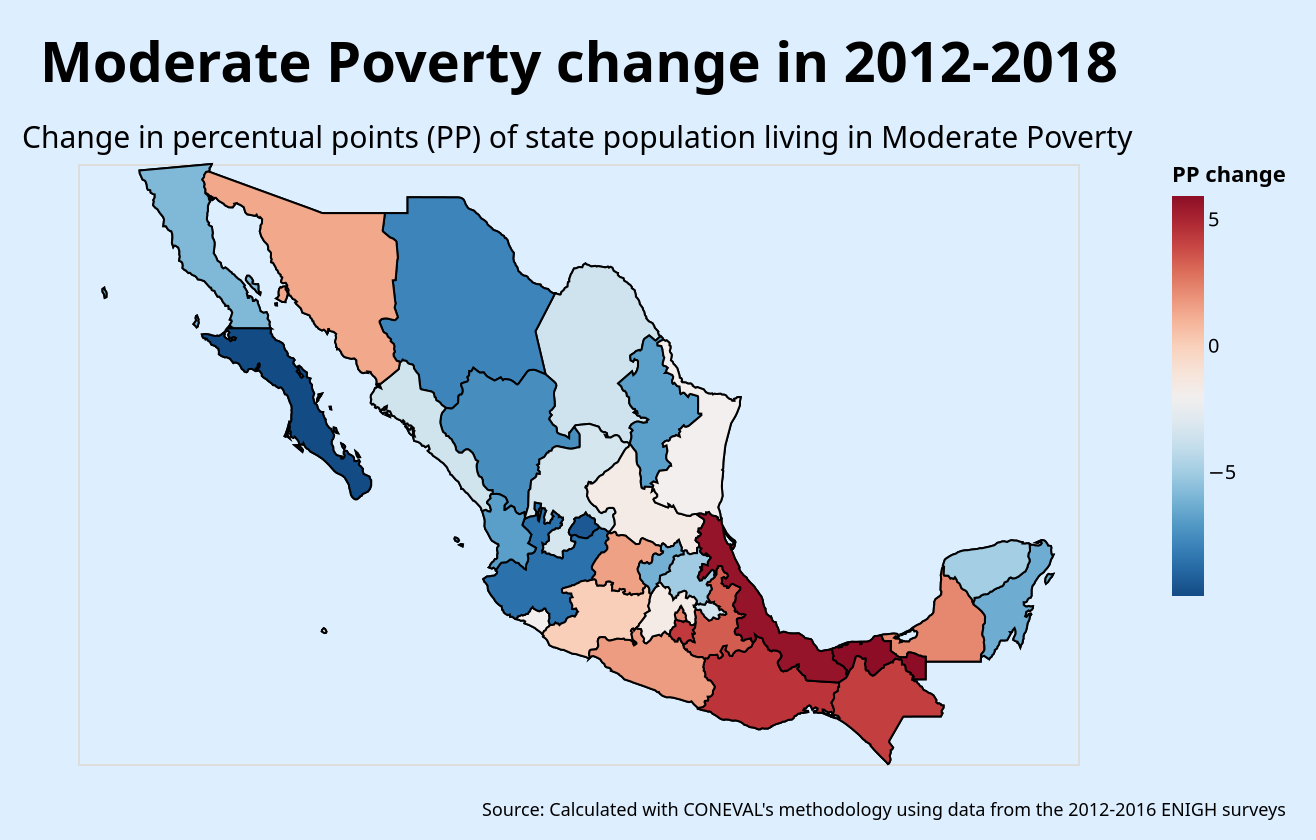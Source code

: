 {
  "$schema": "https://vega.github.io/schema/vega/v5.json",
  "background": "#DDEEFF",
  "padding": {"left": 10, "top": 18, "right": 15, "bottom": 10},
  "height": 300,
  "title": {
    "text": [
      "",
      "",
      "Source: Calculated with CONEVAL's methodology using data from the 2012-2016 ENIGH surveys"
    ],
    "anchor": "end",
    "baseline": "bottom",
    "color": "black",
    "fontSize": 9,
    "fontWeight": "normal",
    "orient": "bottom"
  },
  "data": [
    {
      "name": "source_0",
      "values": [
        {
          "id": "0",
          "type": "Feature",
          "properties": {
            "Change in pop terms": -129489,
            "OBJECTID_1": 745,
            "abbrev": "",
            "adm0_a3": "MEX",
            "adm0_label": 2,
            "adm0_sr": 6,
            "adm1_cod_1": "MEX-2706",
            "adm1_code": "MEX-2706",
            "admin": "Mexico",
            "area_sqkm": 0,
            "check_me": 20,
            "code_hasc": "MX.BN",
            "code_local": "",
            "datarank": 2,
            "dif": -5.841219188454214,
            "diss_me_x": 2706,
            "diss_me_y": 2707,
            "featurecla": "Admin-1 scale rank",
            "fips": "MX02",
            "fips_alt": "",
            "gadm_level": 1,
            "geonunit": "Mexico",
            "gn_a1_code": "MX.02",
            "gn_id": 4017700,
            "gn_level": 1,
            "gn_name": "Estado de Baja California",
            "gn_region": "",
            "gns_adm1": "MX02",
            "gns_id": -1652188,
            "gns_lang": "zho",
            "gns_level": 1,
            "gns_name": "Baja California",
            "gns_region": "",
            "gu_a3": "MEX",
            "hasc_maybe": "",
            "iso_3166_2": "MX-",
            "iso_a2": "MX",
            "labelrank": 4,
            "latitude": 30.3399,
            "longitude": -115.209,
            "mapcolor13": 3,
            "mapcolor9": 7,
            "name": "Baja California",
            "name_alt": "",
            "name_len": 15,
            "name_local": "",
            "note": "",
            "percentage": 0.2747260371679706,
            "percentage_18": 0.21631384528342848,
            "pob_ent": 3343793,
            "pob_ent18": 3648116,
            "postal": "BC",
            "provnum_ne": 20006,
            "region": "",
            "region_cod": "",
            "region_sub": "",
            "sameascity": -99,
            "scalerank": 4,
            "sov_a3": "MEX",
            "state": "BAJA CALIFORNIA",
            "sub_code": "",
            "type_en": "State",
            "type_x": "Estado",
            "type_y": "Moderate Poverty",
            "wikipedia": "",
            "woe_id": 2346265,
            "woe_label": "Baja California, MX, Mexico",
            "woe_name": "Baja California",
            "year": 2018
          },
          "geometry": {
            "type": "MultiPolygon",
            "coordinates": [
              [
                [
                  [-114.14749989661378, 28.00015380734409],
                  [-114.20702063689639, 27.999986070150626],
                  [-114.13438880099996, 28.083929755000057],
                  [-114.1171839079999, 28.04317994200001],
                  [-114.14749989661378, 28.00015380734409]
                ]
              ],
              [
                [
                  [-115.18304013799988, 28.095147119000117],
                  [-115.18828828499997, 28.056346964000014],
                  [-115.22814296399993, 28.028322673000147],
                  [-115.26184529499996, 28.070143449000156],
                  [-115.33400439999991, 28.124877560000144],
                  [-115.23975583999996, 28.233606330000114],
                  [-115.2624534249999, 28.29875638300014],
                  [-115.24864245299992, 28.359315181000127],
                  [-115.21486747199992, 28.378279134000152],
                  [-115.16271472199992, 28.261342294000045],
                  [-115.1722683749999, 28.21264516900014],
                  [-115.15548988699996, 28.17070354000016],
                  [-115.18304013799988, 28.095147119000117]
                ]
              ],
              [
                [
                  [-112.55745077799986, 28.73380926900002],
                  [-112.55393926599993, 28.672288046000162],
                  [-112.60093496599984, 28.67698119800015],
                  [-112.61315004699986, 28.72576299400005],
                  [-112.55745077799986, 28.73380926900002]
                ]
              ],
              [
                [
                  [-118.22580357499993, 28.91505206100011],
                  [-118.28358639699992, 28.89256964400012],
                  [-118.30434304499995, 28.998019411000044],
                  [-118.35551846999994, 29.06700397300007],
                  [-118.35677803299987, 29.149480610000168],
                  [-118.29634558599994, 29.186158661000107],
                  [-118.28617607099997, 29.13643996000006],
                  [-118.22958889199987, 29.061719537000087],
                  [-118.22052873299994, 29.015180125000185],
                  [-118.22580357499993, 28.91505206100011]
                ]
              ],
              [
                [
                  [-113.49949083099993, 29.535137933],
                  [-113.4767890489999, 29.532103626000136],
                  [-113.3951604749999, 29.459317684],
                  [-113.34977863199994, 29.384066381000153],
                  [-113.37313816499996, 29.3612053880001],
                  [-113.37028713599996, 29.310008921000176],
                  [-113.25568157899991, 29.28539465400017],
                  [-113.18276014899993, 29.28969339700005],
                  [-113.17141283399987, 29.22613188600012],
                  [-113.17431544099995, 29.12924755600004],
                  [-113.14822958399986, 29.06626656300007],
                  [-113.10208382299994, 29.053105584000136],
                  [-113.11479175899989, 28.98447780100004],
                  [-113.22948830299991, 29.059573915],
                  [-113.30065409099993, 29.145094822000104],
                  [-113.35397443599992, 29.17073906900005],
                  [-113.43103151399994, 29.24277174900014],
                  [-113.45012824099986, 29.279715222000092],
                  [-113.50460668599992, 29.316581293000056],
                  [-113.58910418499988, 29.409598965000114],
                  [-113.58840051699993, 29.456846298000144],
                  [-113.54911749599984, 29.53313937200012],
                  [-113.49949083099993, 29.535137933]
                ]
              ],
              [
                [
                  [-114.93363096052906, 31.90876313626184],
                  [-114.93618730399992, 31.88475169500005],
                  [-114.87001782199994, 31.83994693600006],
                  [-114.82799231699995, 31.789780992000132],
                  [-114.81598873599984, 31.719142971000068],
                  [-114.78062903599991, 31.65582916900003],
                  [-114.82396399599989, 31.600409247000144],
                  [-114.85291027199995, 31.52660633700016],
                  [-114.85231048199988, 31.389429787000054],
                  [-114.87519857299986, 31.32870151600018],
                  [-114.87262745599995, 31.272666801000028],
                  [-114.88867790299987, 31.162892087000003],
                  [-114.86390442999993, 31.08967322600013],
                  [-114.81347095899989, 31.049985552000024],
                  [-114.83238684799993, 31.006659247000144],
                  [-114.80353756399991, 30.976629950000117],
                  [-114.72025889999989, 30.94109777600012],
                  [-114.6872416759999, 30.744994342000055],
                  [-114.70546817299993, 30.7117188780001],
                  [-114.69847440399991, 30.637211563000093],
                  [-114.6496461299999, 30.55456087300017],
                  [-114.63059863899988, 30.4948741030001],
                  [-114.62952016399991, 30.42480280500014],
                  [-114.66030230499989, 30.18325224100012],
                  [-114.58037751499991, 30.072604697000187],
                  [-114.53313208699986, 29.967950990000034],
                  [-114.42771934599996, 29.907295114000178],
                  [-114.39224001099991, 29.783011607000063],
                  [-114.33954217999992, 29.744722794000083],
                  [-114.27121498399994, 29.772068418000018],
                  [-114.20032236099988, 29.727354191000146],
                  [-114.11237498999992, 29.656055207000136],
                  [-114.0626557529999, 29.629316228000008],
                  [-114.04627592999991, 29.596376266000007],
                  [-113.98128726399993, 29.567895576000026],
                  [-113.94313459799993, 29.52475189700006],
                  [-113.8326740019999, 29.435245228000056],
                  [-113.77086649399989, 29.407756444000157],
                  [-113.62307566099989, 29.252714105000123],
                  [-113.65655733899985, 29.21844014400007],
                  [-113.60844984499997, 29.163416270000184],
                  [-113.53588383799992, 29.05142025800005],
                  [-113.56171773899993, 29.023672457000103],
                  [-113.52485368699988, 28.891565685000003],
                  [-113.48153775999988, 28.893398388000136],
                  [-113.47869302799988, 28.94624789000015],
                  [-113.4287896219999, 28.93471285300008],
                  [-113.37912064799987, 28.90021308000017],
                  [-113.35447592599994, 28.800274136000112],
                  [-113.30997057699993, 28.802063611000122],
                  [-113.26038606499988, 28.840106827000128],
                  [-113.19604389299992, 28.792052096000177],
                  [-113.19424051499992, 28.74401994500012],
                  [-113.13160919999986, 28.60458301200005],
                  [-113.10297024099992, 28.504583284000134],
                  [-113.00163877299985, 28.455578548000076],
                  [-112.90236180099987, 28.475341649000157],
                  [-112.84953198599989, 28.38234454000009],
                  [-112.87212638099992, 28.283739528000112],
                  [-112.79380891099996, 28.190265680000138],
                  [-112.81177057199993, 28.12053965400004],
                  [-112.78955812299988, 28.067474823000154],
                  [-112.79936277699994, 28.01742390800014],
                  [-112.76356644879061, 27.99942384911982],
                  [-113.11510555677592, 28.000255032343844],
                  [-113.6548658919473, 28.001185208330682],
                  [-114.06283332497267, 28.000487997088513],
                  [-114.0397363619999, 28.027729815000114],
                  [-114.09966733699991, 28.055064041000023],
                  [-114.11312056499987, 28.120412927000032],
                  [-114.05748450399996, 28.206284898000135],
                  [-114.06993567599989, 28.239406643000066],
                  [-114.12488288899992, 28.25572503500014],
                  [-114.08117438299986, 28.342968946000056],
                  [-114.04259192599991, 28.458441473000093],
                  [-114.06822669199988, 28.518011786000002],
                  [-114.11042232999992, 28.561835028000147],
                  [-114.16012582199996, 28.566186918000156],
                  [-114.16584225199989, 28.64695872600005],
                  [-114.18399003799989, 28.66185130400011],
                  [-114.2717511999999, 28.65880135100018],
                  [-114.2753419879999, 28.69624094600006],
                  [-114.34802032999993, 28.763867369000153],
                  [-114.40231678299993, 28.86024867100018],
                  [-114.47663326699987, 28.92914459800015],
                  [-114.52993730399993, 28.925523178999995],
                  [-114.60252844999992, 29.030340887000037],
                  [-114.63141842399995, 29.09446849200019],
                  [-114.72201032999995, 29.11750461800007],
                  [-114.74380449099993, 29.187567450000145],
                  [-114.78531304499987, 29.194160130000014],
                  [-114.97203528599992, 29.37775299700003],
                  [-115.10423743399993, 29.418890692000033],
                  [-115.18712317599994, 29.428615627000156],
                  [-115.2322891919999, 29.490057684000035],
                  [-115.28572166999992, 29.529885232000154],
                  [-115.37144934799989, 29.55695221600014],
                  [-115.45196427599986, 29.620106179000018],
                  [-115.49858318699985, 29.611401236000077],
                  [-115.59370482999992, 29.692173071000084],
                  [-115.6220533929999, 29.695295584000164],
                  [-115.6975643299999, 29.755825783000105],
                  [-115.6857671849999, 29.83064062400014],
                  [-115.69989884299989, 29.898013849000066],
                  [-115.72891191299995, 29.935126044000143],
                  [-115.81118730399992, 29.968003648000135],
                  [-115.78327216899991, 30.092637823000032],
                  [-115.80190995999996, 30.14313385600009],
                  [-115.7983292309999, 30.240301825000117],
                  [-115.8373030089999, 30.346467032000092],
                  [-115.93293209499986, 30.40021393400012],
                  [-115.97541256399991, 30.40127187700007],
                  [-116.00454898599989, 30.359164572000154],
                  [-116.04925400199988, 30.479593016000152],
                  [-116.03111731699993, 30.627142645000006],
                  [-116.03685462099989, 30.730210679000137],
                  [-116.06802324099988, 30.81317780200014],
                  [-116.10564431399986, 30.81881374600006],
                  [-116.17577403399987, 30.86014723300009],
                  [-116.24974524599992, 30.95677317900011],
                  [-116.33544582099987, 30.956339556000117],
                  [-116.30943762899992, 31.14850495000003],
                  [-116.34154212099989, 31.219549872000087],
                  [-116.45413951399986, 31.338544165000187],
                  [-116.53010006399985, 31.440334377000013],
                  [-116.59593665299991, 31.477850653000118],
                  [-116.67560787699996, 31.552639065000008],
                  [-116.64806067599994, 31.659165757000054],
                  [-116.6685277989999, 31.697007554000024],
                  [-116.61962677299992, 31.771738378000023],
                  [-116.6196996739999, 31.85757070500013],
                  [-116.67638283999987, 31.868764541000033],
                  [-116.75476835699995, 31.909641021000155],
                  [-116.76988684799994, 31.977769273000135],
                  [-116.8422745429999, 31.986517645000006],
                  [-116.87531490799986, 32.03449127800009],
                  [-116.88687089799988, 32.132025458000115],
                  [-116.9226781889999, 32.21938711100002],
                  [-116.94831295499986, 32.24701569200012],
                  [-117.02497311099992, 32.276922919000086],
                  [-117.1183975899999, 32.45453522300009],
                  [-117.12512148897225, 32.531669490003665],
                  [-116.5294715989999, 32.576333110000164],
                  [-115.79406429099997, 32.63196278900007],
                  [-115.27928951099992, 32.67082346600013],
                  [-114.72428426715247, 32.71283525502163],
                  [-114.75115637199991, 32.65221995100008],
                  [-114.80267777499992, 32.5944973750001],
                  [-114.79554642799988, 32.552226054000116],
                  [-114.81937311798738, 32.499363302187376],
                  [-114.90595231814494, 32.49171214380034],
                  [-114.9686358309788, 32.41598033322579],
                  [-114.98168412961886, 32.34148875610124],
                  [-115.03974260094026, 32.27717743618983],
                  [-114.98400956868664, 32.212504381072435],
                  [-114.95592342822361, 32.14155263894314],
                  [-114.97941036739448, 32.07401154239871],
                  [-114.93331498909541, 32.00499766750836],
                  [-114.93363096052906, 31.90876313626184]
                ]
              ]
            ]
          }
        },
        {
          "id": "1",
          "type": "Feature",
          "properties": {
            "Change in pop terms": -46348,
            "OBJECTID_1": 732,
            "abbrev": "",
            "adm0_a3": "MEX",
            "adm0_label": 2,
            "adm0_sr": 6,
            "adm1_cod_1": "MEX-2707",
            "adm1_code": "MEX-2707",
            "admin": "Mexico",
            "area_sqkm": 0,
            "check_me": 20,
            "code_hasc": "MX.BS",
            "code_local": "",
            "datarank": 2,
            "dif": -9.860295566632052,
            "diss_me_x": 2707,
            "diss_me_y": 2708,
            "featurecla": "Admin-1 scale rank",
            "fips": "MX03",
            "fips_alt": "",
            "gadm_level": 1,
            "geonunit": "Mexico",
            "gn_a1_code": "MX.03",
            "gn_id": 4017698,
            "gn_level": 1,
            "gn_name": "Estado de Baja California Sur",
            "gn_region": "",
            "gns_adm1": "MX03",
            "gns_id": -1652190,
            "gns_lang": "zho",
            "gns_level": 1,
            "gns_name": "Baja California Sur, Estado de",
            "gns_region": "",
            "gu_a3": "MEX",
            "hasc_maybe": "",
            "iso_3166_2": "MX-",
            "iso_a2": "MX",
            "labelrank": 4,
            "latitude": 25.0656,
            "longitude": -111.452,
            "mapcolor13": 3,
            "mapcolor9": 7,
            "name": "Baja California Sur",
            "name_alt": "",
            "name_len": 19,
            "name_local": "",
            "note": "",
            "percentage": 0.264332553427359,
            "percentage_18": 0.1657295977610385,
            "pob_ent": 701794,
            "pob_ent18": 839675,
            "postal": "BS",
            "provnum_ne": 20005,
            "region": "",
            "region_cod": "",
            "region_sub": "",
            "sameascity": -99,
            "scalerank": 4,
            "sov_a3": "MEX",
            "state": "BAJA CALIFORNIA SUR",
            "sub_code": "",
            "type_en": "State",
            "type_x": "Estado",
            "type_y": "Moderate Poverty",
            "wikipedia": "",
            "woe_id": 2346266,
            "woe_label": "Baja California Sur, MX, Mexico",
            "woe_name": "Baja California Sur",
            "year": 2018
          },
          "geometry": {
            "type": "MultiPolygon",
            "coordinates": [
              [
                [
                  [-109.79842518999988, 24.155164565000106],
                  [-109.8624826699999, 24.147087282000044],
                  [-109.90043209999988, 24.199240808000027],
                  [-109.93742544899987, 24.325148634000143],
                  [-109.87063098199988, 24.27235586200011],
                  [-109.79842518999988, 24.155164565000106]
                ]
              ],
              [
                [
                  [-111.97161083099985, 24.518536051000027],
                  [-111.86439535399984, 24.520478691000008],
                  [-111.8182322919999, 24.46762102700002],
                  [-111.75348873599987, 24.446966864000117],
                  [-111.69231749899991, 24.37393941800009],
                  [-111.7103545459999, 24.318345521000097],
                  [-111.97161083099985, 24.518536051000027]
                ]
              ],
              [
                [
                  [-110.36052707899991, 24.54674350700016],
                  [-110.30500240799988, 24.503159898000135],
                  [-110.28786260899997, 24.46974167100008],
                  [-110.32650476199989, 24.400748607000153],
                  [-110.3846398939999, 24.473656319000057],
                  [-110.41574497299987, 24.569601448000142],
                  [-110.36052707899991, 24.54674350700016]
                ]
              ],
              [
                [
                  [-110.59309239099989, 25.034447349000075],
                  [-110.57069197499992, 24.95549260100016],
                  [-110.52492856899993, 24.880000918000135],
                  [-110.57388001199992, 24.887454611000024],
                  [-110.6546829169999, 24.946073180000056],
                  [-110.67583788799993, 25.011197812000106],
                  [-110.66862540999995, 25.052773248000065],
                  [-110.59309239099989, 25.034447349000075]
                ]
              ],
              [
                [
                  [-112.16149471499993, 24.988050817],
                  [-112.18875719699993, 24.95223261600016],
                  [-112.19096971599994, 24.88984917900008],
                  [-112.21371500299993, 24.847526510000122],
                  [-112.14621608099992, 24.732128918000072],
                  [-112.2246186299999, 24.78811879600015],
                  [-112.27253192399988, 24.772977454000042],
                  [-112.30459550699993, 24.792181708000143],
                  [-112.27518191199994, 24.839512620000065],
                  [-112.20630228299989, 25.017660458000066],
                  [-112.14452063699987, 25.227769273000135],
                  [-112.12022399399987, 25.22052060100016],
                  [-112.15603391299992, 25.14077327600002],
                  [-112.17930364599997, 25.044985661000098],
                  [-112.16149471499993, 24.988050817]
                ]
              ],
              [
                [
                  [-110.75318694899997, 25.598095818999994],
                  [-110.78588624099986, 25.60436900500018],
                  [-110.80356054299995, 25.674932644000094],
                  [-110.76668353999989, 25.675785541000053],
                  [-110.75318694899997, 25.598095818999994]
                ]
              ],
              [
                [
                  [-111.05636947499995, 26.071817312000135],
                  [-111.10111427099987, 25.996851137000178],
                  [-111.18080348799991, 25.902525408000045],
                  [-111.1813034719999, 25.86685113500012],
                  [-111.23034479499985, 25.823611986000074],
                  [-111.21107189399993, 25.928868687000104],
                  [-111.16925541499992, 25.987594179000112],
                  [-111.17602678499992, 26.043341528000028],
                  [-111.05636947499995, 26.071817312000135]
                ]
              ],
              [
                [
                  [-114.20702063689639, 27.999986070150626],
                  [-114.14749989661378, 28.00015380734409],
                  [-114.09830734321787, 28.00027557548536],
                  [-114.07130020934389, 28.000394060264156],
                  [-114.06283332497267, 28.000487997088513],
                  [-113.6548658919473, 28.001185208330682],
                  [-113.11510555677592, 28.000255032343844],
                  [-112.76356644879061, 27.99942384911982],
                  [-112.76192114999989, 27.893727370000093],
                  [-112.77321756299993, 27.863902157000055],
                  [-112.71945059399994, 27.819208769000127],
                  [-112.70353128299993, 27.754959928000076],
                  [-112.6433412709999, 27.71046183100016],
                  [-112.59800775899994, 27.65429739900013],
                  [-112.48521519599988, 27.620019726000024],
                  [-112.37310644999992, 27.56409536600013],
                  [-112.3329956119999, 27.51659339600009],
                  [-112.32057212999987, 27.44383557400006],
                  [-112.28701288199997, 27.365820285000055],
                  [-112.24170787799997, 27.326584052000115],
                  [-112.19557922199995, 27.250129257000182],
                  [-112.21276369699991, 27.210462858000156],
                  [-112.15493689299993, 27.16204629900001],
                  [-112.08893937699987, 27.13156029300002],
                  [-112.01116812399991, 27.116831402000017],
                  [-111.97015198799994, 27.06798215000005],
                  [-112.00312811499991, 27.035743279000044],
                  [-112.01716061099985, 26.978501695000162],
                  [-111.95179504499995, 26.89218398400014],
                  [-111.87071692599993, 26.82807038],
                  [-111.86144633799991, 26.78379546100014],
                  [-111.90518144399995, 26.734279690000008],
                  [-111.79822702599988, 26.61264708500012],
                  [-111.78427506899993, 26.571795806000026],
                  [-111.7358104819999, 26.53968359600013],
                  [-111.67679283899989, 26.581858923000155],
                  [-111.7146086129999, 26.629706987000176],
                  [-111.7941214599999, 26.69011324800006],
                  [-111.85141931799993, 26.880274807000106],
                  [-111.8180733969999, 26.89623316400015],
                  [-111.74522936499994, 26.84409892400008],
                  [-111.72108205899994, 26.806267109000046],
                  [-111.64783119299989, 26.74647998000013],
                  [-111.56005494199988, 26.69565300400005],
                  [-111.56908004499994, 26.576233743000145],
                  [-111.54889526599987, 26.548600159999992],
                  [-111.44223803999988, 26.51752600000019],
                  [-111.46824740399984, 26.466436278000018],
                  [-111.46155960399992, 26.400057229000097],
                  [-111.39365646599994, 26.33001124900001],
                  [-111.39744906799986, 26.25221458200015],
                  [-111.3757208079999, 26.18345217500014],
                  [-111.31833767199993, 26.07373688100016],
                  [-111.36025956899996, 25.964097398000135],
                  [-111.30711597799986, 25.779207115000034],
                  [-111.22500524899993, 25.7243532720001],
                  [-111.19174434199994, 25.61482905400011],
                  [-111.1138016789999, 25.525650048000116],
                  [-111.0192562919999, 25.515249937000178],
                  [-111.02627297499996, 25.458611932000125],
                  [-110.97954463199996, 25.342369421000072],
                  [-110.9342615029999, 25.291140982000073],
                  [-110.94731552699989, 25.261814303999998],
                  [-110.90445065999991, 25.143012755000044],
                  [-110.81423162299984, 25.033190174000154],
                  [-110.75779051099993, 25.01223870300008],
                  [-110.74724089299987, 24.96379028100013],
                  [-110.7053682299999, 24.92101519200004],
                  [-110.65697237999989, 24.806918217000046],
                  [-110.69398336599993, 24.69987856100012],
                  [-110.72352753199989, 24.68117784800002],
                  [-110.73931361899987, 24.621252694000034],
                  [-110.73858519799991, 24.554572296000075],
                  [-110.68720018899992, 24.46603883100012],
                  [-110.68184913499994, 24.360659657000085],
                  [-110.6098897579999, 24.25372496400003],
                  [-110.56235863899991, 24.21250286500016],
                  [-110.4020889959999, 24.175523179000052],
                  [-110.42937795699989, 24.145168147000064],
                  [-110.41683662099986, 24.108575691000013],
                  [-110.35038095699993, 24.114455978000095],
                  [-110.30613424999991, 24.17671552100002],
                  [-110.30081070899989, 24.21704166500011],
                  [-110.33625864599992, 24.25589169400017],
                  [-110.33247026099991, 24.32879474400012],
                  [-110.29699734799995, 24.35193158],
                  [-110.23261339299991, 24.343205646000015],
                  [-110.17276033399986, 24.252975845000137],
                  [-110.08723055199992, 24.21575272500003],
                  [-110.01813811899986, 24.16927948900009],
                  [-109.99663254799995, 24.128611152000147],
                  [-109.98765183599993, 24.046318877000104],
                  [-109.93140921799991, 24.029305440000186],
                  [-109.82828804299992, 24.06279955700002],
                  [-109.80344397499991, 24.022060036000127],
                  [-109.83905770999989, 23.951788613000033],
                  [-109.8239639959999, 23.91038646000011],
                  [-109.77277799899986, 23.877558963000084],
                  [-109.69844281799988, 23.79842815700006],
                  [-109.71132210199988, 23.74896966900006],
                  [-109.6798251309999, 23.648164954000052],
                  [-109.47645889899994, 23.560204887000012],
                  [-109.46835893399987, 23.503872469000115],
                  [-109.42631560199992, 23.458513309000082],
                  [-109.42564856699988, 23.297186591000028],
                  [-109.46296139199985, 23.19476959800012],
                  [-109.53167226799988, 23.108207006000086],
                  [-109.7131763209999, 23.031050315000144],
                  [-109.73151900799988, 22.987542751000106],
                  [-109.80337698499996, 22.95612242300008],
                  [-109.80600981999993, 22.936069701000022],
                  [-109.89537836299988, 22.874202959000073],
                  [-109.95449645099987, 22.872155118000094],
                  [-109.9996590629999, 22.894442213000005],
                  [-110.06001758199993, 22.950816487000097],
                  [-110.09837991099997, 23.017562399000056],
                  [-110.10759344099996, 23.07545475300016],
                  [-110.1515752239999, 23.226266827000032],
                  [-110.16725985299985, 23.321086283000156],
                  [-110.30736234399993, 23.541032370000053],
                  [-110.40439634699995, 23.608645611000114],
                  [-110.57734314799993, 23.68156045600007],
                  [-110.64751766499991, 23.73390083900007],
                  [-110.81578794799992, 23.908745668000066],
                  [-110.93171139199985, 24.014960028000118],
                  [-111.03971426899992, 24.10418492000015],
                  [-111.22744093499993, 24.217471852000173],
                  [-111.44444475799993, 24.324391423000023],
                  [-111.52259197999993, 24.404638722000144],
                  [-111.56536598099986, 24.4191811700001],
                  [-111.61942480799992, 24.473136650000058],
                  [-111.6790300189999, 24.586333593000077],
                  [-111.69878087999993, 24.5355617150001],
                  [-111.73719903699995, 24.546734199000085],
                  [-111.81290810099992, 24.505879613000005],
                  [-111.81488356999985, 24.569866631000068],
                  [-111.84892417299997, 24.653685574000107],
                  [-111.96670488199992, 24.778306382000054],
                  [-112.01162675699993, 24.739447333000143],
                  [-112.08804277299994, 24.77338288],
                  [-112.09577389199985, 24.83600495000009],
                  [-112.12421473299993, 24.87404577400018],
                  [-112.09024003799993, 24.901190497000115],
                  [-112.10350501199987, 24.94041575700014],
                  [-112.1658031359999, 24.95393479200014],
                  [-112.13072995999997, 25.00925480500011],
                  [-112.1221758909999, 25.073402313000102],
                  [-112.1425253129999, 25.0859788370001],
                  [-112.13062134599994, 25.17202765000009],
                  [-112.07787059499992, 25.258735367000057],
                  [-112.07429171699992, 25.456501440000025],
                  [-112.06257076699984, 25.494696356000148],
                  [-112.07207869299988, 25.571333464000176],
                  [-112.06313337699994, 25.62533420500013],
                  [-112.07599409699992, 25.713400290000052],
                  [-112.13095316899987, 25.81650532600004],
                  [-112.19828235399987, 25.99510553300017],
                  [-112.23851477799992, 26.04083893400015],
                  [-112.29287281899988, 26.049711527000014],
                  [-112.34349524599992, 26.17812734600001],
                  [-112.40269934799993, 26.240220445000134],
                  [-112.44273841099995, 26.260728256999997],
                  [-112.49828040299991, 26.23501211100013],
                  [-112.59016829899994, 26.28784535700005],
                  [-112.61278235599991, 26.316310940000122],
                  [-112.68911699099993, 26.322739976000136],
                  [-112.72836343699993, 26.370227227000115],
                  [-112.83035829399991, 26.435268437000005],
                  [-112.90303741399991, 26.49319710500008],
                  [-113.00365149599995, 26.549750067000005],
                  [-113.06071644299996, 26.59911777000015],
                  [-113.05703691299989, 26.650213934000064],
                  [-113.14305579299989, 26.757717190000065],
                  [-113.21580969999985, 26.744452216000056],
                  [-113.21251380099991, 26.79242584800012],
                  [-113.13727779899992, 26.857733466000028],
                  [-113.12621008999989, 26.937892971000068],
                  [-113.14574133999987, 26.970119533000016],
                  [-113.1925441369999, 26.945060148000053],
                  [-113.20422110199989, 26.853463499000142],
                  [-113.26378333199995, 26.81146881700012],
                  [-113.28577230799989, 26.74955076900001],
                  [-113.36397058499993, 26.795067743000132],
                  [-113.41956357699992, 26.805843165000155],
                  [-113.5038871779999, 26.793415760000144],
                  [-113.54296596799988, 26.71919600700012],
                  [-113.57414856299995, 26.70503897900001],
                  [-113.63713767599987, 26.725530914999993],
                  [-113.6658422519999, 26.769435940000065],
                  [-113.72520911399995, 26.799994208],
                  [-113.75413977799987, 26.860581773000078],
                  [-113.81638813799987, 26.948969388000123],
                  [-113.87866020799996, 26.983500183000118],
                  [-113.95976707599996, 26.997984165000005],
                  [-114.00519771999987, 26.977443752000013],
                  [-114.1143692699999, 27.10545482000019],
                  [-114.23656165299992, 27.15330638200011],
                  [-114.29029561499993, 27.146540328000114],
                  [-114.39514923299993, 27.182913648000138],
                  [-114.48754187299988, 27.23809778100015],
                  [-114.48444576699987, 27.324286200000145],
                  [-114.50646073799992, 27.406184127000145],
                  [-114.58107769899993, 27.450845063000045],
                  [-114.59658643499989, 27.477189362000033],
                  [-114.73422912699992, 27.521251508000134],
                  [-114.7817301129999, 27.602757451000016],
                  [-114.84887846099986, 27.640564808000036],
                  [-114.8865860669999, 27.694891669000086],
                  [-114.93219519599992, 27.676193309],
                  [-114.95096436299991, 27.716258811000003],
                  [-115.00172633099996, 27.71593090500015],
                  [-115.03362639799988, 27.759293089000053],
                  [-115.05288652299991, 27.82208893400015],
                  [-114.9234045039999, 27.83627549600014],
                  [-114.7860895979999, 27.815328707999996],
                  [-114.69200211999996, 27.787788434000007],
                  [-114.60445727799991, 27.774408886000103],
                  [-114.53064561399991, 27.787640384000113],
                  [-114.49905714399992, 27.77407148100015],
                  [-114.4328507149999, 27.800279039000188],
                  [-114.32534745999988, 27.87470123900009],
                  [-114.29063880099991, 27.83340078300013],
                  [-114.31216386599992, 27.779689846000068],
                  [-114.28237870999992, 27.735825914000102],
                  [-114.2237035799999, 27.696966864000004],
                  [-114.15094967399993, 27.66966380400011],
                  [-114.10293535099994, 27.620917059000092],
                  [-114.05671139199985, 27.64154694200012],
                  [-114.04259192599991, 27.679632880000113],
                  [-113.95327714799988, 27.655666408000158],
                  [-113.91856848899991, 27.719305731000034],
                  [-113.9938044909999, 27.74990469000015],
                  [-114.10460364499995, 27.707709052000112],
                  [-114.14098059799994, 27.730861721000068],
                  [-114.17243404899996, 27.78876373900006],
                  [-114.17324785099989, 27.82680898600016],
                  [-114.13438880099996, 27.877183334999998],
                  [-114.18236243399987, 27.930975653000147],
                  [-114.27645156699987, 27.901147773000062],
                  [-114.2617081369999, 27.944159247000087],
                  [-114.20702063689639, 27.999986070150626]
                ]
              ]
            ]
          }
        },
        {
          "id": "2",
          "type": "Feature",
          "properties": {
            "Change in pop terms": -59988,
            "OBJECTID_1": 2926,
            "abbrev": "",
            "adm0_a3": "MEX",
            "adm0_label": 2,
            "adm0_sr": 1,
            "adm1_cod_1": "MEX-2708",
            "adm1_code": "MEX-2708",
            "admin": "Mexico",
            "area_sqkm": 0,
            "check_me": 20,
            "code_hasc": "MX.CA",
            "code_local": "",
            "datarank": 2,
            "dif": -3.649560172701427,
            "diss_me_x": 2708,
            "diss_me_y": 2710,
            "featurecla": "Admin-1 scale rank",
            "fips": "MX07",
            "fips_alt": "",
            "gadm_level": 1,
            "geonunit": "Mexico",
            "gn_a1_code": "MX.07",
            "gn_id": 4013674,
            "gn_level": 1,
            "gn_name": "Estado de Coahuila de Zaragoza",
            "gn_region": "",
            "gns_adm1": "MX07",
            "gns_id": -1658164,
            "gns_lang": "zho",
            "gns_level": 1,
            "gns_name": "Coahuila de Zaragoza, Estado de",
            "gns_region": "",
            "gu_a3": "MEX",
            "hasc_maybe": "",
            "iso_3166_2": "MX-",
            "iso_a2": "MX",
            "labelrank": 4,
            "latitude": 27.4473,
            "longitude": -101.885,
            "mapcolor13": 3,
            "mapcolor9": 7,
            "name": "Coahuila",
            "name_alt": "",
            "name_len": 8,
            "name_local": "",
            "note": "",
            "percentage": 0.24687375857879917,
            "percentage_18": 0.2103781568517849,
            "pob_ent": 2862143,
            "pob_ent18": 3073513,
            "postal": "CO",
            "provnum_ne": 20032,
            "region": "",
            "region_cod": "",
            "region_sub": "",
            "sameascity": -99,
            "scalerank": 4,
            "sov_a3": "MEX",
            "state": "COAHUILA DE ZARAGOZA",
            "sub_code": "",
            "type_en": "State",
            "type_x": "Estado",
            "type_y": "Moderate Poverty",
            "wikipedia": "",
            "woe_id": 2346270,
            "woe_label": "Coahuila de Zaragoza, MX, Mexico",
            "woe_name": "Coahuila",
            "year": 2018
          },
          "geometry": {
            "type": "Polygon",
            "coordinates": [
              [
                [-99.80696277705519, 27.77142300993205],
                [-99.96720007981982, 27.640173651792566],
                [-100.00006629142621, 27.65621918396812],
                [-100.18186398043828, 27.79354930355754],
                [-100.33100216341911, 27.70063507744692],
                [-100.35818396721623, 27.674150906539126],
                [-100.38474565338919, 27.60226898932237],
                [-100.43518185056193, 27.3796985955137],
                [-100.486031459784, 27.344791164780446],
                [-100.51176632365689, 27.36574595840918],
                [-100.62752153199303, 27.327892970983754],
                [-100.67816443564011, 27.28166840327421],
                [-100.80198116679736, 27.21193105707266],
                [-100.81536536312096, 27.180305080714902],
                [-100.79955237494217, 27.059718126190546],
                [-100.71516476144458, 27.01956553811914],
                [-100.67165320463171, 27.098113715075925],
                [-100.63392941021404, 27.070880235334556],
                [-100.57904903778282, 27.06307709403265],
                [-100.55336585165271, 27.032587999236767],
                [-100.55584632035142, 26.867533474390285],
                [-100.58700720871573, 26.764594020697444],
                [-100.6428177562344, 26.67537466101183],
                [-100.71149573434067, 26.61731618879105],
                [-100.75257849839899, 26.731857001199614],
                [-101.21565100768784, 26.372964179053582],
                [-101.10873246942784, 26.28340892258373],
                [-101.07333411317877, 26.19814280904339],
                [-101.03886593291644, 26.156956692197582],
                [-100.99034176276209, 26.14982534446409],
                [-100.9346862457736, 26.08166413029531],
                [-100.92331743015527, 26.000118719803112],
                [-100.84771480989055, 25.95686554630791],
                [-100.84631954591029, 25.78532562887466],
                [-100.80709713382568, 25.712229315730355],
                [-100.72105587392936, 25.617196357026188],
                [-100.65656368686459, 25.60957408287763],
                [-100.63615149559499, 25.556889960103575],
                [-100.58173621295586, 25.546089586165436],
                [-100.57088416217431, 25.498314723945384],
                [-100.66483191615994, 25.529863185937273],
                [-100.69635453973012, 25.505807806884746],
                [-100.62772823756808, 25.476378079284956],
                [-100.57233110209863, 25.413875434503638],
                [-100.49889889217009, 25.397468167122213],
                [-100.45182166194014, 25.34129588529686],
                [-100.41203080907451, 25.352432156019148],
                [-100.3034586253153, 25.344861558713916],
                [-100.21178463355395, 25.29158315673729],
                [-100.26320268355694, 25.249725247222358],
                [-100.25958533419573, 25.20913340957921],
                [-100.38030147992937, 25.192855333406868],
                [-100.52881954618512, 25.229416408740235],
                [-100.59610226121033, 25.229493923106105],
                [-100.65728715727643, 25.211768907009457],
                [-100.770613572858, 25.14725088152298],
                [-100.82270341732887, 25.07942556413846],
                [-100.8354674960281, 25.041314195193905],
                [-100.77619462787978, 25.011471056444094],
                [-100.73159786724773, 24.962430121452968],
                [-100.79619340709999, 24.893467922506574],
                [-100.7733524239751, 24.820268256574792],
                [-100.77226721925675, 24.750091660801502],
                [-100.8284395010821, 24.564960842368947],
                [-100.9251777821289, 24.61167633739302],
                [-101.01711015540936, 24.602348740901732],
                [-101.09664018429702, 24.641002712205392],
                [-101.14712805921256, 24.734537055041017],
                [-101.19694413876095, 24.796548774306444],
                [-101.26464026583555, 24.822929592426675],
                [-101.34158647323711, 24.811870836070227],
                [-101.46173417818972, 24.749342352867217],
                [-101.617176886604, 24.75709381822506],
                [-101.65433224203929, 24.825797633853682],
                [-101.57438880110224, 24.80690989777355],
                [-101.59077023006205, 24.88243500457176],
                [-101.65267859564064, 24.910908717763107],
                [-101.69205603735624, 24.90925507316311],
                [-101.76776201040843, 24.938064684037897],
                [-101.79385860858784, 24.96511729572663],
                [-101.86072791156383, 25.07554983235886],
                [-102.17337032757852, 25.162960516914353],
                [-102.58238928943413, 25.125133367910564],
                [-102.63403988343381, 25.116322537155355],
                [-102.66817216691199, 25.07893463772328],
                [-102.81578589560254, 24.904371650131566],
                [-102.83854936436167, 24.89866140390066],
                [-102.84309688970968, 24.72828420735027],
                [-102.97187455916354, 24.806651516254533],
                [-103.13953874391783, 24.847837633100227],
                [-103.22617428301672, 24.887215073916565],
                [-103.2514698964185, 24.922975165371582],
                [-103.25955725766133, 25.04071991599136],
                [-103.27531856989606, 25.072139186774052],
                [-103.3879731919093, 25.140610460204556],
                [-103.4520002918799, 25.23282705342575],
                [-103.50920610158026, 25.29781016690569],
                [-103.49450415744083, 25.352380479175707],
                [-103.42487016492619, 25.42749217392472],
                [-103.48357459229359, 25.48529226282764],
                [-103.48778622085736, 25.5409477807155],
                [-103.41815222924193, 25.58779246694877],
                [-103.3201737129465, 25.698715929096863],
                [-103.3252380031313, 25.83279043183299],
                [-103.34740719268777, 26.021641954212782],
                [-103.34534013513908, 26.123857937493796],
                [-103.28133887359012, 26.262402452111473],
                [-103.26958248614274, 26.312890326127643],
                [-103.28490454790654, 26.36368825940565],
                [-103.32570309112475, 26.408672594564564],
                [-103.62726091236112, 26.643929551807332],
                [-103.73704749204808, 27.061914374049053],
                [-103.89220597962225, 27.64009613742681],
                [-103.9634677801139, 27.918890489004866],
                [-103.88755510058736, 28.039916694000226],
                [-103.63981828458611, 28.465213731128813],
                [-103.39231401168226, 28.88348277421065],
                [-103.31151447620587, 29.02604253791648],
                [-103.14798864799995, 28.98510528600005],
                [-103.12277054899991, 28.996474101000047],
                [-103.10468379799998, 29.0578657020001],
                [-103.01582617199995, 29.126776225000043],
                [-102.9883859869999, 29.177134908000113],
                [-102.89689286299993, 29.22028473000006],
                [-102.88306941799998, 29.34376556400011],
                [-102.83767167199994, 29.366322327000034],
                [-102.84113399299989, 29.43830759700009],
                [-102.77966487699989, 29.592303366000124],
                [-102.761345581, 29.603413798000048],
                [-102.68346919799994, 29.743715312000063],
                [-102.62122493499993, 29.747280986000135],
                [-102.51528824899995, 29.784720561000114],
                [-102.40609594799989, 29.777279155000087],
                [-102.37454748599991, 29.84810170500012],
                [-102.30217464199994, 29.88939117400014],
                [-102.2534437659999, 29.85528472900009],
                [-102.20367936299998, 29.8461380010001],
                [-102.10934403499995, 29.802109681000047],
                [-101.972246461, 29.818181051000096],
                [-101.92961340399992, 29.797717183000145],
                [-101.88741959699995, 29.812289938000106],
                [-101.63221553599992, 29.775651347000036],
                [-101.55397741699996, 29.796683655000066],
                [-101.52180883899992, 29.76593617800009],
                [-101.47090755299989, 29.791516012000045],
                [-101.40930924499995, 29.765781149000077],
                [-101.36435074999993, 29.676665141000058],
                [-101.25877579799995, 29.620156962000095],
                [-101.21901078299994, 29.610286764000108],
                [-101.22647802799996, 29.55445037800004],
                [-101.16356197199988, 29.50130116800011],
                [-101.0377815359999, 29.46006337500009],
                [-101.01623246299994, 29.39006764800007],
                [-100.91473994999987, 29.33704762800008],
                [-100.86389034099994, 29.290616353000047],
                [-100.81608964099988, 29.270772604000058],
                [-100.76208776899999, 29.208657532000075],
                [-100.76250118099999, 29.173775940000013],
                [-100.66896683799989, 29.11620839400007],
                [-100.6289176029999, 28.984330140000054],
                [-100.62431839999995, 28.924721375000047],
                [-100.56623409099988, 28.869789327000035],
                [-100.51905350799987, 28.804961243000008],
                [-100.49393876199993, 28.70837799100005],
                [-100.39709712799993, 28.592726135000134],
                [-100.38422969599992, 28.537173971000044],
                [-100.35162186799997, 28.496711325000064],
                [-100.3226313889999, 28.386898906000113],
                [-100.27855139199991, 28.331088359000063],
                [-100.28433915299989, 28.296516825000054],
                [-100.19762609899992, 28.207168274000082],
                [-100.07489457299997, 28.154406637000136],
                [-100.0175854089999, 28.07094919900007],
                [-100.00058386299989, 28.020409648000026],
                [-99.8788083499999, 27.901838074000125],
                [-99.8912882089999, 27.876025696000113],
                [-99.86335709699999, 27.804660543000097],
                [-99.80696277705519, 27.77142300993205]
              ]
            ]
          }
        },
        {
          "id": "3",
          "type": "Feature",
          "properties": {
            "Change in pop terms": -230525,
            "OBJECTID_1": 2927,
            "abbrev": "",
            "adm0_a3": "MEX",
            "adm0_label": 2,
            "adm0_sr": 1,
            "adm1_cod_1": "MEX-2709",
            "adm1_code": "MEX-2709",
            "admin": "Mexico",
            "area_sqkm": 0,
            "check_me": 20,
            "code_hasc": "MX.CH",
            "code_local": "",
            "datarank": 2,
            "dif": -7.807350304940422,
            "diss_me_x": 2709,
            "diss_me_y": 2713,
            "featurecla": "Admin-1 scale rank",
            "fips": "MX06",
            "fips_alt": "MX05",
            "gadm_level": 1,
            "geonunit": "Mexico",
            "gn_a1_code": "MX.06",
            "gn_id": 4014336,
            "gn_level": 1,
            "gn_name": "Estado de Chihuahua",
            "gn_region": "",
            "gns_adm1": "MX06",
            "gns_id": -1657144,
            "gns_lang": "zho",
            "gns_level": 1,
            "gns_name": "Chihuahua, Estado de",
            "gns_region": "",
            "gu_a3": "MEX",
            "hasc_maybe": "",
            "iso_3166_2": "MX-",
            "iso_a2": "MX",
            "labelrank": 6,
            "latitude": 28.973,
            "longitude": -106.232,
            "mapcolor13": 3,
            "mapcolor9": 7,
            "name": "Chihuahua",
            "name_alt": "",
            "name_len": 9,
            "name_local": "",
            "note": "",
            "percentage": 0.3147921877220357,
            "percentage_18": 0.2367186846726315,
            "pob_ent": 3610061,
            "pob_ent18": 3826880,
            "postal": "CH",
            "provnum_ne": 20034,
            "region": "",
            "region_cod": "",
            "region_sub": "",
            "sameascity": 6,
            "scalerank": 4,
            "sov_a3": "MEX",
            "state": "CHIHUAHUA",
            "sub_code": "",
            "type_en": "State",
            "type_x": "Estado",
            "type_y": "Moderate Poverty",
            "wikipedia": "",
            "woe_id": 2346269,
            "woe_label": "Chihuahua, MX, Mexico",
            "woe_name": "Chihuahua",
            "year": 2018
          },
          "geometry": {
            "type": "Polygon",
            "coordinates": [
              [
                [-106.50605240984542, 31.770258280947502],
                [-106.42895117299992, 31.758476054000084],
                [-106.35849035699997, 31.717548320000077],
                [-106.31229162699992, 31.64861195900005],
                [-106.28629838099995, 31.58014068700004],
                [-106.20924881999993, 31.477304586000088],
                [-106.16431616299991, 31.447797343000076],
                [-106.00473933899995, 31.396947734000065],
                [-105.92805151399992, 31.326461080000115],
                [-105.86198319499997, 31.28837555000007],
                [-105.76819047099988, 31.180010071000112],
                [-105.66804154499997, 31.127868551000063],
                [-105.59094030799993, 31.071437887000116],
                [-105.55595536399991, 31.002604879000017],
                [-105.41555049699997, 30.90245595400009],
                [-105.3637707119999, 30.85036610900005],
                [-105.22925695899995, 30.81021352200014],
                [-105.13360388299996, 30.757916972000118],
                [-105.08704341699992, 30.709806214000054],
                [-105.00849523999996, 30.67699167900014],
                [-104.98276037599997, 30.620716044000062],
                [-104.94105749599994, 30.614049785000134],
                [-104.88659053599994, 30.551883037000067],
                [-104.85243241399988, 30.438866679000057],
                [-104.74938960899996, 30.264458721000068],
                [-104.68156429099994, 30.192938538000107],
                [-104.69910843899991, 30.03144968700005],
                [-104.68047908599995, 29.94230784100003],
                [-104.63758764699989, 29.887995911000075],
                [-104.61968176299993, 29.833063864000053],
                [-104.570279094, 29.787511089000077],
                [-104.53082413799989, 29.66790598600008],
                [-104.45522151799995, 29.613387350000067],
                [-104.4440077319999, 29.58920277900009],
                [-104.3490264489999, 29.537578024000055],
                [-104.26717097999995, 29.52657094300008],
                [-104.21229060899994, 29.48466135700008],
                [-104.19451391599999, 29.448927104000063],
                [-104.1054237469999, 29.385675150000083],
                [-104.05731298899993, 29.339037171000115],
                [-103.92812190799992, 29.293019308000112],
                [-103.79417659599993, 29.277593893000102],
                [-103.77771765199995, 29.23529673300004],
                [-103.67312455299994, 29.17356923500006],
                [-103.54171138599993, 29.148816224000115],
                [-103.47853694699988, 29.08205027300008],
                [-103.37208349699995, 29.023733419000052],
                [-103.31151447620587, 29.02604253791648],
                [-103.39231401168226, 28.88348277421065],
                [-103.63981828458611, 28.465213731128813],
                [-103.88755510058736, 28.039916694000226],
                [-103.9634677801139, 27.918890489004866],
                [-103.89220597962225, 27.64009613742681],
                [-103.73704749204808, 27.061914374049053],
                [-103.62726091236112, 26.643929551807332],
                [-103.94153113455413, 26.760408230555385],
                [-104.01036414319069, 26.77686717388096],
                [-104.1155773591078, 26.773094793989486],
                [-104.1911541409508, 26.754904689899462],
                [-104.23458818159926, 26.723227036698376],
                [-104.51979041229762, 26.371543077550996],
                [-104.55704911962113, 26.34051137949652],
                [-104.59777014937285, 26.3510016950722],
                [-104.67210669596722, 26.41151479756988],
                [-104.77677731042448, 26.46949575452541],
                [-104.83333716497815, 26.486781521050318],
                [-104.98803056455887, 26.503576362059448],
                [-105.04350521529337, 26.46822968175445],
                [-105.11683407333379, 26.55241059057633],
                [-105.30842444503205, 26.462106025272817],
                [-105.32746721074318, 26.459470526943193],
                [-105.55592871793598, 26.57282278094658],
                [-105.59755408435343, 26.60318268543253],
                [-105.68041724266156, 26.698939114548466],
                [-105.80849728102464, 26.69325470584002],
                [-105.84937333860863, 26.714571235574084],
                [-106.0275278389386, 26.8385946723063],
                [-106.09199418758165, 26.734931749100895],
                [-106.15788163862668, 26.74206309683447],
                [-106.16979305660425, 26.612613633812117],
                [-106.22482845686781, 26.559671129519018],
                [-106.19472693569952, 26.478668321385868],
                [-106.22723141209994, 26.42923981456579],
                [-106.40151017885165, 26.38102570187462],
                [-106.43215430417781, 26.36177623148788],
                [-106.4272967186686, 26.301340644255333],
                [-106.381485562109, 26.203077908018997],
                [-106.37830746142018, 26.13150604916487],
                [-106.39931393099315, 26.068305772393444],
                [-106.42649573389099, 26.039108587891036],
                [-106.47987748865518, 26.0376358104443],
                [-106.52486182291473, 25.992780667393845],
                [-106.53258744985087, 25.809484360714663],
                [-106.54449886782842, 25.77992544190559],
                [-106.72089636897216, 25.633216050780135],
                [-106.75924028191338, 25.620296943349274],
                [-106.93692969424998, 25.64158763286298],
                [-107.07583594407353, 25.729385891046064],
                [-107.12671139171731, 25.79310293175493],
                [-107.17572648828674, 25.829922390405983],
                [-107.25936479385012, 25.869273992800515],
                [-107.2804746162105, 25.949269111480334],
                [-107.31383175333276, 25.965779730749972],
                [-107.34377824576934, 26.08383453973221],
                [-107.41408403185257, 26.129800726822083],
                [-107.75886918816244, 26.194964708354547],
                [-107.78537919839131, 26.215557765878202],
                [-107.81638505712462, 26.42582916898101],
                [-107.83514360199565, 26.59959117269449],
                [-107.85312700140997, 26.64635834456189],
                [-107.91438941094248, 26.704856065455033],
                [-107.99957801011705, 26.814565130776117],
                [-108.01378902874069, 26.898410142813844],
                [-108.04505326989248, 26.930940456736693],
                [-108.1487161930978, 26.950396632698414],
                [-108.19731787761792, 26.970834662389734],
                [-108.25411027706754, 27.04103709568537],
                [-108.33891130261452, 27.051088161689307],
                [-108.37433549728537, 27.077443142287194],
                [-108.46644873681973, 26.97987803804108],
                [-108.50259640190235, 27.029254868917093],
                [-108.57383236397239, 27.0432850203874],
                [-108.6774952871777, 27.183405667037874],
                [-108.68160356295398, 27.251851101147395],
                [-108.63742021437133, 27.313836981991102],
                [-108.66558386920015, 27.393082790938024],
                [-108.65261308492595, 27.470623277542217],
                [-108.66997636581654, 27.537880154145796],
                [-108.77860022731863, 27.621983546803193],
                [-108.762528855822, 27.674951891316738],
                [-108.87130774605563, 27.75701406484714],
                [-108.90629269115476, 27.83615652100667],
                [-109.00176490032986, 27.884784043948514],
                [-109.02070431235406, 27.907108263135797],
                [-109.14560624912902, 28.177505195108665],
                [-109.1437458971554, 28.21690847434661],
                [-109.06922848160913, 28.276362210547575],
                [-108.9742471988491, 28.291219184317924],
                [-108.8799377096575, 28.28907461240337],
                [-108.65731563990478, 28.240059515834048],
                [-108.62584469317802, 28.24486542449975],
                [-108.54024268285343, 28.320054632715056],
                [-108.54882096961205, 28.36028473605171],
                [-108.64568844276732, 28.607659816847075],
                [-108.61044511614918, 28.742742010835087],
                [-108.62395850278268, 28.771060696194183],
                [-108.70782935324205, 29.40078969988474],
                [-108.61328732005376, 29.407610989255687],
                [-108.55548723025147, 29.998479316067602],
                [-108.53675452380214, 30.038631904139038],
                [-108.58347001792693, 30.50661367398186],
                [-108.59936052137094, 30.537051092833593],
                [-108.69472937685919, 30.600199692761635],
                [-108.79968421125729, 30.636244005056767],
                [-109.02739640961661, 30.800445868282196],
                [-109.04323523621711, 30.828480332801178],
                [-109.00378028013583, 31.076837267326056],
                [-108.96828196696954, 31.327391256200713],
                [-108.21481115799995, 31.327442932000082],
                [-108.21512121699993, 31.77775136400004],
                [-107.59407385299998, 31.776304423000028],
                [-107.15412654699995, 31.77521921800013],
                [-106.51718867999999, 31.77382395400005],
                [-106.50605240984542, 31.770258280947502]
              ]
            ]
          }
        },
        {
          "id": "4",
          "type": "Feature",
          "properties": {
            "Change in pop terms": -90997,
            "OBJECTID_1": 2928,
            "abbrev": "",
            "adm0_a3": "MEX",
            "adm0_label": 2,
            "adm0_sr": 1,
            "adm1_cod_1": "MEX-2710",
            "adm1_code": "MEX-2710",
            "admin": "Mexico",
            "area_sqkm": 0,
            "check_me": 20,
            "code_hasc": "MX.DU",
            "code_local": "",
            "datarank": 2,
            "dif": -7.4628954846167606,
            "diss_me_x": 2710,
            "diss_me_y": 2715,
            "featurecla": "Admin-1 scale rank",
            "fips": "MX10",
            "fips_alt": "",
            "gadm_level": 1,
            "geonunit": "Mexico",
            "gn_a1_code": "MX.10",
            "gn_id": 4011741,
            "gn_level": 1,
            "gn_name": "Estado de Durango",
            "gn_region": "",
            "gns_adm1": "MX10",
            "gns_id": -1661007,
            "gns_lang": "zho",
            "gns_level": 1,
            "gns_name": "Durango, Estado de",
            "gns_region": "",
            "gu_a3": "MEX",
            "hasc_maybe": "",
            "iso_3166_2": "MX-",
            "iso_a2": "MX",
            "labelrank": 6,
            "latitude": 24.566,
            "longitude": -104.808,
            "mapcolor13": 3,
            "mapcolor9": 7,
            "name": "Durango",
            "name_alt": "",
            "name_len": 7,
            "name_local": "",
            "note": "",
            "percentage": 0.42593117262575175,
            "percentage_18": 0.35130221777958415,
            "pob_ent": 1715364,
            "pob_ent18": 1820740,
            "postal": "DG",
            "provnum_ne": 20031,
            "region": "",
            "region_cod": "",
            "region_sub": "",
            "sameascity": 6,
            "scalerank": 4,
            "sov_a3": "MEX",
            "state": "DURANGO",
            "sub_code": "",
            "type_en": "State",
            "type_x": "Estado",
            "type_y": "Moderate Poverty",
            "wikipedia": "",
            "woe_id": 2346273,
            "woe_label": "Durango, MX, Mexico",
            "woe_name": "Durango",
            "year": 2018
          },
          "geometry": {
            "type": "Polygon",
            "coordinates": [
              [
                [-103.62726091236112, 26.643929551807332],
                [-103.32570309112475, 26.408672594564564],
                [-103.28490454790654, 26.36368825940565],
                [-103.26958248614274, 26.312890326127643],
                [-103.28133887359012, 26.262402452111473],
                [-103.34534013513908, 26.123857937493796],
                [-103.34740719268777, 26.021641954212782],
                [-103.3252380031313, 25.83279043183299],
                [-103.3201737129465, 25.698715929096863],
                [-103.41815222924193, 25.58779246694877],
                [-103.48778622085736, 25.5409477807155],
                [-103.48357459229359, 25.48529226282764],
                [-103.42487016492619, 25.42749217392472],
                [-103.49450415744083, 25.352380479175707],
                [-103.50920610158026, 25.29781016690569],
                [-103.4520002918799, 25.23282705342575],
                [-103.3879731919093, 25.140610460204556],
                [-103.27531856989606, 25.072139186774052],
                [-103.25955725766133, 25.04071991599136],
                [-103.2514698964185, 24.922975165371582],
                [-103.22617428301672, 24.887215073916565],
                [-103.13953874391783, 24.847837633100227],
                [-102.97187455916354, 24.806651516254533],
                [-102.84309688970968, 24.72828420735027],
                [-102.83854936436167, 24.89866140390066],
                [-102.81578589560254, 24.904371650131566],
                [-102.66817216691199, 25.07893463772328],
                [-102.63148190036942, 25.018989976006623],
                [-102.5028075828036, 24.861428534099616],
                [-102.49169714960374, 24.82401479714511],
                [-102.49025020967942, 24.47419118907206],
                [-102.50466793477732, 24.454605821001792],
                [-102.57587805932492, 24.448275458045913],
                [-102.71150285477287, 24.41685618726322],
                [-102.80087724498887, 24.409983221948124],
                [-102.89162105986404, 24.423083198330886],
                [-103.24661231180875, 24.491089381969374],
                [-103.32777014867335, 24.46892019331227],
                [-103.39768836112889, 24.425460313342825],
                [-103.42910763191168, 24.352338161776743],
                [-103.51610490621644, 24.340555935008382],
                [-103.52662106021374, 24.29792287913753],
                [-103.5773156398049, 24.28851776828037],
                [-103.67043657059119, 24.161755479531706],
                [-103.8359303450094, 24.08504181612693],
                [-103.83941850495998, 23.945127875051327],
                [-103.9045049712274, 23.924767361524516],
                [-103.85140743730331, 23.850740872393317],
                [-103.87895097540712, 23.773071194579927],
                [-103.81843787290953, 23.7170539414862],
                [-103.81923885768705, 23.64630890583132],
                [-103.91791500507334, 23.65305267993722],
                [-103.94096269377327, 23.567088935306117],
                [-103.98046932669799, 23.530036933557597],
                [-104.09214209678026, 23.461410631395466],
                [-104.10898861373353, 23.435314032316768],
                [-104.13428422713532, 23.186750393116114],
                [-104.17717566632393, 23.155072739915028],
                [-104.18906124587977, 23.11771067980405],
                [-104.2033756172909, 22.684042059693354],
                [-104.20880164268159, 22.64368276604688],
                [-104.31143103711261, 22.319103095431558],
                [-104.33463375544346, 22.474855862208273],
                [-104.47715735642687, 22.41677155246515],
                [-104.50413245285038, 22.41558299405986],
                [-104.58743486162952, 22.45955963796692],
                [-104.6289827136813, 22.51051259997655],
                [-104.6679209049258, 22.625647690688396],
                [-104.77434851766992, 22.676238919290626],
                [-104.97071895961224, 22.54172516518426],
                [-104.99666052906011, 22.543482164370317],
                [-104.99420589878319, 22.67505036088542],
                [-104.97751441056157, 22.70574616125637],
                [-104.88857927081659, 22.79028880528412],
                [-104.94547502305387, 22.91560415320913],
                [-104.96989213731229, 22.938290106703107],
                [-105.13148434062981, 23.017044990134224],
                [-105.22959204813444, 23.037405504560382],
                [-105.38862626838757, 23.03332306630645],
                [-105.39234697143554, 23.14975006821109],
                [-105.4753909977963, 23.1426187204776],
                [-105.55011511891753, 23.16297923400441],
                [-105.68783281123525, 23.297234604793175],
                [-105.71338680705543, 23.377539780936104],
                [-105.71532467339492, 23.464149482512568],
                [-105.76560584183613, 23.5510692415522],
                [-105.82604142906867, 23.56657217136862],
                [-105.85319739534346, 23.60142792435917],
                [-105.89735490640376, 23.713539944013206],
                [-105.91970496311347, 23.86128286391306],
                [-105.91611345127471, 23.940166938553375],
                [-105.87174923374006, 24.03101410621602],
                [-105.94835954525674, 24.073259589358543],
                [-106.02086157919847, 24.231880398461584],
                [-106.05334021717727, 24.283272610042957],
                [-106.15253312940033, 24.365257270106866],
                [-106.19557959732056, 24.389777737152855],
                [-106.27399858306815, 24.390940457136338],
                [-106.34272823801777, 24.349315089819527],
                [-106.40461076517464, 24.289602972998836],
                [-106.50638749888398, 24.29378876404016],
                [-106.59594275625314, 24.368047797168032],
                [-106.62183264885766, 24.4819426544299],
                [-106.66443986720607, 24.566123562352516],
                [-106.69955400261512, 24.599945787468073],
                [-106.75637223958717, 24.703531196307694],
                [-106.81011572955724, 24.73200491039833],
                [-106.85460913830099, 24.78918488257628],
                [-106.93235632958088, 24.79954600694265],
                [-106.95421546077489, 24.866777045124536],
                [-107.03638098799216, 24.919693711895263],
                [-107.07415646015245, 25.01697459620064],
                [-107.12627214214567, 25.189909775815437],
                [-107.12567786294301, 25.237400418094865],
                [-107.09611894413395, 25.42030915024708],
                [-107.06198666065586, 25.501492825533404],
                [-107.00922502261666, 25.55216156670292],
                [-106.93692969424998, 25.64158763286298],
                [-106.75924028191338, 25.620296943349274],
                [-106.72089636897216, 25.633216050780135],
                [-106.54449886782842, 25.77992544190559],
                [-106.53258744985087, 25.809484360714663],
                [-106.52486182291473, 25.992780667393845],
                [-106.47987748865518, 26.0376358104443],
                [-106.42649573389099, 26.039108587891036],
                [-106.39931393099315, 26.068305772393444],
                [-106.37830746142018, 26.13150604916487],
                [-106.381485562109, 26.203077908018997],
                [-106.4272967186686, 26.301340644255333],
                [-106.43215430417781, 26.36177623148788],
                [-106.40151017885165, 26.38102570187462],
                [-106.22723141209994, 26.42923981456579],
                [-106.19472693569952, 26.478668321385868],
                [-106.22482845686781, 26.559671129519018],
                [-106.16979305660425, 26.612613633812117],
                [-106.15788163862668, 26.74206309683447],
                [-106.09199418758165, 26.734931749100895],
                [-106.0275278389386, 26.8385946723063],
                [-105.84937333860863, 26.714571235574084],
                [-105.80849728102464, 26.69325470584002],
                [-105.68041724266156, 26.698939114548466],
                [-105.59755408435343, 26.60318268543253],
                [-105.55592871793598, 26.57282278094658],
                [-105.32746721074318, 26.459470526943193],
                [-105.30842444503205, 26.462106025272817],
                [-105.11683407333379, 26.55241059057633],
                [-105.04350521529337, 26.46822968175445],
                [-104.98803056455887, 26.503576362059448],
                [-104.83333716497815, 26.486781521050318],
                [-104.77677731042448, 26.46949575452541],
                [-104.67210669596722, 26.41151479756988],
                [-104.59777014937285, 26.3510016950722],
                [-104.55704911962113, 26.34051137949652],
                [-104.51979041229762, 26.371543077550996],
                [-104.23458818159926, 26.723227036698376],
                [-104.1911541409508, 26.754904689899462],
                [-104.1155773591078, 26.773094793989486],
                [-104.01036414319069, 26.77686717388096],
                [-103.94153113455413, 26.760408230555385],
                [-103.62726091236112, 26.643929551807332]
              ]
            ]
          }
        },
        {
          "id": "5",
          "type": "Feature",
          "properties": {
            "Change in pop terms": -60793,
            "OBJECTID_1": 2903,
            "abbrev": "",
            "adm0_a3": "MEX",
            "adm0_label": 2,
            "adm0_sr": 5,
            "adm1_cod_1": "MEX-2711",
            "adm1_code": "MEX-2711",
            "admin": "Mexico",
            "area_sqkm": 0,
            "check_me": 20,
            "code_hasc": "MX.SI",
            "code_local": "",
            "datarank": 2,
            "dif": -3.592750951594309,
            "diss_me_x": 2711,
            "diss_me_y": 2730,
            "featurecla": "Admin-1 scale rank",
            "fips": "MX25",
            "fips_alt": "",
            "gadm_level": 1,
            "geonunit": "Mexico",
            "gn_a1_code": "MX.25",
            "gn_id": 3983035,
            "gn_level": 1,
            "gn_name": "Estado de Sinaloa",
            "gn_region": "",
            "gns_adm1": "MX25",
            "gns_id": -1703225,
            "gns_lang": "zho",
            "gns_level": 1,
            "gns_name": "Sinaloa, Estado de",
            "gns_region": "",
            "gu_a3": "MEX",
            "hasc_maybe": "",
            "iso_3166_2": "MX-",
            "iso_a2": "MX",
            "labelrank": 4,
            "latitude": 25.6041,
            "longitude": -108.001,
            "mapcolor13": 3,
            "mapcolor9": 7,
            "name": "Sinaloa",
            "name_alt": "",
            "name_len": 7,
            "name_local": "",
            "note": "",
            "percentage": 0.31787115815855427,
            "percentage_18": 0.2819436486426112,
            "pob_ent": 2911104,
            "pob_ent18": 3066439,
            "postal": "SI",
            "provnum_ne": 20013,
            "region": "",
            "region_cod": "",
            "region_sub": "",
            "sameascity": -99,
            "scalerank": 4,
            "sov_a3": "MEX",
            "state": "SINALOA",
            "sub_code": "",
            "type_en": "State",
            "type_x": "Estado",
            "type_y": "Moderate Poverty",
            "wikipedia": "",
            "woe_id": 2346288,
            "woe_label": "Sinaloa, MX, Mexico",
            "woe_name": "Sinaloa",
            "year": 2018
          },
          "geometry": {
            "type": "MultiPolygon",
            "coordinates": [
              [
                [
                  [-108.88272050699993, 25.443182684000178],
                  [-108.81883704299992, 25.42080312700007],
                  [-108.80394446499986, 25.374579169000143],
                  [-108.93248450399992, 25.427313544000143],
                  [-108.88272050699993, 25.443182684000178]
                ]
              ],
              [
                [
                  [-105.38862626838757, 23.033323066306494],
                  [-105.43482499857475, 23.03275462552547],
                  [-105.47203202995419, 22.97358511016465],
                  [-105.45226579473058, 22.901289780898665],
                  [-105.52034949363421, 22.84775299740285],
                  [-105.57166419084972, 22.790650540490063],
                  [-105.56877031100099, 22.75375356747317],
                  [-105.48652726941795, 22.684145413380165],
                  [-105.44195634630825, 22.550045071323026],
                  [-105.46603756378248, 22.49485464142863],
                  [-105.53262264681764, 22.499970608456763],
                  [-105.61349626284223, 22.548494777711838],
                  [-105.72407385102636, 22.50950416212764],
                  [-105.75759843699986, 22.534613348000008],
                  [-105.7669571609999, 22.590480861000074],
                  [-105.80016028599991, 22.638454494000158],
                  [-105.94253495999995, 22.781683661000116],
                  [-106.00401770699993, 22.830104885000097],
                  [-106.03197180899987, 22.830104885000097],
                  [-106.22032630099996, 23.051947333000086],
                  [-106.27733313699989, 23.083685614000117],
                  [-106.37083899599993, 23.18398672100001],
                  [-106.43175208199993, 23.193182684000092],
                  [-106.42979895699989, 23.230414130000085],
                  [-106.52281653599997, 23.407538153000175],
                  [-106.61184648299987, 23.46906159100014],
                  [-106.75059973899995, 23.618923244000158],
                  [-106.79324296799989, 23.63235097900015],
                  [-106.81338456899992, 23.699652411000088],
                  [-106.8609919909999, 23.75515371300004],
                  [-106.9020076159999, 23.846625067000062],
                  [-107.03587805899993, 23.980780341000028],
                  [-107.11693274599988, 24.029201565000008],
                  [-107.16966712099988, 24.076442776000178],
                  [-107.37775631399991, 24.206854559000092],
                  [-107.40428626199987, 24.252508856000034],
                  [-107.48086503799995, 24.29340241100006],
                  [-107.54320227799992, 24.34658437700007],
                  [-107.47826087099986, 24.40009186400009],
                  [-107.51919511599988, 24.511379299000126],
                  [-107.6241348949999, 24.45848216400016],
                  [-107.67674719999992, 24.501613674000097],
                  [-107.73912512899989, 24.507269598000065],
                  [-107.75816809799997, 24.547796942000005],
                  [-107.82054602799994, 24.59516022300012],
                  [-107.8890274729999, 24.623765367000104],
                  [-107.99518795499992, 24.648382880000113],
                  [-108.03620357999993, 24.785223700000145],
                  [-107.9715876939999, 24.77875397300015],
                  [-108.00084387899992, 24.847642320000105],
                  [-108.00572669199988, 24.89887116100006],
                  [-107.98521887899993, 24.953436591000028],
                  [-108.04918372299993, 24.982611395000063],
                  [-108.03237870999992, 24.905015367000132],
                  [-108.04112708199989, 24.83836497600005],
                  [-108.08763587099993, 24.82314687700007],
                  [-108.1555883449999, 24.88300202000012],
                  [-108.23412024599993, 25.02838776200018],
                  [-108.29312089799988, 25.08380768400015],
                  [-108.28380286399992, 25.106838283000016],
                  [-108.19749915299991, 25.014878648000106],
                  [-108.18639075399997, 24.986558335000055],
                  [-108.12775631399985, 24.984198309000092],
                  [-108.10553951699988, 25.02692291900003],
                  [-108.01317298099987, 25.001898505000028],
                  [-108.0035294259999, 25.031439520000063],
                  [-108.10692298099987, 25.116929428999995],
                  [-108.17292232999989, 25.11359284100014],
                  [-108.21800696499986, 25.173163153000175],
                  [-108.3336075509999, 25.160956122000087],
                  [-108.31745357999993, 25.228501695000162],
                  [-108.36139889199988, 25.26935455900012],
                  [-108.39614824099993, 25.214178778000175],
                  [-108.45079505099989, 25.26935455900012],
                  [-108.55418860599987, 25.307766018000123],
                  [-108.61400305899991, 25.343329169000086],
                  [-108.65721594999991, 25.39223867400007],
                  [-108.7298884759999, 25.405991928999995],
                  [-108.7933650379999, 25.536322333000115],
                  [-108.88951575399994, 25.563299872000087],
                  [-108.88784745999993, 25.48969147300012],
                  [-108.91584225199996, 25.467474677000055],
                  [-108.95181230399993, 25.503892320000134],
                  [-109.00186113199995, 25.499945380000057],
                  [-109.03465735599987, 25.465236721000068],
                  [-109.11611894399991, 25.536322333000115],
                  [-109.07046464799988, 25.58047109600001],
                  [-108.97232011599989, 25.579982815000122],
                  [-108.90656490799991, 25.639064846000153],
                  [-108.90086829299993, 25.700669664000188],
                  [-108.98936926999994, 25.663031317000005],
                  [-109.04173743399993, 25.60468170800003],
                  [-109.11367753799988, 25.58437734600001],
                  [-109.14439856699997, 25.59471263200011],
                  [-109.17121334499987, 25.648749091000113],
                  [-109.22447669199994, 25.668890692000147],
                  [-109.26292883999993, 25.639308986000103],
                  [-109.30052649599993, 25.659165756999997],
                  [-109.28799394399994, 25.716742255000085],
                  [-109.35948645699989, 25.762884833],
                  [-109.39517167899993, 25.74371979400003],
                  [-109.44054114499993, 25.793402411000116],
                  [-109.4190974599999, 25.895941473000008],
                  [-109.43781490799986, 25.94269440300009],
                  [-109.43325761599992, 26.021673895000006],
                  [-109.34239661399994, 26.13475169500005],
                  [-109.2929342785604, 26.23694340945009],
                  [-109.28363188162764, 26.24064378944017],
                  [-109.2313718900656, 26.26341694490226],
                  [-109.15633891991233, 26.308068538111982],
                  [-109.17699133999993, 26.262518622000172],
                  [-109.0937393869999, 26.225409247000144],
                  [-109.13924041526916, 26.331790771210834],
                  [-109.13005164156998, 26.34846955042947],
                  [-108.80518775101383, 26.578326320703084],
                  [-108.50737647214642, 26.801568508080166],
                  [-108.47316703133342, 26.989689281834885],
                  [-108.41722693557462, 27.02522410750656],
                  [-108.37433549728537, 27.077443142287237],
                  [-108.3389113026145, 27.05108816168935],
                  [-108.25411027706754, 27.04103709568541],
                  [-108.1973178776179, 26.970834662389777],
                  [-108.14871619309778, 26.95039663269837],
                  [-108.04505326989248, 26.930940456736735],
                  [-108.01378902874069, 26.898410142813887],
                  [-107.99957801011705, 26.81456513077616],
                  [-107.91438941094248, 26.70485606545499],
                  [-107.85312700140997, 26.646358344561932],
                  [-107.83514360199565, 26.599591172694446],
                  [-107.81638505712462, 26.425829168981053],
                  [-107.78537919839131, 26.21555776587816],
                  [-107.75886918816242, 26.19496470835459],
                  [-107.41408403185255, 26.129800726822126],
                  [-107.34377824576933, 26.083834539732166],
                  [-107.31383175333276, 25.965779730750043],
                  [-107.2804746162105, 25.949269111480405],
                  [-107.25936479385012, 25.869273992800558],
                  [-107.17572648828673, 25.829922390406026],
                  [-107.12671139171731, 25.793102931755],
                  [-107.07583594407353, 25.729385891046135],
                  [-106.93692969424998, 25.641587632862937],
                  [-107.00922502261666, 25.55216156670288],
                  [-107.06198666065586, 25.501492825533447],
                  [-107.09611894413393, 25.420309150247064],
                  [-107.12567786294301, 25.237400418094822],
                  [-107.12627214214565, 25.18990977581548],
                  [-107.07415646015244, 25.01697459620071],
                  [-107.03638098799216, 24.91969371189522],
                  [-106.95421546077489, 24.86677704512458],
                  [-106.93235632958087, 24.799546006942606],
                  [-106.85460913830099, 24.789184882576322],
                  [-106.81011572955724, 24.732004910398373],
                  [-106.75637223958717, 24.703531196307765],
                  [-106.69955400261512, 24.59994578746803],
                  [-106.66443986720607, 24.5661235623525],
                  [-106.62183264885766, 24.48194265442997],
                  [-106.59594275625314, 24.368047797168074],
                  [-106.50638749888398, 24.2937887640402],
                  [-106.40461076517462, 24.28960297299888],
                  [-106.34272823801777, 24.349315089819484],
                  [-106.27399858306815, 24.39094045713641],
                  [-106.19557959732056, 24.389777737152897],
                  [-106.15253312940033, 24.365257270106937],
                  [-106.05334021717725, 24.283272610042914],
                  [-106.02086157919847, 24.231880398461627],
                  [-105.94835954525672, 24.07325958935853],
                  [-105.87174923374006, 24.031014106216062],
                  [-105.9161134512747, 23.940166938553332],
                  [-105.91970496311347, 23.861282863913104],
                  [-105.89735490640376, 23.71353994401325],
                  [-105.85319739534346, 23.601427924359214],
                  [-105.82604142906867, 23.566572171368662],
                  [-105.76560584183612, 23.55106924155224],
                  [-105.71532467339492, 23.46414948251261],
                  [-105.71338680705543, 23.37753978093606],
                  [-105.68783281123524, 23.297234604793132],
                  [-105.55011511891753, 23.162979234004368],
                  [-105.47539099779628, 23.142618720477643],
                  [-105.39234697143554, 23.149750068211134],
                  [-105.38862626838757, 23.033323066306494]
                ]
              ]
            ]
          }
        },
        {
          "id": "6",
          "type": "Feature",
          "properties": {
            "Change in pop terms": 100948,
            "OBJECTID_1": 743,
            "abbrev": "",
            "adm0_a3": "MEX",
            "adm0_label": 2,
            "adm0_sr": 6,
            "adm1_cod_1": "MEX-2712",
            "adm1_code": "MEX-2712",
            "admin": "Mexico",
            "area_sqkm": 0,
            "check_me": 20,
            "code_hasc": "MX.SO",
            "code_local": "",
            "datarank": 2,
            "dif": 1.3906613487485315,
            "diss_me_x": 2712,
            "diss_me_y": 2731,
            "featurecla": "Admin-1 scale rank",
            "fips": "MX26",
            "fips_alt": "",
            "gadm_level": 1,
            "geonunit": "Mexico",
            "gn_a1_code": "MX.26",
            "gn_id": 3982846,
            "gn_level": 1,
            "gn_name": "Estado de Sonora",
            "gn_region": "",
            "gns_adm1": "MX26",
            "gns_id": -1703528,
            "gns_lang": "zho",
            "gns_level": 1,
            "gns_name": "Sonora, Estado de",
            "gns_region": "",
            "gu_a3": "MEX",
            "hasc_maybe": "",
            "iso_3166_2": "MX-",
            "iso_a2": "MX",
            "labelrank": 4,
            "latitude": 29.5293,
            "longitude": -110.485,
            "mapcolor13": 3,
            "mapcolor9": 7,
            "name": "Sonora",
            "name_alt": "",
            "name_len": 6,
            "name_local": "",
            "note": "",
            "percentage": 0.2416170489473645,
            "percentage_18": 0.2555236624348498,
            "pob_ent": 2820397,
            "pob_ent18": 3061963,
            "postal": "SO",
            "provnum_ne": 20008,
            "region": "",
            "region_cod": "",
            "region_sub": "",
            "sameascity": -99,
            "scalerank": 4,
            "sov_a3": "MEX",
            "state": "SONORA",
            "sub_code": "",
            "type_en": "State",
            "type_x": "Estado",
            "type_y": "Moderate Poverty",
            "wikipedia": "",
            "woe_id": 2346289,
            "woe_label": "Sonora, MX, Mexico",
            "woe_name": "Sonora",
            "year": 2018
          },
          "geometry": {
            "type": "MultiPolygon",
            "coordinates": [
              [
                [
                  [-109.2313718900656, 26.26341694490226],
                  [-109.22541256399992, 26.334458726000108],
                  [-109.19688880099991, 26.343817450000145],
                  [-109.15633891991233, 26.308068538111982],
                  [-109.2313718900656, 26.26341694490226]
                ]
              ],
              [
                [
                  [-112.28156888199993, 29.225470832000113],
                  [-112.26356650999988, 29.192840508000174],
                  [-112.27274704799991, 29.13767517800001],
                  [-112.23531295499994, 29.095725314000063],
                  [-112.19560606599995, 29.021329787000084],
                  [-112.23768415399994, 28.876342013000013],
                  [-112.2762292609999, 28.80545098900008],
                  [-112.27465689899992, 28.768387890000085],
                  [-112.38200435099994, 28.77382158800016],
                  [-112.58303300999984, 28.875362887999998],
                  [-112.52610426699991, 28.90884183500019],
                  [-112.48591061099987, 28.97162506700012],
                  [-112.50015214799987, 28.990423895000063],
                  [-112.50035559799993, 29.07562897300015],
                  [-112.48029537699996, 29.154933986000103],
                  [-112.43871008999989, 29.20209381700009],
                  [-112.40145189199991, 29.189440997000176],
                  [-112.36274813499996, 29.21773604100015],
                  [-112.28156888199993, 29.225470832000113]
                ]
              ],
              [
                [
                  [-114.66954505099991, 31.720933335000055],
                  [-114.71556555899987, 31.695217190000037],
                  [-114.7625626289999, 31.715643622000087],
                  [-114.79820716099994, 31.756659247000087],
                  [-114.7552384109999, 31.79779694200009],
                  [-114.66954505099991, 31.720933335000055]
                ]
              ],
              [
                [
                  [-108.47316703133342, 26.989689281834885],
                  [-108.50737647214642, 26.801568508080166],
                  [-108.80518775101383, 26.578326320703084],
                  [-109.13005164156998, 26.34846955042947],
                  [-109.13924041526916, 26.331790771210834],
                  [-109.15672766799992, 26.36420319200012],
                  [-109.25300045499993, 26.34906647300012],
                  [-109.23900305899988, 26.419501044000057],
                  [-109.25572669199991, 26.497992255000085],
                  [-109.31415377199991, 26.568716230000135],
                  [-109.35790471599985, 26.5973910150001],
                  [-109.42852177499994, 26.671851485000147],
                  [-109.44139775299993, 26.714554887000176],
                  [-109.54989611499987, 26.727955910999995],
                  [-109.53056107599986, 26.68422679600009],
                  [-109.6046417129999, 26.696596864000142],
                  [-109.6944284269999, 26.67815505500006],
                  [-109.76837218199991, 26.70651189900012],
                  [-109.85631262899992, 26.800970770000063],
                  [-109.87157279299991, 26.870793039000105],
                  [-109.9112442699999, 26.951971747000115],
                  [-109.91703660899991, 27.060074427000174],
                  [-109.98216712099989, 27.11513906500015],
                  [-110.09078298599987, 27.10270860500016],
                  [-110.28762157999984, 27.14839377400007],
                  [-110.33668842299996, 27.172061820000025],
                  [-110.40371775599993, 27.24537111600013],
                  [-110.42562796699994, 27.30190561900004],
                  [-110.49966386599993, 27.393377997000144],
                  [-110.55475826699988, 27.384751695000077],
                  [-110.55850175699992, 27.434393622000172],
                  [-110.58740492099986, 27.44936494600016],
                  [-110.58884897799989, 27.511864521000163],
                  [-110.62670827099996, 27.608536974000017],
                  [-110.58901933499995, 27.722357489000117],
                  [-110.60326087099986, 27.79315827000015],
                  [-110.58657792899992, 27.837062893000095],
                  [-110.67096920499998, 27.89838288],
                  [-110.80817623599984, 27.92780182500009],
                  [-110.82713782499985, 27.982855536000145],
                  [-110.85594641799989, 27.979315497000144],
                  [-110.8627823559999, 27.876288153000118],
                  [-110.88630123599987, 27.838853257000082],
                  [-110.93846594999988, 27.92035553600003],
                  [-110.99925696499992, 27.964056708],
                  [-111.0591456899999, 27.937017087000143],
                  [-111.17179953099992, 27.990087038000112],
                  [-111.22046374399986, 28.04427400000013],
                  [-111.25066202399985, 28.052012803000153],
                  [-111.33264827199987, 28.16040710500009],
                  [-111.34044348899995, 28.205267645000063],
                  [-111.37279212099988, 28.217718817000005],
                  [-111.39411373599984, 28.27383047100001],
                  [-111.4388321609999, 28.308498440000093],
                  [-111.47350012899996, 28.381048895000006],
                  [-111.70835409699994, 28.460141185000126],
                  [-111.76060950399992, 28.583970445000134],
                  [-111.92039954299993, 28.72003815300006],
                  [-111.94937979899996, 28.756513934000125],
                  [-111.89435787699996, 28.780666408000016],
                  [-111.9672714579999, 28.841320533],
                  [-112.03029557999987, 28.861430953000124],
                  [-112.10552631799996, 28.95737767600015],
                  [-112.15072519499988, 28.962978092000085],
                  [-112.18387199699994, 29.08415728600012],
                  [-112.16494706899994, 29.10993073100012],
                  [-112.19114764199992, 29.166919730000146],
                  [-112.22704016799987, 29.188421942000147],
                  [-112.21142480399989, 29.252807880000077],
                  [-112.26347388199994, 29.32998048800006],
                  [-112.35676021999986, 29.318793036000088],
                  [-112.41122409299996, 29.344728143000125],
                  [-112.41982229999986, 29.37590965000011],
                  [-112.37775381199987, 29.48572905500002],
                  [-112.43045237699992, 29.52022229300009],
                  [-112.43199622299994, 29.561183986000074],
                  [-112.50597170999991, 29.616918785000095],
                  [-112.5358780589999, 29.68821849200016],
                  [-112.58018958199995, 29.718003647999993],
                  [-112.59581458199993, 29.77130768400015],
                  [-112.68635006399988, 29.90778229400017],
                  [-112.75147171699984, 29.92426352600002],
                  [-112.73045813699987, 30.013373114000117],
                  [-112.75881512299993, 30.059180580000046],
                  [-112.75323596999989, 30.18588295300019],
                  [-112.76429326199987, 30.211519729000045],
                  [-112.84859448399995, 30.288529738000094],
                  [-112.84774316099994, 30.361345324000112],
                  [-112.87067623599992, 30.428534247000144],
                  [-112.9865434869999, 30.53235190200003],
                  [-113.07989485499988, 30.670441074000067],
                  [-113.12884060399993, 30.812439603000158],
                  [-113.09994055899998, 30.906834639000166],
                  [-113.0999214119999, 30.97924070700013],
                  [-113.05589758999986, 31.030707098000008],
                  [-113.0487229369999, 31.15669166700009],
                  [-113.11686949799994, 31.21764521200008],
                  [-113.13867242299995, 31.195533275000074],
                  [-113.19704639399991, 31.22518779100001],
                  [-113.2328995429999, 31.288031317000147],
                  [-113.27839107999988, 31.250637111000103],
                  [-113.54894790099993, 31.295700208000156],
                  [-113.60930600799993, 31.352915131000046],
                  [-113.65957666299991, 31.497539583999995],
                  [-113.77458153099987, 31.563314466000108],
                  [-113.87572180899993, 31.596747137000094],
                  [-113.88487708199992, 31.61469147300015],
                  [-113.97988847599993, 31.595933334999998],
                  [-113.96288001199987, 31.562892971000124],
                  [-114.02894224699995, 31.49153920800002],
                  [-114.15901272199996, 31.49450861700005],
                  [-114.28784480599992, 31.55243048000007],
                  [-114.32748039499988, 31.59466515000007],
                  [-114.49426315499991, 31.67736630700007],
                  [-114.58471181099988, 31.76075482400013],
                  [-114.67723548099994, 31.764064846000096],
                  [-114.74697831899991, 31.81000397300015],
                  [-114.79360917899992, 31.81655508000013],
                  [-114.84260006399988, 31.86151764500012],
                  [-114.93363096052906, 31.90876313626184],
                  [-114.93331498909541, 32.00499766750836],
                  [-114.97941036739448, 32.07401154239871],
                  [-114.95592342822361, 32.14155263894314],
                  [-114.98400956868664, 32.212504381072435],
                  [-115.03974260094026, 32.27717743618983],
                  [-114.98168412961886, 32.34148875610124],
                  [-114.9686358309788, 32.41598033322579],
                  [-114.90595231814494, 32.49171214380034],
                  [-114.81937311798738, 32.499363302187376],
                  [-114.37092118399991, 32.36068735800016],
                  [-113.96169551699991, 32.234131774999994],
                  [-113.55244401099992, 32.10760203100001],
                  [-113.14321834299993, 31.98104644800013],
                  [-112.73396683799993, 31.854542542000146],
                  [-112.32471533199994, 31.727986959000148],
                  [-111.91546382699994, 31.601431376000065],
                  [-111.50623815999995, 31.474979147000013],
                  [-111.06711767599994, 31.3336441040001],
                  [-111.00626867799991, 31.327184550000155],
                  [-110.4788590089999, 31.32723622700017],
                  [-109.66717728799996, 31.327339580000015],
                  [-108.96828196696953, 31.327391256200755],
                  [-109.00378028013583, 31.076837267326127],
                  [-109.04323523621711, 30.828480332801135],
                  [-109.02739640961661, 30.80044586828224],
                  [-108.79968421125729, 30.636244005056724],
                  [-108.69472937685919, 30.600199692761677],
                  [-108.59936052137094, 30.537051092833664],
                  [-108.58347001792693, 30.506613673981818],
                  [-108.53675452380214, 30.03863190413908],
                  [-108.55548723025146, 29.998479316067673],
                  [-108.61328732005376, 29.40761098925573],
                  [-108.70782935324205, 29.400789699884697],
                  [-108.62395850278268, 28.77106069619414],
                  [-108.61044511614918, 28.74274201083513],
                  [-108.64568844276732, 28.607659816847118],
                  [-108.54882096961205, 28.360284736051668],
                  [-108.54024268285343, 28.3200546327151],
                  [-108.62584469317802, 28.244865424499793],
                  [-108.65731563990478, 28.240059515834005],
                  [-108.8799377096575, 28.28907461240344],
                  [-108.9742471988491, 28.29121918431788],
                  [-109.06922848160912, 28.276362210547532],
                  [-109.1437458971554, 28.216908474346567],
                  [-109.14560624912902, 28.177505195108623],
                  [-109.02070431235406, 27.90710826313584],
                  [-109.00176490032985, 27.884784043948557],
                  [-108.90629269115476, 27.83615652100663],
                  [-108.87130774605563, 27.757014064847183],
                  [-108.76252885582198, 27.67495189131678],
                  [-108.77860022731863, 27.621983546803236],
                  [-108.66997636581652, 27.537880154145753],
                  [-108.65261308492593, 27.47062327754226],
                  [-108.66558386920013, 27.39308279093798],
                  [-108.63742021437133, 27.313836981991145],
                  [-108.68160356295398, 27.251851101147352],
                  [-108.6774952871777, 27.183405667037917],
                  [-108.57383236397239, 27.043285020387444],
                  [-108.50259640190235, 27.029254868917135],
                  [-108.47316703133342, 26.989689281834885]
                ]
              ]
            ]
          }
        },
        {
          "id": "7",
          "type": "Feature",
          "properties": {
            "Change in pop terms": -19421,
            "OBJECTID_1": 2929,
            "abbrev": "",
            "adm0_a3": "MEX",
            "adm0_label": 2,
            "adm0_sr": 1,
            "adm1_cod_1": "MEX-2713",
            "adm1_code": "MEX-2713",
            "admin": "Mexico",
            "area_sqkm": 0,
            "check_me": 20,
            "code_hasc": "MX.ZA",
            "code_local": "",
            "datarank": 2,
            "dif": -3.3404338643994222,
            "diss_me_x": 2713,
            "diss_me_y": 2737,
            "featurecla": "Admin-1 scale rank",
            "fips": "MX32",
            "fips_alt": "",
            "gadm_level": 1,
            "geonunit": "Mexico",
            "gn_a1_code": "MX.32",
            "gn_id": 3979840,
            "gn_level": 1,
            "gn_name": "Estado de Zacatecas",
            "gn_region": "",
            "gns_adm1": "MX32",
            "gns_id": -1708986,
            "gns_lang": "zho",
            "gns_level": 1,
            "gns_name": "Zacatecas, Estado de",
            "gns_region": "",
            "gu_a3": "MEX",
            "hasc_maybe": "",
            "iso_3166_2": "MX-",
            "iso_a2": "MX",
            "labelrank": 6,
            "latitude": 23.3785,
            "longitude": -102.579,
            "mapcolor13": 3,
            "mapcolor9": 7,
            "name": "Zacatecas",
            "name_alt": "",
            "name_len": 9,
            "name_local": "",
            "note": "",
            "percentage": 0.467325479916037,
            "percentage_18": 0.4339211412720428,
            "pob_ent": 1541155,
            "pob_ent18": 1615040,
            "postal": "ZA",
            "provnum_ne": 20027,
            "region": "",
            "region_cod": "",
            "region_sub": "",
            "sameascity": 6,
            "scalerank": 4,
            "sov_a3": "MEX",
            "state": "ZACATECAS",
            "sub_code": "",
            "type_en": "State",
            "type_x": "Estado",
            "type_y": "Moderate Poverty",
            "wikipedia": "",
            "woe_id": 2346295,
            "woe_label": "Zacatecas, MX, Mexico",
            "woe_name": "Zacatecas",
            "year": 2018
          },
          "geometry": {
            "type": "Polygon",
            "coordinates": [
              [
                [-100.8284395010821, 24.564960842368947],
                [-100.86967729387196, 24.467059841338568],
                [-100.94233435744461, 24.428690089975646],
                [-100.99421749634033, 24.37143260343194],
                [-101.16630001523353, 24.105066432869563],
                [-101.21053504065961, 24.025200507197667],
                [-101.2454683089153, 23.992696030797134],
                [-101.33585038858452, 23.951561590794768],
                [-101.40928260031171, 23.869396064476774],
                [-101.54250444232609, 23.77017731383191],
                [-101.66353064732155, 23.7070545523257],
                [-101.71598222519947, 23.63083181443662],
                [-101.82832678885018, 23.58119660114221],
                [-101.8887882154038, 23.521406969056358],
                [-101.93850094306408, 23.4544343123936],
                [-101.99968583913018, 23.398933824136662],
                [-102.07260128512122, 23.354595445023733],
                [-102.13130571158925, 23.35294179952436],
                [-102.1264481269795, 23.395316473876193],
                [-102.19037187416261, 23.404204819896535],
                [-102.24313351130245, 23.26550527654723],
                [-102.28886715439563, 23.26901927312096],
                [-102.29966752833376, 23.230882065754713],
                [-102.2529520333097, 23.189024156239753],
                [-102.22804399263613, 23.100760810063292],
                [-102.25104000539193, 22.983662013690946],
                [-102.1828271152791, 22.843722235992374],
                [-102.11693966333478, 22.757009182527725],
                [-102.0129150049235, 22.67091624578805],
                [-101.95322872562514, 22.647558498725743],
                [-101.83271928636593, 22.482090561829978],
                [-101.76166419144924, 22.449534410384786],
                [-101.6928828596562, 22.488343411319363],
                [-101.63019934772171, 22.498006903695625],
                [-101.58389726384759, 22.585960191509628],
                [-101.51201534663093, 22.608697821847016],
                [-101.3881986145744, 22.609111232997037],
                [-101.35187008323773, 22.589577541770126],
                [-101.30148556200903, 22.480850328379887],
                [-101.30903032089255, 22.44736400004851],
                [-101.37295406807574, 22.400648505024463],
                [-101.37941362224082, 22.360805976214778],
                [-101.33579871264045, 22.225362047020894],
                [-101.32241451721623, 22.101648667751846],
                [-101.35491899271727, 22.04852529540605],
                [-101.5205419583447, 21.840941067476308],
                [-101.52875851079662, 21.876546129300408],
                [-101.57785112173183, 21.88088694907347],
                [-101.62311967683156, 21.930703030420517],
                [-101.69350297728056, 21.963362535552562],
                [-101.76419633699138, 21.962845770715774],
                [-101.84543168822184, 22.01746775982923],
                [-101.90289588123987, 22.084853826742716],
                [-101.97979041179799, 22.12304271095232],
                [-101.9913659329914, 22.14779572199498],
                [-101.98764522994334, 22.250115058063443],
                [-102.01710079596492, 22.28365306233897],
                [-102.07869910408041, 22.291972968477666],
                [-102.14432817270696, 22.332900702005787],
                [-102.16639400857657, 22.373725084545015],
                [-102.2290775223098, 22.36902252956608],
                [-102.29155432776994, 22.46477895778264],
                [-102.34514278810919, 22.396979477920553],
                [-102.46358517071909, 22.350212306952415],
                [-102.5110241361549, 22.305512193532905],
                [-102.62104325983853, 22.30664907509467],
                [-102.67628536657635, 22.260760403269956],
                [-102.64781165158644, 22.21290802758338],
                [-102.68424353660988, 22.139785875118008],
                [-102.74398149275167, 22.077929185483583],
                [-102.84177914099456, 21.932976793544157],
                [-102.85635189482409, 21.85029450149011],
                [-102.82493262404138, 21.78699087193118],
                [-102.76049211292067, 21.748801987721578],
                [-102.78253211126794, 21.65376902901741],
                [-102.77617590989027, 21.607828681248634],
                [-102.71070187089454, 21.577184556821834],
                [-102.64052527512132, 21.568347886745613],
                [-102.63406572095624, 21.534241440789884],
                [-102.68566463901186, 21.40101959877549],
                [-102.76860531258504, 21.33869782204681],
                [-102.83206397177487, 21.337974350735692],
                [-102.91492713098228, 21.28226715690377],
                [-103.02409359394423, 21.291362210297763],
                [-103.05590043835451, 21.265834051999917],
                [-103.04752885627167, 21.073959459461463],
                [-103.08297888936426, 21.04176504232288],
                [-103.1362831288633, 21.073752752987133],
                [-103.23167782277326, 21.07907542648971],
                [-103.36384029759164, 21.150388902026236],
                [-103.46486772336671, 21.162119451951156],
                [-103.50801754407433, 21.19607086827591],
                [-103.59144914406268, 21.192970281952938],
                [-103.62555559001841, 21.20888662381867],
                [-103.63710527189082, 21.254568590068345],
                [-103.67441565605765, 21.260252996978238],
                [-103.7361689929046, 21.227180080696144],
                [-103.74650427884936, 21.29725332278261],
                [-103.71392228898236, 21.329499416764634],
                [-103.70425879570682, 21.38417308182224],
                [-103.73394690572509, 21.524939684518785],
                [-103.66627661797149, 21.487939357815122],
                [-103.62612402990007, 21.498377997446568],
                [-103.59194006957856, 21.558684394369266],
                [-103.5192830069052, 21.600283922365094],
                [-103.52186682839138, 21.73593455713413],
                [-103.54238237244847, 21.789729723048282],
                [-103.5268277657888, 21.817221585207932],
                [-103.40073727060853, 21.92879100250275],
                [-103.31779659703527, 21.949616604023078],
                [-103.28901282368282, 21.9854800482656],
                [-103.20498694539111, 21.977418525444563],
                [-103.15607520160927, 21.99839915569646],
                [-103.12930680986135, 22.056690171913914],
                [-103.08946428105176, 22.074570216742103],
                [-103.0858727692129, 22.124644680507544],
                [-103.1291517811298, 22.140302639055506],
                [-103.04566850519733, 22.251510322043714],
                [-103.05502193921104, 22.30602895836978],
                [-103.09243567616554, 22.298329168955974],
                [-103.13176144103763, 22.338275051452428],
                [-103.18912228126818, 22.322203680855154],
                [-103.18516903422353, 22.380494697072606],
                [-103.24575965018762, 22.418218492389485],
                [-103.37278032135478, 22.51676544856656],
                [-103.42709225120642, 22.41759837476519],
                [-103.35864681709691, 22.348765367028022],
                [-103.39084123423551, 22.32871491096438],
                [-103.40644751683942, 22.25895172813975],
                [-103.44755611931936, 22.24184682876819],
                [-103.48863888157912, 22.134928290508157],
                [-103.5694091457155, 22.151671453774583],
                [-103.64214372365382, 22.112810776895856],
                [-103.67826555121418, 22.136891995269366],
                [-103.66325354691365, 22.239418036013518],
                [-103.68304562055889, 22.3219969752802],
                [-103.65043779227027, 22.43454824540524],
                [-103.60795976423168, 22.524413560237548],
                [-103.63834550713945, 22.538727932548056],
                [-103.65689734643534, 22.591334540056977],
                [-103.7387786528125, 22.59887929894049],
                [-103.76107703267888, 22.55960521091174],
                [-103.84817765977114, 22.197301744080193],
                [-103.88042375375325, 22.229806220480697],
                [-103.88902787983277, 22.34452790004252],
                [-103.86636776386123, 22.408710028744764],
                [-103.88742591027746, 22.46710439685043],
                [-103.85365536200534, 22.49139231989963],
                [-103.85132992203826, 22.568545233775524],
                [-103.79495093463785, 22.623994045189022],
                [-103.77875037283138, 22.73468496334044],
                [-103.98318233939338, 22.77158193635725],
                [-103.99183814231641, 22.574332994372185],
                [-103.92607988158122, 22.490152086449655],
                [-103.94819739519362, 22.378841051573232],
                [-104.0295877751557, 22.35119415888329],
                [-104.13182959685832, 22.34339101848076],
                [-104.3297503324119, 22.26437775353051],
                [-104.31143103711261, 22.319103095431558],
                [-104.20880164268159, 22.64368276604688],
                [-104.2033756172909, 22.684042059693354],
                [-104.18906124587977, 23.11771067980405],
                [-104.17717566632393, 23.155072739915028],
                [-104.13428422713532, 23.186750393116114],
                [-104.10898861373353, 23.435314032316768],
                [-104.09214209678026, 23.461410631395466],
                [-103.98046932669799, 23.530036933557597],
                [-103.94096269377327, 23.567088935306117],
                [-103.91791500507334, 23.65305267993722],
                [-103.81923885768705, 23.64630890583132],
                [-103.81843787290953, 23.7170539414862],
                [-103.87895097540712, 23.773071194579927],
                [-103.85140743730331, 23.850740872393317],
                [-103.9045049712274, 23.924767361524516],
                [-103.83941850495998, 23.945127875051327],
                [-103.8359303450094, 24.08504181612693],
                [-103.67043657059119, 24.161755479531706],
                [-103.5773156398049, 24.28851776828037],
                [-103.52662106021374, 24.29792287913753],
                [-103.51610490621644, 24.340555935008382],
                [-103.42910763191168, 24.352338161776743],
                [-103.39768836112889, 24.425460313342825],
                [-103.32777014867335, 24.46892019331227],
                [-103.24661231180875, 24.491089381969374],
                [-102.89162105986404, 24.423083198330886],
                [-102.80087724498887, 24.409983221948124],
                [-102.71150285477287, 24.41685618726322],
                [-102.57587805932492, 24.448275458045913],
                [-102.50466793477732, 24.454605821001792],
                [-102.49025020967942, 24.47419118907206],
                [-102.49169714960374, 24.82401479714511],
                [-102.5028075828036, 24.861428534099616],
                [-102.63148190036942, 25.018989976006623],
                [-102.66817216691199, 25.07893463772328],
                [-102.63403988343381, 25.116322537155355],
                [-102.58238928943413, 25.125133367910564],
                [-102.17337032757852, 25.162960516914353],
                [-101.86072791156383, 25.07554983235886],
                [-101.79385860858784, 24.96511729572663],
                [-101.76776201040843, 24.938064684037897],
                [-101.69205603735624, 24.90925507316311],
                [-101.65267859564064, 24.910908717763107],
                [-101.59077023006205, 24.88243500457176],
                [-101.57438880110224, 24.80690989777355],
                [-101.65433224203929, 24.825797633853682],
                [-101.617176886604, 24.75709381822506],
                [-101.46173417818972, 24.749342352867217],
                [-101.34158647323711, 24.811870836070227],
                [-101.26464026583555, 24.822929592426675],
                [-101.19694413876095, 24.796548774306444],
                [-101.14712805921256, 24.734537055041017],
                [-101.09664018429702, 24.641002712205392],
                [-101.01711015540936, 24.602348740901732],
                [-100.9251777821289, 24.61167633739302],
                [-100.8284395010821, 24.564960842368947]
              ]
            ]
          }
        },
        {
          "id": "8",
          "type": "Feature",
          "properties": {
            "Change in pop terms": -267548.9999999999,
            "OBJECTID_1": 2930,
            "abbrev": "",
            "adm0_a3": "MEX",
            "adm0_label": 2,
            "adm0_sr": 1,
            "adm1_cod_1": "MEX-2714",
            "adm1_code": "MEX-2714",
            "admin": "Mexico",
            "area_sqkm": 0,
            "check_me": 20,
            "code_hasc": "MX.NL",
            "code_local": "",
            "datarank": 2,
            "dif": -6.782188097617118,
            "diss_me_x": 2714,
            "diss_me_y": 2724,
            "featurecla": "Admin-1 scale rank",
            "fips": "MX19",
            "fips_alt": "",
            "gadm_level": 1,
            "geonunit": "Mexico",
            "gn_a1_code": "MX.19",
            "gn_id": 3522542,
            "gn_level": 1,
            "gn_name": "Estado de Nuevo Leon",
            "gn_region": "",
            "gns_adm1": "MX19",
            "gns_id": -1685550,
            "gns_lang": "zho",
            "gns_level": 1,
            "gns_name": "Nuevo Leon",
            "gns_region": "",
            "gu_a3": "MEX",
            "hasc_maybe": "",
            "iso_3166_2": "MX-",
            "iso_a2": "MX",
            "labelrank": 4,
            "latitude": 25.6178,
            "longitude": -99.8307,
            "mapcolor13": 3,
            "mapcolor9": 7,
            "name": "Nuevo León",
            "name_alt": "",
            "name_len": 10,
            "name_local": "",
            "note": "",
            "percentage": 0.2083504847894116,
            "percentage_18": 0.14052860381324042,
            "pob_ent": 4873250,
            "pob_ent18": 5321301,
            "postal": "NL",
            "provnum_ne": 20033,
            "region": "",
            "region_cod": "",
            "region_sub": "",
            "sameascity": -99,
            "scalerank": 4,
            "sov_a3": "MEX",
            "state": "NUEVO LEÓN",
            "sub_code": "",
            "type_en": "State",
            "type_x": "Estado",
            "type_y": "Moderate Poverty",
            "wikipedia": "",
            "woe_id": 2346282,
            "woe_label": "Nuevo Leon, MX, Mexico",
            "woe_name": "Nuevo León",
            "year": 2018
          },
          "geometry": {
            "type": "Polygon",
            "coordinates": [
              [
                [-99.80696277705519, 27.77142300993205],
                [-99.74044470299991, 27.722159119000082],
                [-99.71067365513242, 27.670116197052522],
                [-99.81465125215355, 27.625807603538107],
                [-99.90994259327603, 27.572167467254786],
                [-99.90363806784258, 27.49976878520127],
                [-99.77790930876756, 27.48188874037308],
                [-99.74023719029404, 27.38339346014004],
                [-99.71186682809162, 27.19958039042271],
                [-99.6800341461589, 27.135243232089493],
                [-99.72804155057709, 26.993055527890334],
                [-99.73186560731192, 26.932309882295243],
                [-99.7004463374285, 26.896265570899402],
                [-99.63006303608023, 26.883863227405953],
                [-99.5625736145806, 26.834977322045717],
                [-99.60448320183825, 26.780407008876324],
                [-99.60970252165396, 26.73216706046145],
                [-99.65285234326106, 26.68384959588215],
                [-99.5710485503503, 26.686485094211776],
                [-99.41317705008073, 26.624137478162083],
                [-99.38382483594735, 26.569024563532736],
                [-99.39173133003683, 26.512723090498184],
                [-99.42289221930051, 26.464431464340606],
                [-99.41973995613401, 26.399241645285628],
                [-99.39183468282432, 26.365574448901697],
                [-99.34687618698639, 26.39342804626733],
                [-99.25447872571257, 26.294829413246845],
                [-99.17324337358284, 26.279300645008703],
                [-99.15215938964408, 26.08401540778482],
                [-99.13314246325403, 26.0567044127784],
                [-99.05852169492027, 26.09830394077423],
                [-99.01986772271724, 26.09290375380519],
                [-98.88881629103902, 25.97081818341246],
                [-98.84613155832474, 26.044534614181117],
                [-98.81011308535051, 26.06008921994149],
                [-98.56893917540253, 25.997431546428743],
                [-98.55571000870995, 25.97128327140581],
                [-98.55467647993555, 25.622079780057845],
                [-98.56103268131315, 25.50257803025184],
                [-98.53953528532509, 25.4725281850277],
                [-98.44982499922432, 25.468652452348806],
                [-98.44569088412695, 25.42457245475501],
                [-98.49111446795831, 25.38674530754986],
                [-98.86871415903114, 25.098752549790333],
                [-98.95563391807077, 25.06973623334048],
                [-99.0027111483008, 25.08020071139373],
                [-99.03382035982168, 25.119552313788233],
                [-99.14254757411126, 25.013021349155906],
                [-99.18512895403796, 24.995477200212605],
                [-99.14761186429607, 24.93470571529653],
                [-99.1929837721833, 24.87801666953368],
                [-99.16394161731174, 24.775774847830945],
                [-99.29395952021565, 24.826650296374112],
                [-99.32568885026026, 24.796083686313068],
                [-99.41472734279263, 24.77918549251649],
                [-99.47854773628897, 24.73983388922258],
                [-99.49999345633287, 24.674282334961816],
                [-99.5472773912386, 24.64580862087118],
                [-99.58696489131665, 24.658546861148693],
                [-99.65057857923803, 24.639090685187],
                [-99.73682654470925, 24.569663398247258],
                [-99.70995480017385, 24.472485866729357],
                [-99.60629187696844, 24.51250926449103],
                [-99.57513098770487, 24.344690050105726],
                [-99.61099443194746, 24.220511582843244],
                [-99.616523811025, 24.13770010047918],
                [-99.5927526519133, 24.065068875328336],
                [-99.463664924097, 23.95740102823484],
                [-99.45172766769764, 23.89164276839901],
                [-99.50216386576976, 23.890376694728673],
                [-99.59972897001589, 23.76684418441161],
                [-99.84007605676453, 23.740799262176182],
                [-99.89878048413202, 23.646773992925404],
                [-99.95211056205278, 23.527711492691253],
                [-99.90601518375371, 23.375110989080838],
                [-100.04285437692796, 23.41526357715233],
                [-100.12558834492616, 23.3562490914224],
                [-100.0549983389022, 23.313771064283173],
                [-100.05727210202585, 23.24106232296782],
                [-100.12336625864585, 23.249588935580874],
                [-100.32681637237769, 23.25413646092889],
                [-100.34004553907029, 23.18959259702069],
                [-100.39874996643778, 23.200444647802243],
                [-100.43931596565922, 23.229021715579734],
                [-100.47089026607291, 23.41784739773925],
                [-100.45476721863221, 23.513397122179384],
                [-100.49429968997863, 23.66157929075169],
                [-100.47786658417549, 23.75803335185776],
                [-100.48758175339518, 23.82149201104741],
                [-100.57982418503809, 23.930503445277736],
                [-100.6038537256689, 24.02615652070682],
                [-100.61031327983397, 24.28332428598702],
                [-100.6311388822536, 24.33045319306038],
                [-100.685709195423, 24.386702989251575],
                [-100.8284395010821, 24.564960842368947],
                [-100.77226721925675, 24.750091660801502],
                [-100.7733524239751, 24.820268256574792],
                [-100.79619340709999, 24.893467922506574],
                [-100.73159786724773, 24.962430121452968],
                [-100.77619462787978, 25.011471056444094],
                [-100.8354674960281, 25.041314195193905],
                [-100.82270341732887, 25.07942556413846],
                [-100.770613572858, 25.14725088152298],
                [-100.65728715727643, 25.211768907009457],
                [-100.59610226121033, 25.229493923106105],
                [-100.52881954618512, 25.229416408740235],
                [-100.38030147992937, 25.192855333406868],
                [-100.25958533419573, 25.20913340957921],
                [-100.26320268355694, 25.249725247222358],
                [-100.21178463355395, 25.29158315673729],
                [-100.3034586253153, 25.344861558713916],
                [-100.41203080907451, 25.352432156019148],
                [-100.45182166194014, 25.34129588529686],
                [-100.49889889217009, 25.397468167122213],
                [-100.57233110209863, 25.413875434503638],
                [-100.62772823756808, 25.476378079284956],
                [-100.69635453973012, 25.505807806884746],
                [-100.66483191615994, 25.529863185937273],
                [-100.57088416217431, 25.498314723945384],
                [-100.58173621295586, 25.546089586165436],
                [-100.63615149559499, 25.556889960103575],
                [-100.65656368686459, 25.60957408287763],
                [-100.72105587392936, 25.617196357026188],
                [-100.80709713382568, 25.712229315730355],
                [-100.84631954591029, 25.78532562887466],
                [-100.84771480989055, 25.95686554630791],
                [-100.92331743015527, 26.000118719803112],
                [-100.9346862457736, 26.08166413029531],
                [-100.99034176276209, 26.14982534446409],
                [-101.03886593291644, 26.156956692197582],
                [-101.07333411317877, 26.19814280904339],
                [-101.10873246942784, 26.28340892258373],
                [-101.21565100768784, 26.372964179053582],
                [-100.75257849839899, 26.731857001199614],
                [-100.71149573434067, 26.61731618879105],
                [-100.6428177562344, 26.67537466101183],
                [-100.58700720871573, 26.764594020697444],
                [-100.55584632035142, 26.867533474390285],
                [-100.55336585165271, 27.032587999236767],
                [-100.57904903778282, 27.06307709403265],
                [-100.63392941021404, 27.070880235334556],
                [-100.67165320463171, 27.098113715075925],
                [-100.71516476144458, 27.01956553811914],
                [-100.79955237494217, 27.059718126190546],
                [-100.81536536312096, 27.180305080714902],
                [-100.80198116679736, 27.21193105707266],
                [-100.67816443564011, 27.28166840327421],
                [-100.62752153199303, 27.327892970983754],
                [-100.51176632365689, 27.36574595840918],
                [-100.486031459784, 27.344791164780446],
                [-100.43518185056193, 27.3796985955137],
                [-100.38474565338919, 27.60226898932237],
                [-100.35818396721623, 27.674150906539126],
                [-100.33100216341911, 27.70063507744692],
                [-100.18186398043828, 27.79354930355754],
                [-100.00006629142621, 27.65621918396812],
                [-99.96720007981982, 27.640173651792566],
                [-99.80696277705519, 27.77142300993205]
              ]
            ]
          }
        },
        {
          "id": "9",
          "type": "Feature",
          "properties": {
            "Change in pop terms": 10209,
            "OBJECTID_1": 2931,
            "abbrev": "",
            "adm0_a3": "MEX",
            "adm0_label": 2,
            "adm0_sr": 1,
            "adm1_cod_1": "MEX-2715",
            "adm1_code": "MEX-2715",
            "admin": "Mexico",
            "area_sqkm": 0,
            "check_me": 20,
            "code_hasc": "MX.SL",
            "code_local": "",
            "datarank": 2,
            "dif": -1.6660188046372093,
            "diss_me_x": 2715,
            "diss_me_y": 2729,
            "featurecla": "Admin-1 scale rank",
            "fips": "MX24",
            "fips_alt": "",
            "gadm_level": 1,
            "geonunit": "Mexico",
            "gn_a1_code": "MX.24",
            "gn_id": 3985605,
            "gn_level": 1,
            "gn_name": "Estado de San Luis Potosi",
            "gn_region": "",
            "gns_adm1": "MX24",
            "gns_id": -1698753,
            "gns_lang": "zho",
            "gns_level": 1,
            "gns_name": "San Luis Potosi, Estado de",
            "gns_region": "",
            "gu_a3": "MEX",
            "hasc_maybe": "",
            "iso_3166_2": "MX-",
            "iso_a2": "MX",
            "labelrank": 7,
            "latitude": 22.4465,
            "longitude": -100.324,
            "mapcolor13": 3,
            "mapcolor9": 7,
            "name": "San Luis Potosí",
            "name_alt": "",
            "name_len": 15,
            "name_local": "",
            "note": "",
            "percentage": 0.3773506188770467,
            "percentage_18": 0.3606904308306746,
            "pob_ent": 2679773,
            "pob_ent18": 2831855,
            "postal": "SL",
            "provnum_ne": 20020,
            "region": "",
            "region_cod": "",
            "region_sub": "",
            "sameascity": 7,
            "scalerank": 4,
            "sov_a3": "MEX",
            "state": "SAN LUIS POTOSÍ",
            "sub_code": "",
            "type_en": "State",
            "type_x": "Estado",
            "type_y": "Moderate Poverty",
            "wikipedia": "",
            "woe_id": 2346287,
            "woe_label": "San Luis Potosi, MX, Mexico",
            "woe_name": "San Luis Potosí",
            "year": 2018
          },
          "geometry": {
            "type": "Polygon",
            "coordinates": [
              [
                [-100.05727210202585, 23.24106232296782],
                [-100.08925981269012, 23.12081126612702],
                [-100.02213212819518, 23.170523992887922],
                [-99.98869747580787, 23.092182522405494],
                [-99.91469682509837, 23.017768460545966],
                [-99.91583370576087, 22.957410386779912],
                [-99.95479773632646, 22.92041006097554],
                [-100.023682420907, 22.893434962753304],
                [-100.03975379060498, 22.86826854145997],
                [-99.98740556461509, 22.777266344166406],
                [-99.65569454626628, 22.65365631858424],
                [-99.55446041491624, 22.620996812552903],
                [-99.52753699443669, 22.65138255546057],
                [-99.54784583201953, 22.728277086018693],
                [-99.49880489792767, 22.705229397318845],
                [-99.44893714063649, 22.645801500438893],
                [-99.41705278186033, 22.63934194627373],
                [-99.37917395691257, 22.683421942968266],
                [-99.24843258269752, 22.458887844398504],
                [-99.2064713203951, 22.43795888919138],
                [-99.12993852414357, 22.42695180877891],
                [-98.93935584189853, 22.372329820564744],
                [-98.81243852441831, 22.362511298557564],
                [-98.76530961824423, 22.405661119265204],
                [-98.67394568574477, 22.420595608300687],
                [-98.65632402243571, 22.442919827488083],
                [-98.51312862788387, 22.348817043871435],
                [-98.3737056141228, 22.264946194311364],
                [-98.34771236873081, 22.221641343972834],
                [-98.36130326973009, 22.152549953817328],
                [-98.42672563368103, 22.041497301359414],
                [-98.4522537910795, 21.980415758080795],
                [-98.53834672691988, 21.972250881572904],
                [-98.54144731324286, 21.910807603088415],
                [-98.56160112209409, 21.882333888997778],
                [-98.53183549681066, 21.84936432550319],
                [-98.49090776238327, 21.852774970188705],
                [-98.45917843323812, 21.80972850226857],
                [-98.48899573356621, 21.752729397243883],
                [-98.55927568212701, 21.727356269476246],
                [-98.57017940975189, 21.6919579132271],
                [-98.62402625161016, 21.684878241437644],
                [-98.64226803344297, 21.60886221002292],
                [-98.60015173971098, 21.5616816270055],
                [-98.53007849762452, 21.524836330832017],
                [-98.51509233264497, 21.39884918933862],
                [-98.58516557473143, 21.37704173408875],
                [-98.5922969233643, 21.212245592560038],
                [-98.68981034986771, 21.211987210141643],
                [-98.82360063356231, 21.176898912254927],
                [-98.89594763877251, 21.208628241400277],
                [-98.93909746037941, 21.291207179767554],
                [-98.99588985892986, 21.296478176426717],
                [-99.04338050030982, 21.26831452069854],
                [-99.1123168608344, 21.290328681523448],
                [-99.09882931172332, 21.381537584391992],
                [-99.143891161248, 21.477397366295406],
                [-99.19825476794315, 21.623124905489988],
                [-99.2558223128494, 21.57961334957639],
                [-99.25664913604882, 21.54757396116932],
                [-99.33240678594436, 21.52276927328333],
                [-99.38118933761783, 21.432645575133165],
                [-99.46247636569171, 21.42427399305032],
                [-99.47606726759027, 21.407014064947106],
                [-99.57022172715097, 21.392389635173544],
                [-99.62675574418219, 21.42665110896155],
                [-99.64267208514855, 21.46142934848561],
                [-99.72008338144283, 21.514656072719617],
                [-99.74840206590264, 21.504992581242647],
                [-99.79062171062345, 21.41910635007801],
                [-99.8784716456499, 21.455796617519866],
                [-99.958621792162, 21.459103909417905],
                [-100.076133998785, 21.554291896853613],
                [-100.2426871412985, 21.605089830131533],
                [-100.40396928625348, 21.677746893704153],
                [-100.45574907056309, 21.648136298051753],
                [-100.499208951432, 21.513622544844594],
                [-100.52251502165088, 21.496982734365673],
                [-100.62731482641806, 21.49176341454995],
                [-100.89778927275671, 21.6946967643442],
                [-100.96145463662215, 21.750352281332766],
                [-101.0911624820629, 21.77246979404569],
                [-101.20159501779574, 21.753659573230692],
                [-101.25973100528167, 21.77195303010828],
                [-101.28841142494726, 21.847297267954616],
                [-101.32598019063329, 21.87292877903994],
                [-101.44938351064042, 21.822130845761933],
                [-101.5205419583447, 21.840941067476308],
                [-101.35491899271727, 22.04852529540605],
                [-101.32241451721623, 22.101648667751846],
                [-101.33579871264045, 22.225362047020894],
                [-101.37941362224082, 22.360805976214778],
                [-101.37295406807574, 22.400648505024463],
                [-101.30903032089255, 22.44736400004851],
                [-101.30148556200903, 22.480850328379887],
                [-101.35187008323773, 22.589577541770126],
                [-101.3881986145744, 22.609111232997037],
                [-101.51201534663093, 22.608697821847016],
                [-101.58389726384759, 22.585960191509628],
                [-101.63019934772171, 22.498006903695625],
                [-101.6928828596562, 22.488343411319363],
                [-101.76166419144924, 22.449534410384786],
                [-101.83271928636593, 22.482090561829978],
                [-101.95322872562514, 22.647558498725743],
                [-102.0129150049235, 22.67091624578805],
                [-102.11693966333478, 22.757009182527725],
                [-102.1828271152791, 22.843722235992374],
                [-102.25104000539193, 22.983662013690946],
                [-102.22804399263613, 23.100760810063292],
                [-102.2529520333097, 23.189024156239753],
                [-102.29966752833376, 23.230882065754713],
                [-102.28886715439563, 23.26901927312096],
                [-102.24313351130245, 23.26550527654723],
                [-102.19037187416261, 23.404204819896535],
                [-102.1264481269795, 23.395316473876193],
                [-102.13130571158925, 23.35294179952436],
                [-102.07260128512122, 23.354595445023733],
                [-101.99968583913018, 23.398933824136662],
                [-101.93850094306408, 23.4544343123936],
                [-101.8887882154038, 23.521406969056358],
                [-101.82832678885018, 23.58119660114221],
                [-101.71598222519947, 23.63083181443662],
                [-101.66353064732155, 23.7070545523257],
                [-101.54250444232609, 23.77017731383191],
                [-101.40928260031171, 23.869396064476774],
                [-101.33585038858452, 23.951561590794768],
                [-101.2454683089153, 23.992696030797134],
                [-101.21053504065961, 24.025200507197667],
                [-101.16630001523353, 24.105066432869563],
                [-100.99421749634033, 24.37143260343194],
                [-100.94233435744461, 24.428690089975646],
                [-100.86967729387196, 24.467059841338568],
                [-100.8284395010821, 24.564960842368947],
                [-100.685709195423, 24.386702989251575],
                [-100.6311388822536, 24.33045319306038],
                [-100.61031327983397, 24.28332428598702],
                [-100.6038537256689, 24.02615652070682],
                [-100.57982418503809, 23.930503445277736],
                [-100.48758175339518, 23.82149201104741],
                [-100.47786658417549, 23.75803335185776],
                [-100.49429968997863, 23.66157929075169],
                [-100.45476721863221, 23.513397122179384],
                [-100.47089026607291, 23.41784739773925],
                [-100.43931596565922, 23.229021715579734],
                [-100.39874996643778, 23.200444647802243],
                [-100.34004553907029, 23.18959259702069],
                [-100.32681637237769, 23.25413646092889],
                [-100.12336625864585, 23.249588935580874],
                [-100.05727210202585, 23.24106232296782]
              ]
            ]
          }
        },
        {
          "id": "10",
          "type": "Feature",
          "properties": {
            "Change in pop terms": 10619,
            "OBJECTID_1": 2896,
            "abbrev": "",
            "adm0_a3": "MEX",
            "adm0_label": 2,
            "adm0_sr": 5,
            "adm1_cod_1": "MEX-2716",
            "adm1_code": "MEX-2716",
            "admin": "Mexico",
            "area_sqkm": 0,
            "check_me": 20,
            "code_hasc": "MX.TM",
            "code_local": "",
            "datarank": 2,
            "dif": -1.9364320461038642,
            "diss_me_x": 2716,
            "diss_me_y": 2733,
            "featurecla": "Admin-1 scale rank",
            "fips": "MX28",
            "fips_alt": "",
            "gadm_level": 1,
            "geonunit": "Mexico",
            "gn_a1_code": "MX.28",
            "gn_id": 3516391,
            "gn_level": 1,
            "gn_name": "Estado de Tamaulipas",
            "gn_region": "",
            "gns_adm1": "MX28",
            "gns_id": -1703947,
            "gns_lang": "zho",
            "gns_level": 1,
            "gns_name": "Tamaulipas, Estado de",
            "gns_region": "",
            "gu_a3": "MEX",
            "hasc_maybe": "",
            "iso_3166_2": "MX-",
            "iso_a2": "MX",
            "labelrank": 4,
            "latitude": 24.0808,
            "longitude": -98.5197,
            "mapcolor13": 3,
            "mapcolor9": 7,
            "name": "Tamaulipas",
            "name_alt": "",
            "name_len": 10,
            "name_local": "",
            "note": "",
            "percentage": 0.33689668685096896,
            "percentage_18": 0.3175323663899303,
            "pob_ent": 3429728,
            "pob_ent18": 3672328,
            "postal": "TM",
            "provnum_ne": 20007,
            "region": "",
            "region_cod": "",
            "region_sub": "",
            "sameascity": -99,
            "scalerank": 4,
            "sov_a3": "MEX",
            "state": "TAMAULIPAS",
            "sub_code": "",
            "type_en": "State",
            "type_x": "Estado",
            "type_y": "Moderate Poverty",
            "wikipedia": "",
            "woe_id": 2346291,
            "woe_label": "Tamaulipas, MX, Mexico",
            "woe_name": "Tamaulipas",
            "year": 2018
          },
          "geometry": {
            "type": "Polygon",
            "coordinates": [
              [
                [-97.1392674623664, 25.965827043004154],
                [-97.16746985599991, 25.828599350999994],
                [-97.16515051999994, 25.723334052000055],
                [-97.26154537699995, 25.499457098000065],
                [-97.31944739499994, 25.38996002800009],
                [-97.45897376199986, 25.179388739000117],
                [-97.65143795499992, 24.515855209999998],
                [-97.71666419199991, 24.008124091000084],
                [-97.72520911399994, 23.805650132000054],
                [-97.75885982999995, 23.76902903900013],
                [-97.72223873599984, 23.739325262000094],
                [-97.74181067599991, 23.536363023000078],
                [-97.75812740799992, 23.44037506700009],
                [-97.76854407499991, 23.260077216000113],
                [-97.74233964799987, 22.972072658000158],
                [-97.79478919199994, 22.808335679000052],
                [-97.83576412699995, 22.761175848000065],
                [-97.88939368399986, 22.625433661000088],
                [-97.85000566299996, 22.534613348000008],
                [-97.82005774599989, 22.433294989000146],
                [-97.80907141799995, 22.34031810100005],
                [-97.78186463642552, 22.27335281125194],
                [-97.86278072824794, 22.219780991999144],
                [-97.91280351427073, 22.267426663010113],
                [-97.89518185096168, 22.307579251081634],
                [-97.96298132992439, 22.34948883743992],
                [-98.09279252815261, 22.37263987892733],
                [-98.16193559425227, 22.4277786319782],
                [-98.19769568570729, 22.480540269118038],
                [-98.25567664266293, 22.458577786035917],
                [-98.28978308771931, 22.466794338487844],
                [-98.29774125865211, 22.40664297119612],
                [-98.3636803856412, 22.400855211498836],
                [-98.43923132996187, 22.43273957027499],
                [-98.51364539272066, 22.43527171491776],
                [-98.6161714343641, 22.418580226696022],
                [-98.67394568574477, 22.420595608300673],
                [-98.76530961824423, 22.405661119265247],
                [-98.81243852441831, 22.362511298557635],
                [-98.93935584189853, 22.3723298205647],
                [-99.12993852414357, 22.42695180877898],
                [-99.2064713203951, 22.43795888919142],
                [-99.24843258269752, 22.458887844398546],
                [-99.37917395691257, 22.683421942968224],
                [-99.41705278186033, 22.639341946273774],
                [-99.44893714063647, 22.64580150043885],
                [-99.49880489792767, 22.705229397318888],
                [-99.54784583201953, 22.72827708601865],
                [-99.52753699443669, 22.651382555460614],
                [-99.55446041491624, 22.62099681255286],
                [-99.65569454626626, 22.653656318584282],
                [-99.98740556461507, 22.777266344166478],
                [-100.03975379060498, 22.86826854146004],
                [-100.02368242090698, 22.893434962753346],
                [-99.95479773632646, 22.9204100609755],
                [-99.91583370576087, 22.957410386779983],
                [-99.91469682509837, 23.017768460546037],
                [-99.98869747580785, 23.092182522405537],
                [-100.02213212819518, 23.17052399288788],
                [-100.0892598126901, 23.120811266126978],
                [-100.04626502161338, 23.297234604793132],
                [-100.12558834492616, 23.356249091422356],
                [-100.04285437692795, 23.415263577152373],
                [-99.90601518375371, 23.375110989080795],
                [-99.95211056205278, 23.527711492691296],
                [-99.89878048413202, 23.646773992925446],
                [-99.84007605676453, 23.740799262176225],
                [-99.59972897001589, 23.76684418441168],
                [-99.50216386576976, 23.89037669472863],
                [-99.45172766769764, 23.891642768399052],
                [-99.463664924097, 23.957401028234912],
                [-99.5927526519133, 24.065068875328294],
                [-99.616523811025, 24.137700100479222],
                [-99.61099443194746, 24.2205115828432],
                [-99.57513098770485, 24.344690050105683],
                [-99.60629187696844, 24.512509264490987],
                [-99.70995480017385, 24.4724858667294],
                [-99.73682654470925, 24.5696633982473],
                [-99.65057857923803, 24.639090685186957],
                [-99.58696489131665, 24.65854686114865],
                [-99.5472773912386, 24.64580862087122],
                [-99.49999345633287, 24.67428233496186],
                [-99.47854773628897, 24.739833889222623],
                [-99.41472734279263, 24.779185492516532],
                [-99.32568885026026, 24.796083686313025],
                [-99.29395952021565, 24.826650296374154],
                [-99.16394161731174, 24.775774847831016],
                [-99.1929837721833, 24.87801666953372],
                [-99.14761186429607, 24.934705715296573],
                [-99.18512895403795, 24.995477200212648],
                [-99.14254757411126, 25.013021349155864],
                [-99.03382035982168, 25.11955231378819],
                [-99.0027111483008, 25.080200711393687],
                [-98.95563391807077, 25.06973623334052],
                [-98.86871415903114, 25.09875254979029],
                [-98.49111446795831, 25.386745307549816],
                [-98.44569088412695, 25.42457245475505],
                [-98.44982499922432, 25.468652452348792],
                [-98.53953528532509, 25.47252818502774],
                [-98.56103268131315, 25.502578030251883],
                [-98.55467647993555, 25.622079780057803],
                [-98.55571000870992, 25.971283271405767],
                [-98.56893917540253, 25.997431546428786],
                [-98.81011308535051, 26.06008921994156],
                [-98.84613155832474, 26.04453461418116],
                [-98.888816291039, 25.970818183412504],
                [-99.01986772271724, 26.09290375380523],
                [-99.05852169492027, 26.0983039407743],
                [-99.13314246325403, 26.05670441277836],
                [-99.15215938964408, 26.084015407784776],
                [-99.17324337358282, 26.279300645008746],
                [-99.25447872571256, 26.294829413246887],
                [-99.34687618698639, 26.393428046267317],
                [-99.39183468282431, 26.365574448901768],
                [-99.41973995613401, 26.39924164528567],
                [-99.42289221930051, 26.46443146434065],
                [-99.39173133003683, 26.51272309049814],
                [-99.38382483594735, 26.56902456353278],
                [-99.41317705008073, 26.62413747816204],
                [-99.57104855035028, 26.686485094211733],
                [-99.65285234326105, 26.683849595882194],
                [-99.60970252165396, 26.732167060461407],
                [-99.60448320183824, 26.780407008876367],
                [-99.56257361458059, 26.83497732204576],
                [-99.63006303608023, 26.883863227405996],
                [-99.7004463374285, 26.89626557089936],
                [-99.73186560731192, 26.932309882295286],
                [-99.72804155057709, 26.993055527890377],
                [-99.6800341461589, 27.135243232089536],
                [-99.71186682809162, 27.19958039042278],
                [-99.74023719029404, 27.383393460140027],
                [-99.77790930876756, 27.481888740373122],
                [-99.90363806784258, 27.49976878520131],
                [-99.90994259327601, 27.572167467254857],
                [-99.81465125215355, 27.62580760353815],
                [-99.71067365513242, 27.670116197052565],
                [-99.64486914099993, 27.632733052000148],
                [-99.60016902699998, 27.646427307000167],
                [-99.50720312499993, 27.57377024400013],
                [-99.50950272699995, 27.50002797400019],
                [-99.47642980999987, 27.482509664000034],
                [-99.47291581299991, 27.426647441000156],
                [-99.49759130899992, 27.33879750600009],
                [-99.48658422899993, 27.29761138900001],
                [-99.44090226299991, 27.244798075000134],
                [-99.43198807799989, 27.20759104400004],
                [-99.46172786499997, 27.05695424400001],
                [-99.39932857299992, 27.01266754200016],
                [-99.37684932499991, 26.953756409000064],
                [-99.33698095699997, 26.924765929999992],
                [-99.24827836199988, 26.82709747300005],
                [-99.18112483799993, 26.62990020800008],
                [-99.16487259999991, 26.540448303000076],
                [-99.11510819499999, 26.525617167000135],
                [-99.0893733329999, 26.47115020800014],
                [-99.1089070239999, 26.4342532350001],
                [-99.08549759999994, 26.407639872000075],
                [-98.96284358799993, 26.39952667300018],
                [-98.89302872799995, 26.367849020000065],
                [-98.79585119699993, 26.368314108000007],
                [-98.7463968509999, 26.332140605000077],
                [-98.73991145899996, 26.303253479000105],
                [-98.64056351799996, 26.241810201000035],
                [-98.58162654599985, 26.26227406800008],
                [-98.36933976299997, 26.194009502000043],
                [-98.30042924099993, 26.11143056200011],
                [-98.22265620999991, 26.07541208900001],
                [-98.15023168999994, 26.06368153900003],
                [-98.08331071099994, 26.070916240000187],
                [-98.06545650299998, 26.042184143],
                [-98.01305659999994, 26.06368153900003],
                [-97.94166560999994, 26.056808574000158],
                [-97.80201005099991, 26.06373321500014],
                [-97.7669475909999, 26.03965199800011],
                [-97.67961442099997, 26.03463938500012],
                [-97.62264115499997, 26.00905955000009],
                [-97.59432246899988, 25.96637481800009],
                [-97.52027014199987, 25.91278635700003],
                [-97.448259033, 25.892322490000154],
                [-97.42541805099981, 25.854857076000187],
                [-97.34573299199985, 25.85222157800017],
                [-97.3551122639999, 25.91278635700003],
                [-97.28764868199997, 25.928651021000135],
                [-97.25305130999996, 25.963480937],
                [-97.1392674623664, 25.965827043004154]
              ]
            ]
          }
        },
        {
          "id": "11",
          "type": "Feature",
          "properties": {
            "Change in pop terms": -89700,
            "OBJECTID_1": 2932,
            "abbrev": "",
            "adm0_a3": "MEX",
            "adm0_label": 2,
            "adm0_sr": 1,
            "adm1_cod_1": "MEX-2717",
            "adm1_code": "MEX-2717",
            "admin": "Mexico",
            "area_sqkm": 0,
            "check_me": 20,
            "code_hasc": "MX.AG",
            "code_local": "",
            "datarank": 2,
            "dif": -9.351294951479494,
            "diss_me_x": 2717,
            "diss_me_y": 2706,
            "featurecla": "Admin-1 scale rank",
            "fips": "MX01",
            "fips_alt": "",
            "gadm_level": 1,
            "geonunit": "Mexico",
            "gn_a1_code": "MX.01",
            "gn_id": 4019231,
            "gn_level": 1,
            "gn_name": "Estado de Aguascalientes",
            "gn_region": "",
            "gns_adm1": "MX01",
            "gns_id": -1649887,
            "gns_lang": "zho",
            "gns_level": 1,
            "gns_name": "Aguascalientes, Estado de",
            "gns_region": "",
            "gu_a3": "MEX",
            "hasc_maybe": "",
            "iso_3166_2": "MX-",
            "iso_a2": "MX",
            "labelrank": 9,
            "latitude": 22.0375,
            "longitude": -102.351,
            "mapcolor13": 3,
            "mapcolor9": 7,
            "name": "Aguascalientes",
            "name_alt": "",
            "name_len": 14,
            "name_local": "",
            "note": "",
            "percentage": 0.3436866812729603,
            "percentage_18": 0.2501737317581654,
            "pob_ent": 1238279,
            "pob_ent18": 1342587,
            "postal": "AG",
            "provnum_ne": 20030,
            "region": "",
            "region_cod": "",
            "region_sub": "",
            "sameascity": 9,
            "scalerank": 4,
            "sov_a3": "MEX",
            "state": "AGUASCALIENTES",
            "sub_code": "",
            "type_en": "State",
            "type_x": "Estado",
            "type_y": "Moderate Poverty",
            "wikipedia": "",
            "woe_id": 2346264,
            "woe_label": "Aguascalientes, MX, Mexico",
            "woe_name": "Aguascalientes",
            "year": 2018
          },
          "geometry": {
            "type": "Polygon",
            "coordinates": [
              [
                [-101.84543168822184, 22.01746775982923],
                [-101.89173377209588, 21.955662747038133],
                [-101.9675947738797, 21.920987861200814],
                [-102.04914018437198, 21.865900784093924],
                [-102.07988766158626, 21.76792226779841],
                [-102.14577511263128, 21.74425446237356],
                [-102.2312479317466, 21.677746893704153],
                [-102.2863350088535, 21.67015045797723],
                [-102.51417639932131, 21.706117255007314],
                [-102.63031918038584, 21.773038234826714],
                [-102.66137671596266, 21.777844143492416],
                [-102.76049211292067, 21.748801987721578],
                [-102.82493262404138, 21.78699087193118],
                [-102.85635189482409, 21.85029450149011],
                [-102.84177914099456, 21.932976793544157],
                [-102.74398149275167, 22.077929185483583],
                [-102.68424353660988, 22.139785875118008],
                [-102.64781165158644, 22.21290802758338],
                [-102.67628536657635, 22.260760403269956],
                [-102.62104325983853, 22.30664907509467],
                [-102.5110241361549, 22.305512193532905],
                [-102.46358517071909, 22.350212306952415],
                [-102.34514278810919, 22.396979477920553],
                [-102.29155432776994, 22.46477895778264],
                [-102.2290775223098, 22.36902252956608],
                [-102.16639400857657, 22.373725084545015],
                [-102.14432817270696, 22.332900702005787],
                [-102.07869910408041, 22.291972968477666],
                [-102.01710079596492, 22.28365306233897],
                [-101.98764522994334, 22.250115058063443],
                [-101.9913659329914, 22.14779572199498],
                [-101.97979041179799, 22.12304271095232],
                [-101.90289588123987, 22.084853826742716],
                [-101.84543168822184, 22.01746775982923]
              ]
            ]
          }
        },
        {
          "id": "12",
          "type": "Feature",
          "properties": {
            "Change in pop terms": 7603.999999999971,
            "OBJECTID_1": 2884,
            "abbrev": "",
            "adm0_a3": "MEX",
            "adm0_label": 2,
            "adm0_sr": 5,
            "adm1_cod_1": "MEX-2718",
            "adm1_code": "MEX-2718",
            "admin": "Mexico",
            "area_sqkm": 0,
            "check_me": 20,
            "code_hasc": "MX.CL",
            "code_local": "",
            "datarank": 2,
            "dif": -1.9581699636352645,
            "diss_me_x": 2718,
            "diss_me_y": 2711,
            "featurecla": "Admin-1 scale rank",
            "fips": "MX08",
            "fips_alt": "MX05",
            "gadm_level": 1,
            "geonunit": "Mexico",
            "gn_a1_code": "MX.08",
            "gn_id": 4013513,
            "gn_level": 1,
            "gn_name": "Estado de Colima",
            "gn_region": "",
            "gns_adm1": "MX08",
            "gns_id": -1658435,
            "gns_lang": "zho",
            "gns_level": 1,
            "gns_name": "Colima, Estado de",
            "gns_region": "",
            "gu_a3": "MEX",
            "hasc_maybe": "",
            "iso_3166_2": "MX-",
            "iso_a2": "MX",
            "labelrank": 7,
            "latitude": 19.1325,
            "longitude": -103.915,
            "mapcolor13": 3,
            "mapcolor9": 7,
            "name": "Colima",
            "name_alt": "",
            "name_len": 6,
            "name_local": "",
            "note": "",
            "percentage": 0.3043609476384488,
            "percentage_18": 0.28477924800209614,
            "pob_ent": 689208,
            "pob_ent18": 763300,
            "postal": "CL",
            "provnum_ne": 20012,
            "region": "",
            "region_cod": "",
            "region_sub": "",
            "sameascity": 7,
            "scalerank": 4,
            "sov_a3": "MEX",
            "state": "COLIMA",
            "sub_code": "",
            "type_en": "State",
            "type_x": "Estado",
            "type_y": "Moderate Poverty",
            "wikipedia": "",
            "woe_id": 2346271,
            "woe_label": "Colima, MX, Mexico",
            "woe_name": "Colima",
            "year": 2018
          },
          "geometry": {
            "type": "MultiPolygon",
            "coordinates": [
              [
                [
                  [-110.92430579299986, 18.727362372000087],
                  [-110.9794815749999, 18.716782945000134],
                  [-111.06725012899997, 18.76874420800003],
                  [-111.05308997299996, 18.81598541900017],
                  [-111.00055904899992, 18.86823151200018],
                  [-110.95616614499988, 18.843695380000057],
                  [-110.91120357999989, 18.762518622000144],
                  [-110.92430579299986, 18.727362372000087]
                ]
              ],
              [
                [
                  [-103.85143327482574, 19.404138902188592],
                  [-103.74410132541578, 19.42687653252598],
                  [-103.67371802406751, 19.488474839742096],
                  [-103.63532243518223, 19.487079575761854],
                  [-103.60064754934484, 19.407756253348353],
                  [-103.54455278188536, 19.34843170835667],
                  [-103.49651953814616, 19.31608226248646],
                  [-103.50698401619931, 19.268023180325557],
                  [-103.49478837828093, 19.195211086222727],
                  [-103.52522579623347, 19.09253001584763],
                  [-103.49163611511462, 19.01925283554992],
                  [-103.49088680718042, 18.9685582541601],
                  [-103.52491573787093, 18.915124823451876],
                  [-103.58597144182856, 18.882051907169696],
                  [-103.62702836836453, 18.80241852549456],
                  [-103.67906653509243, 18.778854071957838],
                  [-103.7081345283857, 18.716842352692495],
                  [-103.74202450572348, 18.690412134815077],
                  [-103.79427692099996, 18.741248337000073],
                  [-103.95317750399994, 18.84927311000017],
                  [-103.9799770269999, 18.874937644000013],
                  [-104.18060576299986, 18.971381044000125],
                  [-104.33166806799993, 19.022256479000063],
                  [-104.30410206699995, 19.08168240500011],
                  [-104.35433232699987, 19.11191281000019],
                  [-104.45157705099993, 19.104426119000053],
                  [-104.50381425699992, 19.12966543200018],
                  [-104.59254995988843, 19.149601467841265],
                  [-104.53637854683241, 19.24885122340531],
                  [-104.49924902981883, 19.249523016973725],
                  [-104.42057166165284, 19.28802195954576],
                  [-104.38473405583196, 19.270451972180823],
                  [-104.30652177565943, 19.291639308906966],
                  [-104.27262203707731, 19.314893704081257],
                  [-104.21451188801319, 19.32037140631546],
                  [-104.19032731775147, 19.369722397870376],
                  [-104.15221594880703, 19.39819611286039],
                  [-104.12221778042613, 19.472558498775655],
                  [-104.05576188770097, 19.537154039527266],
                  [-104.02488522017677, 19.487234605392658],
                  [-103.93065324625032, 19.435144761821263],
                  [-103.85143327482574, 19.404138902188592]
                ]
              ]
            ]
          }
        },
        {
          "id": "13",
          "type": "Feature",
          "properties": {
            "Change in pop terms": -511691.00000000023,
            "OBJECTID_1": 2933,
            "abbrev": "",
            "adm0_a3": "MEX",
            "adm0_label": 2,
            "adm0_sr": 1,
            "adm1_cod_1": "MEX-2719",
            "adm1_code": "MEX-2719",
            "admin": "Mexico",
            "area_sqkm": 0,
            "check_me": 20,
            "code_hasc": "MX.JA",
            "code_local": "",
            "datarank": 2,
            "dif": -8.51486589498342,
            "diss_me_x": 2719,
            "diss_me_y": 2719,
            "featurecla": "Admin-1 scale rank",
            "fips": "MX14",
            "fips_alt": "",
            "gadm_level": 1,
            "geonunit": "Mexico",
            "gn_a1_code": "MX.14",
            "gn_id": 4004156,
            "gn_level": 1,
            "gn_name": "Estado de Jalisco",
            "gn_region": "",
            "gns_adm1": "MX14",
            "gns_id": -1671789,
            "gns_lang": "zho",
            "gns_level": 1,
            "gns_name": "Jalisco, Estado de",
            "gns_region": "",
            "gu_a3": "MEX",
            "hasc_maybe": "",
            "iso_3166_2": "MX-",
            "iso_a2": "MX",
            "labelrank": 4,
            "latitude": 20.3026,
            "longitude": -103.602,
            "mapcolor13": 3,
            "mapcolor9": 7,
            "name": "Jalisco",
            "name_alt": "",
            "name_len": 7,
            "name_local": "",
            "note": "",
            "percentage": 0.33970303780220745,
            "percentage_18": 0.25455437885237325,
            "pob_ent": 7667912,
            "pob_ent18": 8222691,
            "postal": "JA",
            "provnum_ne": 20017,
            "region": "",
            "region_cod": "",
            "region_sub": "",
            "sameascity": -99,
            "scalerank": 4,
            "sov_a3": "MEX",
            "state": "JALISCO",
            "sub_code": "",
            "type_en": "State",
            "type_x": "Estado",
            "type_y": "Moderate Poverty",
            "wikipedia": "",
            "woe_id": 2346277,
            "woe_label": "Jalisco, MX, Mexico",
            "woe_name": "Jalisco",
            "year": 2018
          },
          "geometry": {
            "type": "Polygon",
            "coordinates": [
              [
                [-102.76049211292067, 21.748801987721578],
                [-102.66137671596266, 21.777844143492416],
                [-102.63031918038584, 21.773038234826714],
                [-102.51417639932131, 21.706117255007314],
                [-102.2863350088535, 21.67015045797723],
                [-102.2312479317466, 21.677746893704153],
                [-102.14577511263128, 21.74425446237356],
                [-102.07988766158626, 21.76792226779841],
                [-102.04914018437198, 21.865900784093924],
                [-101.9675947738797, 21.920987861200814],
                [-101.89173377209588, 21.955662747038133],
                [-101.84543168822184, 22.01746775982923],
                [-101.76419633699138, 21.962845770715774],
                [-101.69350297728056, 21.963362535552562],
                [-101.62311967683156, 21.930703030420517],
                [-101.57785112173183, 21.88088694907347],
                [-101.52875851079662, 21.876546129300408],
                [-101.5205419583447, 21.840941067476308],
                [-101.57971147280617, 21.77846426021742],
                [-101.57878129771872, 21.731076972524306],
                [-101.53335771388736, 21.66839345969035],
                [-101.53826697534062, 21.63687083612018],
                [-101.61505815311126, 21.584677638861905],
                [-101.63686560656248, 21.516671454324154],
                [-101.57464718262136, 21.42427399305032],
                [-101.57268347875953, 21.347586168067238],
                [-101.61144080285068, 21.2941527373589],
                [-101.68750851110885, 21.236068426716514],
                [-101.77194780234913, 21.230073961444162],
                [-101.81297888866474, 21.176330471474103],
                [-101.85504350465403, 21.148373521320963],
                [-101.88320716038211, 21.098144028823896],
                [-101.94821611228367, 21.02150787978482],
                [-102.04562618689897, 20.87247304869217],
                [-102.08794918530664, 20.790669257580163],
                [-102.08510698140198, 20.72932933188315],
                [-101.97689653194935, 20.62856028942585],
                [-101.98061723499741, 20.55528310822882],
                [-102.06071570466601, 20.468259996401713],
                [-102.09967973523159, 20.386817938696936],
                [-102.24277177609656, 20.340360826091256],
                [-102.29729041242254, 20.36221995728519],
                [-102.42131385005412, 20.34258291327086],
                [-102.4983117342991, 20.314729315905225],
                [-102.52797400589564, 20.284085191478425],
                [-102.59210445775444, 20.26661855690088],
                [-102.67775814492246, 20.218197740433396],
                [-102.7534899563963, 20.21173818626832],
                [-102.78139522970608, 20.18739858727497],
                [-103.0482264882618, 20.120425929712923],
                [-103.0857435780037, 20.081720282465028],
                [-103.07383216002613, 19.99728099212402],
                [-103.03641842307172, 19.970409246689343],
                [-102.93386654300657, 19.99040802680892],
                [-102.88800370960345, 19.961624254355826],
                [-102.77263607489492, 19.957076728108547],
                [-102.75721066034363, 19.8910342474326],
                [-102.72858191572281, 19.838892727017765],
                [-102.80984310627427, 19.820857652558658],
                [-102.81658688038017, 19.790471910550167],
                [-102.7965364252158, 19.688669338419203],
                [-102.76651241661473, 19.658903713135885],
                [-102.73747026174317, 19.582319240940194],
                [-102.74571265261682, 19.475607408255257],
                [-102.70739457899658, 19.46801097342768],
                [-102.61422197136686, 19.490851956552547],
                [-102.57525794080128, 19.412717189846433],
                [-102.54864457868428, 19.38687897408542],
                [-102.59768551277622, 19.340111803117225],
                [-102.59636776406101, 19.312981676163417],
                [-102.65750098328368, 19.23112620730859],
                [-102.72803931426287, 19.257532863850543],
                [-102.8844380361864, 19.202549140430506],
                [-102.93657955570195, 19.152991441501854],
                [-102.9544596023288, 19.097284246770585],
                [-102.98833350338839, 19.058423569891858],
                [-103.122252977393, 19.006127020745367],
                [-103.16677222365918, 18.96359731676273],
                [-103.21131730834708, 19.015067044508527],
                [-103.24234900640155, 19.01294831011643],
                [-103.29629920104722, 19.047726548741196],
                [-103.3481048246779, 18.977756659442235],
                [-103.47781267011865, 18.966439521566684],
                [-103.52522579623347, 19.092530015847586],
                [-103.49478837828093, 19.195211086222656],
                [-103.50698401619933, 19.268023180325514],
                [-103.49651953814617, 19.31608226248639],
                [-103.54455278188536, 19.348431708356628],
                [-103.60064754934484, 19.407756253348396],
                [-103.63532243518225, 19.487079575761783],
                [-103.67371802406751, 19.488474839742054],
                [-103.7441013254158, 19.426876532526023],
                [-103.8013846503813, 19.422225654390417],
                [-103.83347571473242, 19.397575995235968],
                [-103.93065324625032, 19.435144761821277],
                [-104.02488522017677, 19.4872346053927],
                [-104.05576188770097, 19.53715403952731],
                [-104.12221778042613, 19.472558498775697],
                [-104.15221594880703, 19.398196112860347],
                [-104.19032731775147, 19.369722397870333],
                [-104.21451188801319, 19.320371406315388],
                [-104.27262203707731, 19.314893704081186],
                [-104.30652177565943, 19.291639308906923],
                [-104.38473405583196, 19.27045197218078],
                [-104.42057166165284, 19.2880219595458],
                [-104.49924902981883, 19.249523016973683],
                [-104.53637854683241, 19.24885122340524],
                [-104.59226660781765, 19.17252513272868],
                [-104.63601640499992, 19.159369208000044],
                [-104.73355058499995, 19.22846100500007],
                [-104.80691484299987, 19.229071356000105],
                [-104.81570390499994, 19.2996279970001],
                [-104.88052324099993, 19.27912018400005],
                [-104.95787512899993, 19.318060614000046],
                [-105.01711992099992, 19.368475653000075],
                [-105.03933671799989, 19.43561432500013],
                [-105.07009843699987, 19.447780666000114],
                [-105.08771005999992, 19.56107250100007],
                [-105.15184485599994, 19.58417389500005],
                [-105.25076249899986, 19.666083075000074],
                [-105.29832923099994, 19.71857330900005],
                [-105.3516739569999, 19.804470119000058],
                [-105.4286189439999, 19.88930898600003],
                [-105.52562415299994, 20.03192780200004],
                [-105.54531816299989, 20.091620184000107],
                [-105.55321204299986, 20.20148346600007],
                [-105.62857011599992, 20.299994208000072],
                [-105.65565177199997, 20.31318116500006],
                [-105.6986814249999, 20.406910593000134],
                [-105.57559160099989, 20.48773834800005],
                [-105.46043860599993, 20.492621161000017],
                [-105.42918860599987, 20.50592682500013],
                [-105.3287343689999, 20.51373819200012],
                [-105.2436417309999, 20.58356354400007],
                [-105.23429574499995, 20.63612694500003],
                [-105.28380113199985, 20.670049756000083],
                [-105.24713619707774, 20.731499742219313],
                [-105.15282670788622, 20.857745266131104],
                [-105.09456153009047, 20.918103338997895],
                [-104.92433936227171, 20.931177476059673],
                [-104.79729285358229, 21.01763214800522],
                [-104.72789140506426, 21.009725653915808],
                [-104.62097286680432, 20.923115953238636],
                [-104.52291683614304, 20.906579495547277],
                [-104.47798417782755, 20.844154364232537],
                [-104.37801612014778, 20.77961050122363],
                [-104.35277218269005, 20.744108792187006],
                [-104.28561865887394, 20.708038642369445],
                [-104.2710717443655, 20.861517646022605],
                [-104.21288408093552, 20.97251862253637],
                [-104.20368567565336, 21.052100328267557],
                [-104.22412370534467, 21.16925080058394],
                [-104.2016702949481, 21.19860301381803],
                [-104.08237525071725, 21.205062567983106],
                [-104.03966467958126, 21.2198420273877],
                [-103.9825622217691, 21.27053660697885],
                [-103.94468339682125, 21.375181383014393],
                [-104.21030025944943, 21.51915192302286],
                [-104.15813290061278, 21.59676992399281],
                [-104.13436174240046, 21.693921617089018],
                [-104.0984207828928, 21.78445872638912],
                [-104.2159846672586, 21.91633698216603],
                [-104.39307980039246, 22.069764308975692],
                [-104.39866085541406, 22.085422268422946],
                [-104.3297503324119, 22.26437775353051],
                [-104.13182959685832, 22.34339101848076],
                [-104.0295877751557, 22.35119415888329],
                [-103.94819739519362, 22.378841051573232],
                [-103.92607988158122, 22.490152086449655],
                [-103.99183814231641, 22.574332994372185],
                [-103.98318233939338, 22.77158193635725],
                [-103.77875037283138, 22.73468496334044],
                [-103.79495093463785, 22.623994045189022],
                [-103.85132992203826, 22.568545233775524],
                [-103.85365536200534, 22.49139231989963],
                [-103.88742591027746, 22.46710439685043],
                [-103.86636776386123, 22.408710028744764],
                [-103.88902787983277, 22.34452790004252],
                [-103.88042375375325, 22.229806220480697],
                [-103.84817765977114, 22.197301744080193],
                [-103.76107703267888, 22.55960521091174],
                [-103.7387786528125, 22.59887929894049],
                [-103.65689734643534, 22.591334540056977],
                [-103.63834550713945, 22.538727932548056],
                [-103.60795976423168, 22.524413560237548],
                [-103.65043779227027, 22.43454824540524],
                [-103.68304562055889, 22.3219969752802],
                [-103.66325354691365, 22.239418036013518],
                [-103.67826555121418, 22.136891995269366],
                [-103.64214372365382, 22.112810776895856],
                [-103.5694091457155, 22.151671453774583],
                [-103.48863888157912, 22.134928290508157],
                [-103.44755611931936, 22.24184682876819],
                [-103.40644751683942, 22.25895172813975],
                [-103.39084123423551, 22.32871491096438],
                [-103.35864681709691, 22.348765367028022],
                [-103.42709225120642, 22.41759837476519],
                [-103.37278032135478, 22.51676544856656],
                [-103.24575965018762, 22.418218492389485],
                [-103.18516903422353, 22.380494697072606],
                [-103.18912228126818, 22.322203680855154],
                [-103.13176144103763, 22.338275051452428],
                [-103.09243567616554, 22.298329168955974],
                [-103.05502193921104, 22.30602895836978],
                [-103.04566850519733, 22.251510322043714],
                [-103.1291517811298, 22.140302639055506],
                [-103.0858727692129, 22.124644680507544],
                [-103.08946428105176, 22.074570216742103],
                [-103.12930680986135, 22.056690171913914],
                [-103.15607520160927, 21.99839915569646],
                [-103.20498694539111, 21.977418525444563],
                [-103.28901282368282, 21.9854800482656],
                [-103.31779659703527, 21.949616604023078],
                [-103.40073727060853, 21.92879100250275],
                [-103.5268277657888, 21.817221585207932],
                [-103.54238237244847, 21.789729723048282],
                [-103.52186682839138, 21.73593455713413],
                [-103.5192830069052, 21.600283922365094],
                [-103.59194006957856, 21.558684394369266],
                [-103.62612402990007, 21.498377997446568],
                [-103.66627661797149, 21.487939357815122],
                [-103.73394690572509, 21.524939684518785],
                [-103.70425879570682, 21.38417308182224],
                [-103.71392228898236, 21.329499416764634],
                [-103.74650427884936, 21.29725332278261],
                [-103.7361689929046, 21.227180080696144],
                [-103.67441565605765, 21.260252996978238],
                [-103.63710527189082, 21.254568590068345],
                [-103.62555559001841, 21.20888662381867],
                [-103.59144914406268, 21.192970281952938],
                [-103.50801754407433, 21.19607086827591],
                [-103.46486772336671, 21.162119451951156],
                [-103.36384029759164, 21.150388902026236],
                [-103.23167782277326, 21.07907542648971],
                [-103.1362831288633, 21.073752752987133],
                [-103.08297888936426, 21.04176504232288],
                [-103.04752885627167, 21.073959459461463],
                [-103.05590043835451, 21.265834051999917],
                [-103.02409359394423, 21.291362210297763],
                [-102.91492713098228, 21.28226715690377],
                [-102.83206397177487, 21.337974350735692],
                [-102.76860531258504, 21.33869782204681],
                [-102.68566463901186, 21.40101959877549],
                [-102.63406572095624, 21.534241440789884],
                [-102.64052527512132, 21.568347886745613],
                [-102.71070187089454, 21.577184556821834],
                [-102.77617590989027, 21.607828681248634],
                [-102.78253211126794, 21.65376902901741],
                [-102.76049211292067, 21.748801987721578]
              ]
            ]
          }
        },
        {
          "id": "14",
          "type": "Feature",
          "properties": {
            "Change in pop terms": 80220,
            "OBJECTID_1": 2934,
            "abbrev": "",
            "adm0_a3": "MEX",
            "adm0_label": 2,
            "adm0_sr": 1,
            "adm1_cod_1": "MEX-2720",
            "adm1_code": "MEX-2720",
            "admin": "Mexico",
            "area_sqkm": 0,
            "check_me": 20,
            "code_hasc": "MX.MC",
            "code_local": "",
            "datarank": 2,
            "dif": 0.06686647115284883,
            "diss_me_x": 2720,
            "diss_me_y": 2721,
            "featurecla": "Admin-1 scale rank",
            "fips": "MX16",
            "fips_alt": "",
            "gadm_level": 1,
            "geonunit": "Mexico",
            "gn_a1_code": "MX.16",
            "gn_id": 3995955,
            "gn_level": 1,
            "gn_name": "Estado de Michoacan de Ocampo",
            "gn_region": "",
            "gns_adm1": "MX16",
            "gns_id": -1683492,
            "gns_lang": "zho",
            "gns_level": 1,
            "gns_name": "Michoacan de Ocampo",
            "gns_region": "",
            "gu_a3": "MEX",
            "hasc_maybe": "",
            "iso_3166_2": "MX-",
            "iso_a2": "MX",
            "labelrank": 4,
            "latitude": 19.2458,
            "longitude": -101.936,
            "mapcolor13": 3,
            "mapcolor9": 7,
            "name": "Michoacán",
            "name_alt": "",
            "name_len": 9,
            "name_local": "",
            "note": "",
            "percentage": 0.3992150056483522,
            "percentage_18": 0.3998836703598807,
            "pob_ent": 4502198,
            "pob_ent18": 4695278,
            "postal": "MI",
            "provnum_ne": 20015,
            "region": "",
            "region_cod": "",
            "region_sub": "",
            "sameascity": -99,
            "scalerank": 4,
            "sov_a3": "MEX",
            "state": "MICHOACÁN DE OCAMPO",
            "sub_code": "",
            "type_en": "State",
            "type_x": "Estado",
            "type_y": "Moderate Poverty",
            "wikipedia": "",
            "woe_id": 2346279,
            "woe_label": "Michoacan de Ocampo, MX, Mexico",
            "woe_name": "Michoacán",
            "year": 2018
          },
          "geometry": {
            "type": "Polygon",
            "coordinates": [
              [
                [-100.28599199073777, 20.21339183176761],
                [-100.23571082229655, 20.19086090700526],
                [-100.19783199734879, 20.143938707305523],
                [-100.1765413069357, 20.08616445592483],
                [-100.17669633656662, 19.978470771309105],
                [-100.12284949380906, 19.938008123975777],
                [-100.17121863523178, 19.756262111807047],
                [-100.16553422742261, 19.71058014645655],
                [-100.21452348467105, 19.565007635993595],
                [-100.15860958526409, 19.4198485384793],
                [-100.33007198833158, 19.322903550958074],
                [-100.29880774628043, 19.2585147157815],
                [-100.43983272959682, 19.08271149294106],
                [-100.5229284328009, 18.990727443716537],
                [-100.52726925257394, 18.94938629813919],
                [-100.62359412337008, 18.870631414707987],
                [-100.68477901943619, 18.79409861935582],
                [-100.71335608631429, 18.855283515421917],
                [-100.75056311679437, 18.847687078795616],
                [-100.78885535379153, 18.782316391688084],
                [-100.74534379787792, 18.734412340057474],
                [-100.77169877757645, 18.68418284845967],
                [-100.73185624876685, 18.50744944873304],
                [-100.60974483905304, 18.417842516319098],
                [-100.60581743043001, 18.3790851913285],
                [-100.68917151605258, 18.325858466195314],
                [-100.72022905162939, 18.377689928247605],
                [-100.69428748218154, 18.407300523000714],
                [-100.81836259575716, 18.497734280412715],
                [-100.99225379067985, 18.502901923385025],
                [-101.02439653187439, 18.538765366728256],
                [-101.09633012593456, 18.528533434470432],
                [-101.25714718289619, 18.537111721228968],
                [-101.28055660680192, 18.525949612084872],
                [-101.49175818589153, 18.477063706724635],
                [-101.5367683576736, 18.484815172082506],
                [-101.59299231634228, 18.518094793939525],
                [-101.64508215991368, 18.579796453943146],
                [-101.75985551631904, 18.589718328737888],
                [-101.83876542758242, 18.576540838888633],
                [-101.8805716620525, 18.5228490257619],
                [-101.89328406480776, 18.458615221115593],
                [-101.87473222461242, 18.320329088017047],
                [-101.88842648019792, 18.27273509384949],
                [-101.9410847636509, 18.2046772324683],
                [-102.12314083508146, 18.187675685884216],
                [-102.15905595616739, 18.162354234060643],
                [-102.17910641223112, 18.078535061343985],
                [-102.17889970575679, 18.020554104388424],
                [-102.15130449080955, 17.958697414753914],
                [-102.16888729454048, 17.921198657907752],
                [-102.19062878299992, 17.915988111000047],
                [-102.28859077299991, 17.961586612000076],
                [-102.51403328699985, 18.020574393000118],
                [-102.59724663599988, 18.049051098000035],
                [-102.74229895699996, 18.066961981000077],
                [-103.02444413999989, 18.18581777600005],
                [-103.11346855999996, 18.19209823900013],
                [-103.22124536999986, 18.234141987000015],
                [-103.34366699499994, 18.270956281000053],
                [-103.36164018799988, 18.26682016400011],
                [-103.49839965599993, 18.333482650000036],
                [-103.57510331899994, 18.492254950000046],
                [-103.62902516299995, 18.547985243000113],
                [-103.71001987099991, 18.60117556500009],
                [-103.68622843799996, 18.628552100000036],
                [-103.74202450572348, 18.69041213481512],
                [-103.70813452838571, 18.716842352692453],
                [-103.67906653509243, 18.77885407195788],
                [-103.62702836836453, 18.802418525494517],
                [-103.58597144182856, 18.88205190716974],
                [-103.52491573787094, 18.915124823451805],
                [-103.47781267011865, 18.966439521566684],
                [-103.3481048246779, 18.977756659442235],
                [-103.29629920104722, 19.047726548741196],
                [-103.24234900640155, 19.01294831011643],
                [-103.21131730834708, 19.015067044508527],
                [-103.16677222365918, 18.96359731676273],
                [-103.122252977393, 19.006127020745367],
                [-102.98833350338839, 19.058423569891858],
                [-102.9544596023288, 19.097284246770585],
                [-102.93657955570195, 19.152991441501854],
                [-102.8844380361864, 19.202549140430506],
                [-102.72803931426287, 19.257532863850543],
                [-102.65750098328368, 19.23112620730859],
                [-102.59636776406101, 19.312981676163417],
                [-102.59768551277622, 19.340111803117225],
                [-102.54864457868428, 19.38687897408542],
                [-102.57525794080128, 19.412717189846433],
                [-102.61422197136686, 19.490851956552547],
                [-102.70739457899658, 19.46801097342768],
                [-102.74571265261682, 19.475607408255257],
                [-102.73747026174317, 19.582319240940194],
                [-102.76651241661473, 19.658903713135885],
                [-102.7965364252158, 19.688669338419203],
                [-102.81658688038017, 19.790471910550167],
                [-102.80984310627427, 19.820857652558658],
                [-102.72858191572281, 19.838892727017765],
                [-102.75721066034363, 19.8910342474326],
                [-102.77263607489492, 19.957076728108547],
                [-102.88800370960345, 19.961624254355826],
                [-102.93386654300657, 19.99040802680892],
                [-103.03641842307172, 19.970409246689343],
                [-103.07383216002613, 19.99728099212402],
                [-103.0857435780037, 20.081720282465028],
                [-103.0482264882618, 20.120425929712923],
                [-102.78139522970608, 20.18739858727497],
                [-102.7534899563963, 20.21173818626832],
                [-102.67775814492246, 20.218197740433396],
                [-102.59210445775444, 20.26661855690088],
                [-102.52797400589564, 20.284085191478425],
                [-102.4983117342991, 20.314729315905225],
                [-102.42131385005412, 20.34258291327086],
                [-102.29729041242254, 20.36221995728519],
                [-102.24277177609656, 20.340360826091256],
                [-102.09967973523159, 20.386817938696936],
                [-101.99560339997687, 20.403147690813313],
                [-101.94930131700211, 20.366044013120728],
                [-101.93245480004894, 20.251942450283792],
                [-101.90506629067676, 20.203314928241326],
                [-101.82858517126866, 20.209877835193964],
                [-101.68957556775815, 20.20124786979335],
                [-101.63841590017365, 20.23442413976221],
                [-101.60782345259028, 20.320310370027528],
                [-101.53630326968005, 20.334883123857054],
                [-101.48033769432912, 20.331110744865015],
                [-101.45434444893712, 20.30708120423421],
                [-101.38282426602706, 20.28703074817048],
                [-101.38654496907503, 20.25566315423123],
                [-101.43408728729842, 20.22476064738595],
                [-101.4114530097486, 20.19282461176647],
                [-101.41972123904395, 20.053608303580376],
                [-101.35342037594953, 20.05474518514214],
                [-101.23482296370872, 20.03035390930546],
                [-101.19410193575574, 20.034798081866],
                [-101.1633544576421, 20.101564032054398],
                [-101.10547685437331, 20.085957750349877],
                [-101.04542883986899, 20.099807033767632],
                [-100.99892005131926, 20.089988511760396],
                [-100.986362678195, 20.023429267146923],
                [-101.04496375187563, 19.9922167019393],
                [-101.01716183135342, 19.9512889675118],
                [-100.91448076007897, 19.925192369332393],
                [-100.85856686067201, 19.944622707771742],
                [-100.82962805858803, 19.975628567404414],
                [-100.77464433516788, 19.91046458587195],
                [-100.72668860579446, 19.937129624832295],
                [-100.56075558090532, 19.947154853313805],
                [-100.54297888886452, 19.91108470349633],
                [-100.46742794544333, 19.95940216717625],
                [-100.39601111532068, 19.964259751786074],
                [-100.37885454000505, 20.005704251050275],
                [-100.39874996643778, 20.074278876368993],
                [-100.38092159665436, 20.120632636187167],
                [-100.34929562119598, 20.12244131131746],
                [-100.28599199073777, 20.21339183176761]
              ]
            ]
          }
        },
        {
          "id": "15",
          "type": "Feature",
          "properties": {
            "Change in pop terms": -40151.99999999994,
            "OBJECTID_1": 2890,
            "abbrev": "",
            "adm0_a3": "MEX",
            "adm0_label": 2,
            "adm0_sr": 6,
            "adm1_cod_1": "MEX-2721",
            "adm1_code": "MEX-2721",
            "admin": "Mexico",
            "area_sqkm": 0,
            "check_me": 20,
            "code_hasc": "MX.NA",
            "code_local": "",
            "datarank": 2,
            "dif": -6.801540888319063,
            "diss_me_x": 2721,
            "diss_me_y": 2723,
            "featurecla": "Admin-1 scale rank",
            "fips": "MX18",
            "fips_alt": "",
            "gadm_level": 1,
            "geonunit": "Mexico",
            "gn_a1_code": "MX.18",
            "gn_id": 3995012,
            "gn_level": 1,
            "gn_name": "Estado de Nayarit",
            "gn_region": "",
            "gns_adm1": "MX18",
            "gns_id": -1684897,
            "gns_lang": "zho",
            "gns_level": 1,
            "gns_name": "Nayarit, Estado de",
            "gns_region": "",
            "gu_a3": "MEX",
            "hasc_maybe": "",
            "iso_3166_2": "MX-",
            "iso_a2": "MX",
            "labelrank": 4,
            "latitude": 21.7934,
            "longitude": -104.824,
            "mapcolor13": 3,
            "mapcolor9": 7,
            "name": "Nayarit",
            "name_alt": "",
            "name_len": 7,
            "name_local": "",
            "note": "",
            "percentage": 0.35693083873498876,
            "percentage_18": 0.28891542985179813,
            "pob_ent": 1162298,
            "pob_ent18": 1296947,
            "postal": "NA",
            "provnum_ne": 20011,
            "region": "",
            "region_cod": "",
            "region_sub": "",
            "sameascity": -99,
            "scalerank": 4,
            "sov_a3": "MEX",
            "state": "NAYARIT",
            "sub_code": "",
            "type_en": "State",
            "type_x": "Estado",
            "type_y": "Moderate Poverty",
            "wikipedia": "",
            "woe_id": 2346281,
            "woe_label": "Nayarit, MX, Mexico",
            "woe_name": "Nayarit",
            "year": 2018
          },
          "geometry": {
            "type": "MultiPolygon",
            "coordinates": [
              [
                [
                  [-106.43706217599991, 21.49594584400016],
                  [-106.37272832899994, 21.482046343000107],
                  [-106.38709806099989, 21.420635776000083],
                  [-106.49261366699994, 21.469004645],
                  [-106.43706217599991, 21.49594584400016]
                ]
              ],
              [
                [
                  [-106.64215669399988, 21.696598633000136],
                  [-106.60001273099995, 21.691451968000095],
                  [-106.53445774699993, 21.657571309000062],
                  [-106.50478224299994, 21.602859498000058],
                  [-106.54506495499987, 21.56189241400007],
                  [-106.63115564399995, 21.600860513000114],
                  [-106.65598550599994, 21.658265680000127],
                  [-106.64215669399988, 21.696598633000136]
                ]
              ],
              [
                [
                  [-105.72407385102636, 22.50950416212764],
                  [-105.61349626284223, 22.548494777711838],
                  [-105.53262264681764, 22.499970608456763],
                  [-105.46603756378248, 22.49485464142863],
                  [-105.44195634630825, 22.550045071323026],
                  [-105.48652726941795, 22.684145413380165],
                  [-105.56877031100099, 22.75375356747317],
                  [-105.57166419084972, 22.790650540490063],
                  [-105.52034949363421, 22.84775299740285],
                  [-105.45226579473058, 22.901289780898665],
                  [-105.47203202995419, 22.97358511016465],
                  [-105.43482499857475, 23.03275462552547],
                  [-105.38862626838757, 23.033323066306494],
                  [-105.22959204813444, 23.037405504560454],
                  [-105.13148434062981, 23.017044990134266],
                  [-104.96989213731227, 22.938290106703064],
                  [-104.94547502305387, 22.915604153209088],
                  [-104.88857927081659, 22.79028880528419],
                  [-104.97751441056157, 22.705746161256414],
                  [-104.99420589878319, 22.675050360885464],
                  [-104.9966605290601, 22.54348216437036],
                  [-104.97071895961224, 22.54172516518433],
                  [-104.77434851766992, 22.676238919290668],
                  [-104.6679209049258, 22.62564769068844],
                  [-104.6289827136813, 22.510512599976508],
                  [-104.58743486162952, 22.45955963796696],
                  [-104.50413245285038, 22.415582994059903],
                  [-104.47715735642687, 22.416771552465107],
                  [-104.33463375544346, 22.474855862208315],
                  [-104.31143103711261, 22.319103095431515],
                  [-104.39866085541405, 22.085422268422988],
                  [-104.39307980039246, 22.069764308975735],
                  [-104.2159846672586, 21.9163369821661],
                  [-104.0984207828928, 21.784458726389076],
                  [-104.13436174240046, 21.693921617088975],
                  [-104.15813290061278, 21.59676992399288],
                  [-104.21030025944943, 21.519151923022903],
                  [-103.94468339682125, 21.375181383014436],
                  [-103.9825622217691, 21.27053660697881],
                  [-104.03966467958126, 21.219842027387656],
                  [-104.08237525071725, 21.205062567983177],
                  [-104.2016702949481, 21.1986030138181],
                  [-104.22412370534467, 21.169250800583896],
                  [-104.20368567565335, 21.0521003282676],
                  [-104.21288408093552, 20.972518622536327],
                  [-104.2710717443655, 20.861517646022563],
                  [-104.28561865887394, 20.708038642369488],
                  [-104.35277218269005, 20.74410879218705],
                  [-104.37801612014778, 20.779610501223672],
                  [-104.47798417782755, 20.844154364232608],
                  [-104.52291683614304, 20.906579495547348],
                  [-104.62097286680432, 20.92311595323868],
                  [-104.72789140506426, 21.00972565391585],
                  [-104.79729285358229, 21.017632148005262],
                  [-104.92433936227171, 20.931177476059716],
                  [-105.09456153009047, 20.918103338997938],
                  [-105.15282670788622, 20.857745266131175],
                  [-105.26700578508884, 20.699150295449854],
                  [-105.36156124299987, 20.762750917000133],
                  [-105.41090741699993, 20.733998547000127],
                  [-105.51412233799995, 20.770333116000174],
                  [-105.48653477199989, 20.796222917000094],
                  [-105.45528530699995, 20.867022744000124],
                  [-105.40394096499995, 20.928942248000098],
                  [-105.35823785199996, 20.957733546000114],
                  [-105.30968176999991, 21.03066640800013],
                  [-105.2705586749999, 21.025322774000145],
                  [-105.23432693999986, 21.06096569500015],
                  [-105.23293648199993, 21.182952219000086],
                  [-105.2160808729999, 21.204378830000124],
                  [-105.24313839699991, 21.342063624000005],
                  [-105.23049882699985, 21.388617255000028],
                  [-105.18496660099989, 21.443019924000012],
                  [-105.20006262899989, 21.492865302],
                  [-105.2635038369999, 21.513401466000076],
                  [-105.41407821699991, 21.601113012000056],
                  [-105.46290637099992, 21.671449576000114],
                  [-105.5493867759999, 21.830182474000154],
                  [-105.6322635979999, 21.95573695900019],
                  [-105.65726088299988, 22.047252905000065],
                  [-105.64766385699994, 22.190607774000128],
                  [-105.6550316399999, 22.256298129000086],
                  [-105.73269609299992, 22.50405508000007],
                  [-105.72407385102636, 22.50950416212764]
                ]
              ]
            ]
          }
        },
        {
          "id": "16",
          "type": "Feature",
          "properties": {
            "Change in pop terms": 50220,
            "OBJECTID_1": 2886,
            "abbrev": "",
            "adm0_a3": "MEX",
            "adm0_label": 2,
            "adm0_sr": 3,
            "adm1_cod_1": "MEX-2722",
            "adm1_code": "MEX-2722",
            "admin": "Mexico",
            "area_sqkm": 0,
            "check_me": 20,
            "code_hasc": "MX.CM",
            "code_local": "",
            "datarank": 2,
            "dif": 2.26253677096796,
            "diss_me_x": 2722,
            "diss_me_y": 2709,
            "featurecla": "Admin-1 scale rank",
            "fips": "MX04",
            "fips_alt": "",
            "gadm_level": 1,
            "geonunit": "Mexico",
            "gn_a1_code": "MX.04",
            "gn_id": 3531730,
            "gn_level": 1,
            "gn_name": "Estado de Campeche",
            "gn_region": "",
            "gns_adm1": "MX04",
            "gns_id": -1654646,
            "gns_lang": "zho",
            "gns_level": 1,
            "gns_name": "Campeche, Estado de",
            "gns_region": "",
            "gu_a3": "MEX",
            "hasc_maybe": "",
            "iso_3166_2": "MX-",
            "iso_a2": "MX",
            "labelrank": 6,
            "latitude": 18.6624,
            "longitude": -90.2807,
            "mapcolor13": 3,
            "mapcolor9": 7,
            "name": "Campeche",
            "name_alt": "",
            "name_len": 8,
            "name_local": "",
            "note": "",
            "percentage": 0.3421595325138893,
            "percentage_18": 0.3647849002235689,
            "pob_ent": 868475,
            "pob_ent18": 952279,
            "postal": "CM",
            "provnum_ne": 20001,
            "region": "",
            "region_cod": "",
            "region_sub": "",
            "sameascity": 6,
            "scalerank": 4,
            "sov_a3": "MEX",
            "state": "CAMPECHE",
            "sub_code": "",
            "type_en": "State",
            "type_x": "Estado",
            "type_y": "Moderate Poverty",
            "wikipedia": "",
            "woe_id": 2346267,
            "woe_label": "Campeche, MX, Mexico",
            "woe_name": "Campeche",
            "year": 2018
          },
          "geometry": {
            "type": "MultiPolygon",
            "coordinates": [
              [
                [
                  [-91.52440344999985, 18.76658763200011],
                  [-91.62083899599995, 18.744696356000176],
                  [-91.66006425699996, 18.692328192000005],
                  [-91.70274817599989, 18.697495834999998],
                  [-91.78595943899992, 18.654364325000174],
                  [-91.81216386599996, 18.67975495000009],
                  [-91.74022376199991, 18.70380280200014],
                  [-91.64655434699992, 18.755841063999995],
                  [-91.55573482999992, 18.791693427],
                  [-91.52440344999985, 18.76658763200011]
                ]
              ],
              [
                [
                  [-89.41536353240113, 19.651048895889872],
                  [-89.37386736618603, 19.593946885040722],
                  [-89.25428810201427, 19.507156317210374],
                  [-89.13457964573402, 19.4052245538701],
                  [-89.03724708638387, 19.289159287171444],
                  [-89.01350176569389, 19.21784581073554],
                  [-89.02187334777673, 19.156014960422013],
                  [-89.02073646621494, 19.03346430023727],
                  [-89.08236061185269, 18.961401515867195],
                  [-89.07639198410277, 18.887219997105163],
                  [-89.10884478276049, 18.69077203989771],
                  [-89.10111915582436, 18.63201593568688],
                  [-89.06711606355546, 18.589589585391096],
                  [-89.04453346284899, 18.492205349197505],
                  [-89.06096656865222, 18.425103501325466],
                  [-89.0415879061569, 18.335961656005722],
                  [-89.03567095525034, 18.202713974670147],
                  [-89.05840858468846, 18.14429376814296],
                  [-89.15408750033788, 18.031406602133032],
                  [-89.14633680644454, 17.951456247095408],
                  [-89.1613746749999, 17.901440735000094],
                  [-89.16049617499996, 17.814314270000025],
                  [-89.60015926199992, 17.814727681000036],
                  [-90.25965389099991, 17.81534779900001],
                  [-90.9622208259999, 17.816019593000178],
                  [-90.99090124579791, 17.80196360286915],
                  [-90.99167558526008, 17.968205878398678],
                  [-91.10944617430147, 17.972805081489312],
                  [-91.15027055504211, 18.000090237174632],
                  [-91.22737179207448, 18.006446438552317],
                  [-91.31599687435619, 18.058432929336263],
                  [-91.47655554889943, 18.102202866768963],
                  [-91.56874630369893, 18.103649806693184],
                  [-91.60305945522961, 18.067166245725687],
                  [-91.59985551611916, 18.02634186408578],
                  [-91.63308346203215, 17.950894273451965],
                  [-91.82764522974355, 17.951669419807857],
                  [-91.8909488593024, 17.96665558478749],
                  [-91.96541459800522, 18.010838935168707],
                  [-91.97512976812428, 18.041638088327048],
                  [-92.02225867429837, 18.063238837102674],
                  [-92.1412178208457, 18.146076157888345],
                  [-92.15563554594365, 18.168813788225847],
                  [-92.14907263899102, 18.461870836170093],
                  [-92.35758704290768, 18.45701325156024],
                  [-92.41649817585011, 18.50331533543438],
                  [-92.4372721023257, 18.57633413331361],
                  [-92.47918852268523, 18.650421530120425],
                  [-92.4051404139999, 18.671062566000145],
                  [-92.29271399599995, 18.67682526200018],
                  [-92.06013264399988, 18.701617217000134],
                  [-91.94806007299991, 18.69122495000012],
                  [-91.86693274599989, 18.628363348000008],
                  [-91.90510006399987, 18.594427802000055],
                  [-91.99445553299998, 18.615627346000124],
                  [-92.04600989499994, 18.566636459999998],
                  [-91.99071204299995, 18.53925202000012],
                  [-91.87816321499989, 18.537990627000013],
                  [-91.82909094999985, 18.477280992000075],
                  [-91.85228430899988, 18.420152084999998],
                  [-91.77159583199995, 18.436835028000033],
                  [-91.77281653599997, 18.478501695000162],
                  [-91.68224036399994, 18.450506903000147],
                  [-91.54442298099991, 18.449164130000057],
                  [-91.50405839799987, 18.51194896000014],
                  [-91.39488684799994, 18.560370184000035],
                  [-91.3328344389999, 18.57343170800003],
                  [-91.2848201159999, 18.636704820000162],
                  [-91.26553300699996, 18.735663153000147],
                  [-91.30235755099994, 18.78095123900009],
                  [-91.36701412699998, 18.771226304000137],
                  [-91.40111243399988, 18.83738841400013],
                  [-91.45213782499988, 18.811590887000094],
                  [-91.5052791009999, 18.81655508000013],
                  [-91.43118799199993, 18.88011717300013],
                  [-91.28174767499988, 18.965560969000038],
                  [-91.16161048099991, 19.016262111000046],
                  [-91.07957923099991, 19.087347723000065],
                  [-91.01366126199986, 19.113348700000145],
                  [-90.93553626199994, 19.163072007000054],
                  [-90.85655676999991, 19.258286851000108],
                  [-90.80308997299989, 19.282904364000117],
                  [-90.74242102799994, 19.342962958000115],
                  [-90.73009192599997, 19.375921942000005],
                  [-90.71434485599991, 19.569891669000114],
                  [-90.7027888659999, 19.632554429000024],
                  [-90.70946204299986, 19.68748607000019],
                  [-90.66454016799995, 19.78192780200014],
                  [-90.51685638199993, 19.881652146000093],
                  [-90.47782273799993, 19.922101023000025],
                  [-90.46719316299993, 20.01333242400007],
                  [-90.49738521999984, 20.067368882000082],
                  [-90.48827063699994, 20.312079169000143],
                  [-90.47447669199994, 20.408514716000028],
                  [-90.48989824099996, 20.534125067000062],
                  [-90.46690833199989, 20.618882554000052],
                  [-90.4491267569999, 20.742132880000113],
                  [-90.37977494955427, 20.795242621349942],
                  [-90.39199642589429, 20.547221585407854],
                  [-90.37416805701017, 20.518541164842887],
                  [-90.23634701190505, 20.509988714707433],
                  [-90.16921932741002, 20.424696764544123],
                  [-90.12994523758263, 20.43921784153021],
                  [-90.06379940501847, 20.412526964148142],
                  [-90.01840165870954, 20.467536525989928],
                  [-89.96256527366845, 20.386972968327782],
                  [-89.94375505195407, 20.32317841235387],
                  [-89.86983191561035, 20.268608100083767],
                  [-89.83448523620464, 20.2085342471578],
                  [-89.81073991641392, 20.13742747629705],
                  [-89.75836585200241, 20.08781810142419],
                  [-89.68950700584361, 20.0619798847638],
                  [-89.62997575617615, 20.01908844737393],
                  [-89.55783545564174, 19.890078233024113],
                  [-89.45474097411665, 19.777010198961577],
                  [-89.44208024820489, 19.706161811418397],
                  [-89.41536353240113, 19.651048895889872]
                ]
              ]
            ]
          }
        },
        {
          "id": "17",
          "type": "Feature",
          "properties": {
            "Change in pop terms": 244840,
            "OBJECTID_1": 2935,
            "abbrev": "",
            "adm0_a3": "MEX",
            "adm0_label": 2,
            "adm0_sr": 1,
            "adm1_cod_1": "MEX-2723",
            "adm1_code": "MEX-2723",
            "admin": "Mexico",
            "area_sqkm": 0,
            "check_me": 20,
            "code_hasc": "MX.OA",
            "code_local": "",
            "datarank": 2,
            "dif": 4.467973561486538,
            "diss_me_x": 2723,
            "diss_me_y": 2725,
            "featurecla": "Admin-1 scale rank",
            "fips": "MX20",
            "fips_alt": "",
            "gadm_level": 1,
            "geonunit": "Mexico",
            "gn_a1_code": "MX.20",
            "gn_id": 3522509,
            "gn_level": 1,
            "gn_name": "Estado de Oaxaca",
            "gn_region": "",
            "gns_adm1": "MX20",
            "gns_id": -1685631,
            "gns_lang": "zho",
            "gns_level": 1,
            "gns_name": "Oaxaca, Estado de",
            "gns_region": "",
            "gu_a3": "MEX",
            "hasc_maybe": "",
            "iso_3166_2": "MX-",
            "iso_a2": "MX",
            "labelrank": 6,
            "latitude": 16.94,
            "longitude": -96.2087,
            "mapcolor13": 3,
            "mapcolor9": 7,
            "name": "Oaxaca",
            "name_alt": "",
            "name_len": 6,
            "name_local": "",
            "note": "",
            "percentage": 0.38618931101487813,
            "percentage_18": 0.4308690466297435,
            "pob_ent": 3930738,
            "pob_ent18": 4091380,
            "postal": "OA",
            "provnum_ne": 20019,
            "region": "",
            "region_cod": "",
            "region_sub": "",
            "sameascity": 6,
            "scalerank": 4,
            "sov_a3": "MEX",
            "state": "OAXACA",
            "sub_code": "",
            "type_en": "State",
            "type_x": "Estado",
            "type_y": "Moderate Poverty",
            "wikipedia": "",
            "woe_id": 2346283,
            "woe_label": "Oaxaca, MX, Mexico",
            "woe_name": "Oaxaca",
            "year": 2018
          },
          "geometry": {
            "type": "Polygon",
            "coordinates": [
              [
                [-98.55454754311717, 16.318275247152513],
                [-98.51943315331741, 16.350681871171446],
                [-98.39329098219298, 16.37212759031607],
                [-98.32192582891383, 16.437188219061028],
                [-98.31531124601713, 16.467470608281957],
                [-98.3454902815512, 16.524469713306644],
                [-98.33319129084532, 16.566069241302472],
                [-98.2356261865992, 16.578264879220853],
                [-98.21965816878944, 16.61805573208639],
                [-98.2401737128466, 16.702598375214876],
                [-98.16059200711544, 16.705285549488565],
                [-98.12193803581167, 16.723579006366066],
                [-98.07294877766395, 16.779079495522268],
                [-98.05899614055943, 16.90041575798088],
                [-98.01837846629311, 16.962117417984416],
                [-98.0030305652084, 17.025886135536695],
                [-98.1029211094216, 17.163397122279378],
                [-98.14958492670297, 17.215125229745524],
                [-98.22761633972223, 17.222876695103395],
                [-98.27221310125356, 17.29450022990173],
                [-98.33076249899014, 17.337184963515284],
                [-98.31768836102898, 17.396716213182742],
                [-98.32771358861123, 17.478778388511785],
                [-98.37396399564184, 17.527767645760235],
                [-98.36233679940375, 17.589727688182222],
                [-98.38869177910226, 17.640628974247818],
                [-98.3572208323755, 17.7814989279332],
                [-98.32802364787304, 17.857980048240677],
                [-98.347815720619, 17.892189846084506],
                [-98.3097818669396, 17.922989000142223],
                [-98.24280921117614, 17.913790594860046],
                [-98.21557573143485, 17.938440253115232],
                [-98.17309770429554, 18.017453518065366],
                [-98.14901648592203, 18.02634186408571],
                [-97.9960025702623, 18.023292955505525],
                [-97.92510250497662, 18.03585032773043],
                [-97.90448360903133, 18.008306790525893],
                [-97.89073767840114, 17.93740672524021],
                [-97.85756140843222, 17.91554759404619],
                [-97.80810706319042, 17.93523631400467],
                [-97.73250444202634, 18.00484446899705],
                [-97.75637895392552, 18.067372952199975],
                [-97.8178222324101, 18.137032782237128],
                [-97.72485633035532, 18.302190659871002],
                [-97.60563880138955, 18.32038076396111],
                [-97.64248409666374, 18.202248439713657],
                [-97.64021033443936, 18.170519111467797],
                [-97.53634070475971, 18.094813137516297],
                [-97.53199988498665, 18.050784816765912],
                [-97.49303585532044, 17.993734035797104],
                [-97.42699337374512, 17.990065008693193],
                [-97.38813269686639, 18.067683010562433],
                [-97.3136152822195, 18.14457754201993],
                [-97.25088009344151, 18.16969228826855],
                [-97.18793819908853, 18.176306871165167],
                [-97.13465979711191, 18.152122300903443],
                [-97.02572587814674, 18.12225332283265],
                [-96.96717648041016, 18.144474189232454],
                [-96.9269722163946, 18.203023586069634],
                [-96.88113521961463, 18.244002997340488],
                [-96.7895129055961, 18.283690497418547],
                [-96.72812130395502, 18.410246079692797],
                [-96.66476599755265, 18.476495265943782],
                [-96.63376013881935, 18.535768134092137],
                [-96.66414588082776, 18.668886624218317],
                [-96.59675981301498, 18.61235260718709],
                [-96.52477454301075, 18.579848130786672],
                [-96.44953365795192, 18.56408681945112],
                [-96.41103471627906, 18.53928213156513],
                [-96.37754838704839, 18.42802277353215],
                [-96.32964433541778, 18.355520737791778],
                [-96.2504243639932, 18.284207262255336],
                [-96.22887529206102, 18.20100820626368],
                [-96.18009274038764, 18.188399156295986],
                [-96.17017086469363, 18.16039053019881],
                [-96.10934770383349, 18.14282054283379],
                [-96.07100379089218, 18.172172756067795],
                [-95.95623043538629, 18.164317938821824],
                [-95.83768469908955, 18.120392970858916],
                [-95.77546627514843, 17.995439358139805],
                [-95.82119991734234, 17.907279363851558],
                [-95.88786251474318, 17.83327871314208],
                [-95.91029008671813, 17.78356598638115],
                [-95.89747433117537, 17.729150701943297],
                [-95.79701534708053, 17.53748281497991],
                [-95.72342810662178, 17.502342841149158],
                [-95.66172644661819, 17.526424057724114],
                [-95.6123237782198, 17.51541697821102],
                [-95.55485958520168, 17.557068183050177],
                [-95.47770667222508, 17.591122952162493],
                [-95.45145504441476, 17.62440257401954],
                [-95.30794959239975, 17.672668361755484],
                [-95.27653032071768, 17.715663153731583],
                [-95.20836910744828, 17.732302965109795],
                [-95.20563025633118, 17.648380438706283],
                [-95.24888342982638, 17.61773631427951],
                [-95.25472286726648, 17.582648017292172],
                [-95.07550899884123, 17.391135159060326],
                [-94.99876949701462, 17.36038768184605],
                [-94.97174272284832, 17.23703603778287],
                [-94.9384631009913, 17.216520493725795],
                [-94.49699133957859, 17.18613475171739],
                [-93.8734118307913, 17.15021963153083],
                [-93.86808915908736, 17.012191880850565],
                [-93.90529618956742, 17.000513006869767],
                [-93.91129065573915, 16.880675361178987],
                [-94.02900956883647, 16.813185940578734],
                [-94.04466752828381, 16.78031972897233],
                [-94.03536577021416, 16.66260081587501],
                [-94.04812984891339, 16.623533433421215],
                [-94.12507605721422, 16.50881175385939],
                [-94.05200558069299, 16.336315822916873],
                [-94.03686438698182, 16.27327057487716],
                [-94.0524189927423, 16.19870148428612],
                [-94.08361049240213, 16.14887351810728],
                [-94.12783769399996, 16.220851955000086],
                [-94.22423255099994, 16.203558661000102],
                [-94.30711829299989, 16.237616278000104],
                [-94.3635554679999, 16.28701406500008],
                [-94.41726640499988, 16.29250722900011],
                [-94.4142146479999, 16.234035549000055],
                [-94.3454890619999, 16.16315338700005],
                [-94.29263261599993, 16.141140041000142],
                [-94.23001054599993, 16.163275458000015],
                [-94.18362382699985, 16.120428778000132],
                [-94.094027674154, 16.098968814900616],
                [-94.11485749512227, 16.057202470256982],
                [-94.43956458199992, 16.186794338000084],
                [-94.5796199209999, 16.189846096000082],
                [-94.62242591099991, 16.202337958000072],
                [-94.70095781199993, 16.19558340100005],
                [-94.71182206899991, 16.230292059000107],
                [-94.62535559799991, 16.25649648600006],
                [-94.58714758999989, 16.282416083000044],
                [-94.58084062399993, 16.32648346600004],
                [-94.65440833199992, 16.36359284100007],
                [-94.76329505099991, 16.293524481000077],
                [-94.8074031239999, 16.394802151000135],
                [-94.85208085799985, 16.428900458000044],
                [-94.92137610599991, 16.3953311220001],
                [-94.97496497299991, 16.32648346600004],
                [-95.03331458199992, 16.32648346600004],
                [-95.06383216099994, 16.26825592700004],
                [-94.99935431299988, 16.251044370000045],
                [-94.9011531239999, 16.246527411000045],
                [-94.89587853999993, 16.211687975000103],
                [-95.06533572999993, 16.183643968000098],
                [-95.14930138599993, 16.18695203100006],
                [-95.16104081899996, 16.163234768000024],
                [-95.23324719399992, 16.158247691000042],
                [-95.30536620099994, 16.093540603000093],
                [-95.35326250299991, 16.079489701000057],
                [-95.37264809299984, 16.027458212000056],
                [-95.43447825199988, 15.975379910000072],
                [-95.57236940599995, 15.95712205300012],
                [-95.66231329099989, 15.911570435000044],
                [-95.75512777899993, 15.899320606000089],
                [-95.80076071999989, 15.870507959000065],
                [-95.95988243199994, 15.82791383300011],
                [-96.12774108599993, 15.752563212000041],
                [-96.12553446599995, 15.737889486000086],
                [-96.23663683099994, 15.683330152000082],
                [-96.3618675049999, 15.683973606000023],
                [-96.43114173099991, 15.695868231000077],
                [-96.48612871599997, 15.66080907400007],
                [-96.55603842599987, 15.659025170000092],
                [-96.68097492299984, 15.709412911000072],
                [-96.84512285099993, 15.732570705000086],
                [-96.93067121399989, 15.782665323000089],
                [-97.0222819439999, 15.807166939000098],
                [-97.07609023099994, 15.856644955000121],
                [-97.16067460799991, 15.903753973000079],
                [-97.26602459299991, 15.935911607000008],
                [-97.34548194299995, 15.945860377000088],
                [-97.3685649519999, 15.934601375000057],
                [-97.45924408999994, 15.945001337000065],
                [-97.5297028279999, 15.968188437000038],
                [-97.65998858699987, 15.976503245000117],
                [-97.68174348499991, 15.96218260800012],
                [-97.77271899599995, 15.979454108000112],
                [-97.83572343699987, 16.010565497000073],
                [-97.94440024999992, 16.087377194000055],
                [-98.08523515499994, 16.165065822000116],
                [-98.12376868399991, 16.209173895000106],
                [-98.17821204299992, 16.234157619000115],
                [-98.21593176999988, 16.224676825000103],
                [-98.31578528599997, 16.255682684000135],
                [-98.44530188699991, 16.278102932000053],
                [-98.55454754311717, 16.318275247152513]
              ]
            ]
          }
        },
        {
          "id": "18",
          "type": "Feature",
          "properties": {
            "Change in pop terms": 392685.00000000047,
            "OBJECTID_1": 2936,
            "abbrev": "",
            "adm0_a3": "MEX",
            "adm0_label": 2,
            "adm0_sr": 1,
            "adm1_cod_1": "MEX-2724",
            "adm1_code": "MEX-2724",
            "admin": "Mexico",
            "area_sqkm": 0,
            "check_me": 20,
            "code_hasc": "MX.PU",
            "code_local": "",
            "datarank": 2,
            "dif": 3.412680877428187,
            "diss_me_x": 2724,
            "diss_me_y": 2726,
            "featurecla": "Admin-1 scale rank",
            "fips": "MX21",
            "fips_alt": "",
            "gadm_level": 1,
            "geonunit": "Mexico",
            "gn_a1_code": "MX.21",
            "gn_id": 3521082,
            "gn_level": 1,
            "gn_name": "Estado de Puebla",
            "gn_region": "",
            "gns_adm1": "MX21",
            "gns_id": -1690062,
            "gns_lang": "zho",
            "gns_level": 1,
            "gns_name": "Puebla, Estado de",
            "gns_region": "",
            "gu_a3": "MEX",
            "hasc_maybe": "",
            "iso_3166_2": "MX-",
            "iso_a2": "MX",
            "labelrank": 7,
            "latitude": 18.549,
            "longitude": -97.8889,
            "mapcolor13": 3,
            "mapcolor9": 7,
            "name": "Puebla",
            "name_alt": "",
            "name_len": 6,
            "name_local": "",
            "note": "",
            "percentage": 0.4686415482529024,
            "percentage_18": 0.5027683570271843,
            "pob_ent": 6015348,
            "pob_ent18": 6388085,
            "postal": "PU",
            "provnum_ne": 20023,
            "region": "",
            "region_cod": "",
            "region_sub": "",
            "sameascity": 7,
            "scalerank": 4,
            "sov_a3": "MEX",
            "state": "PUEBLA",
            "sub_code": "",
            "type_en": "State",
            "type_x": "Estado",
            "type_y": "Moderate Poverty",
            "wikipedia": "",
            "woe_id": 2346284,
            "woe_label": "Puebla, MX, Mexico",
            "woe_name": "Puebla",
            "year": 2018
          },
          "geometry": {
            "type": "Polygon",
            "coordinates": [
              [
                [-96.72812130395502, 18.410246079692797],
                [-96.7895129055961, 18.283690497418547],
                [-96.88113521961463, 18.244002997340488],
                [-96.9269722163946, 18.203023586069634],
                [-96.96717648041016, 18.144474189232454],
                [-97.02572587814674, 18.12225332283265],
                [-97.13465979711191, 18.152122300903443],
                [-97.18793819908853, 18.176306871165167],
                [-97.25088009344151, 18.16969228826855],
                [-97.3136152822195, 18.14457754201993],
                [-97.38813269686639, 18.067683010562433],
                [-97.42699337374512, 17.990065008693193],
                [-97.49303585532044, 17.993734035797104],
                [-97.53199988498665, 18.050784816765912],
                [-97.53634070475971, 18.094813137516297],
                [-97.64021033443936, 18.170519111467797],
                [-97.64248409666374, 18.202248439713657],
                [-97.60563880138955, 18.32038076396111],
                [-97.72485633035532, 18.302190659871002],
                [-97.8178222324101, 18.137032782237128],
                [-97.75637895392552, 18.067372952199975],
                [-97.73250444202634, 18.00484446899705],
                [-97.80810706319042, 17.93523631400467],
                [-97.85756140843222, 17.91554759404619],
                [-97.89073767840114, 17.93740672524021],
                [-97.90448360903133, 18.008306790525893],
                [-97.92510250497662, 18.03585032773043],
                [-97.9960025702623, 18.023292955505525],
                [-98.14901648592203, 18.02634186408571],
                [-98.17309770429554, 18.017453518065366],
                [-98.21557573143485, 17.938440253115232],
                [-98.24280921117614, 17.913790594860046],
                [-98.3097818669396, 17.922989000142223],
                [-98.347815720619, 17.892189846084506],
                [-98.41695878761792, 17.96029938430914],
                [-98.55524492071649, 17.951927802226294],
                [-98.70505489816495, 17.990685126317544],
                [-98.78835730694416, 18.034196682231055],
                [-98.8295434228906, 18.11625885756021],
                [-98.90545610241722, 18.130934963277923],
                [-98.93005408382888, 18.195117091980165],
                [-98.96922481996943, 18.185505276447344],
                [-99.03066809755464, 18.25268463778579],
                [-99.04973670078813, 18.349939684568824],
                [-98.94028601788534, 18.403579819952768],
                [-98.92922726062955, 18.437117825127558],
                [-98.87780921062655, 18.48047435141015],
                [-98.80716752775916, 18.494840400564073],
                [-98.71792232875237, 18.43463735642885],
                [-98.67694291928026, 18.427506007795984],
                [-98.70309119340382, 18.54098745390783],
                [-98.7299629379392, 18.591785387185837],
                [-98.75001339400285, 18.691934312018873],
                [-98.69141232032231, 18.683149318786008],
                [-98.66562577960599, 18.702269598862927],
                [-98.73337358262475, 18.811926988239946],
                [-98.65818437440933, 18.891250312451916],
                [-98.6464021467416, 19.023593655322912],
                [-98.65120805540747, 19.169786282510955],
                [-98.6328112457424, 19.189578355256828],
                [-98.6717235985652, 19.38987620672154],
                [-98.64087276856333, 19.461913154468476],
                [-98.54832027855795, 19.437935288882443],
                [-98.49266476067012, 19.454265041898196],
                [-98.46589636892222, 19.438348700032464],
                [-98.43297848227104, 19.34409088858368],
                [-98.37546261330885, 19.293706366455694],
                [-98.3517431301413, 19.24135814136517],
                [-98.19345821782244, 19.10648265205276],
                [-98.10829545796895, 19.13485301425527],
                [-98.05010779543835, 19.209163723327208],
                [-97.9291332672864, 19.15846914283668],
                [-97.8844331529676, 19.16622060819452],
                [-97.84665768080731, 19.21190257444431],
                [-97.8778185700709, 19.27810008385177],
                [-97.82758907757383, 19.311431383451605],
                [-97.77549923400244, 19.296445217572796],
                [-97.72940385570337, 19.305023505230594],
                [-97.66811560684977, 19.28393952129187],
                [-97.62041825989473, 19.319492906272643],
                [-97.64124386321365, 19.37282298419342],
                [-97.7042891103541, 19.38987620672154],
                [-97.75901445225514, 19.447857164576476],
                [-97.79472286686672, 19.456848863384295],
                [-97.84448727137044, 19.436333320226595],
                [-97.87859371642682, 19.511522529341192],
                [-97.84257524255338, 19.543458564061467],
                [-97.94076046442387, 19.5798387722416],
                [-97.9815848460637, 19.620559801093947],
                [-98.03460486472275, 19.636114406854432],
                [-98.02819698830038, 19.691769923842884],
                [-98.08865841305527, 19.671977851096926],
                [-98.14312537343719, 19.672752997452847],
                [-98.24363603437547, 19.826180325161857],
                [-98.24503129835571, 19.871293849731416],
                [-98.17258094035813, 19.971907864356467],
                [-98.15749142079244, 20.027563381345004],
                [-98.10095740376113, 20.08616445592483],
                [-98.13532223213528, 20.2102912463439],
                [-98.16048865432793, 20.222693589837263],
                [-98.24585812065567, 20.202436428198666],
                [-98.2755203931516, 20.242175605120053],
                [-98.23552283381173, 20.314522610330158],
                [-98.15940344871012, 20.329663804940708],
                [-98.116150275215, 20.393380846548837],
                [-98.05248491134958, 20.42774567312432],
                [-98.00018836130383, 20.484486395730613],
                [-97.95088904479348, 20.549960434726245],
                [-97.95037228085607, 20.655638739536187],
                [-97.93585120297061, 20.730466213445],
                [-97.89616370289255, 20.757958074705385],
                [-97.89642208531095, 20.80637889207219],
                [-97.77921993705039, 20.81376862222416],
                [-97.74283972887036, 20.778111884455882],
                [-97.74087602410918, 20.71310293255425],
                [-97.70082678882525, 20.644373276705352],
                [-97.66222449436492, 20.606907863806867],
                [-97.58884396038042, 20.58220652870827],
                [-97.55856157115952, 20.504226793431798],
                [-97.60904944517569, 20.434360256020938],
                [-97.63979692328934, 20.41575674078092],
                [-97.69343705867328, 20.465779526803743],
                [-97.76971147340578, 20.43870107669329],
                [-97.75947954024849, 20.336071682262258],
                [-97.7740522940781, 20.273233140696874],
                [-97.72227250886914, 20.245637925749634],
                [-97.69002641488711, 20.1881737327316],
                [-97.60548377175863, 20.187088528013135],
                [-97.59509680897054, 20.13443024276151],
                [-97.54305864134318, 20.13670400588518],
                [-97.47040157777062, 20.237524726085184],
                [-97.40348059795119, 20.259590561954866],
                [-97.30131629061427, 20.206105455302577],
                [-97.15290157804534, 20.145799059279142],
                [-97.1542451651822, 20.080325019384134],
                [-97.26876013916907, 19.961624254355826],
                [-97.31046301995238, 19.890155748289118],
                [-97.30214311381368, 19.807318427503418],
                [-97.32451900894503, 19.69445709901595],
                [-97.37293982631189, 19.664588120944956],
                [-97.3924218406953, 19.575808009931706],
                [-97.32064327716552, 19.480826728071065],
                [-97.34121049716666, 19.417574775355632],
                [-97.31681922132995, 19.38760244449719],
                [-97.26963863831244, 19.39959137594124],
                [-97.22576534719298, 19.338716539136954],
                [-97.11249060665608, 19.303214830100302],
                [-97.05998735193475, 19.319492906272643],
                [-96.98200761575879, 19.287970281803098],
                [-97.03745642807166, 19.217276922991545],
                [-97.08169145439703, 19.20895701685285],
                [-97.10907996287003, 19.178674628531326],
                [-97.16695756703808, 19.19381582314176],
                [-97.26410926013418, 19.160432848497152],
                [-97.26969031515588, 19.10565582885343],
                [-97.22690222875485, 18.913419501109104],
                [-97.23444698763836, 18.88484243423099],
                [-97.28209265774996, 18.868461005271172],
                [-97.33087521032269, 18.80985993069126],
                [-97.33898840998705, 18.752085680209973],
                [-97.31041134310894, 18.68454458276628],
                [-97.26922522716251, 18.658654690161825],
                [-97.22085608573971, 18.675604559902496],
                [-97.12851030130929, 18.636847235811246],
                [-97.09140662271744, 18.55106435833349],
                [-97.10928666934427, 18.50011139632386],
                [-97.0869624501569, 18.48130117371022],
                [-97.02701778844016, 18.48336823215817],
                [-96.98727861241795, 18.513547267692246],
                [-96.80020992674665, 18.550547594395994],
                [-96.7856371729172, 18.47830394107399],
                [-96.72812130395502, 18.410246079692797]
              ]
            ]
          }
        },
        {
          "id": "19",
          "type": "Feature",
          "properties": {
            "Change in pop terms": 199076,
            "OBJECTID_1": 2937,
            "abbrev": "",
            "adm0_a3": "MEX",
            "adm0_label": 2,
            "adm0_sr": 1,
            "adm1_cod_1": "MEX-2725",
            "adm1_code": "MEX-2725",
            "admin": "Mexico",
            "area_sqkm": 0,
            "check_me": 20,
            "code_hasc": "MX.TB",
            "code_local": "",
            "datarank": 2,
            "dif": 5.965055178258383,
            "diss_me_x": 2725,
            "diss_me_y": 2732,
            "featurecla": "Admin-1 scale rank",
            "fips": "MX32",
            "fips_alt": "MX27",
            "gadm_level": 1,
            "geonunit": "Mexico",
            "gn_a1_code": "MX.27",
            "gn_id": 3516458,
            "gn_level": 1,
            "gn_name": "Estado de Tabasco",
            "gn_region": "",
            "gns_adm1": "MX27",
            "gns_id": -1703728,
            "gns_lang": "zho",
            "gns_level": 1,
            "gns_name": "Tabasco, Estado de",
            "gns_region": "",
            "gu_a3": "MEX",
            "hasc_maybe": "",
            "iso_3166_2": "MX-",
            "iso_a2": "MX",
            "labelrank": 4,
            "latitude": 18.1252,
            "longitude": -92.8274,
            "mapcolor13": 3,
            "mapcolor9": 7,
            "name": "Tabasco",
            "name_alt": "",
            "name_len": 7,
            "name_local": "",
            "note": "",
            "percentage": 0.3538902031174886,
            "percentage_18": 0.4135407549000724,
            "pob_ent": 2313144,
            "pob_ent18": 2460882,
            "postal": "TB",
            "provnum_ne": 20018,
            "region": "",
            "region_cod": "",
            "region_sub": "",
            "sameascity": -99,
            "scalerank": 4,
            "sov_a3": "MEX",
            "state": "TABASCO",
            "sub_code": "",
            "type_en": "State",
            "type_x": "Estado",
            "type_y": "Moderate Poverty",
            "wikipedia": "",
            "woe_id": 2346290,
            "woe_label": "Tabasco, MX, Mexico",
            "woe_name": "Tabasco",
            "year": 2018
          },
          "geometry": {
            "type": "Polygon",
            "coordinates": [
              [
                [-90.99090124579791, 17.801963602869108],
                [-90.9919864499999, 17.25191965800005],
                [-91.43326745219144, 17.25453815352313],
                [-91.42901323067605, 17.31274201083508],
                [-91.39108272978413, 17.336564845890933],
                [-91.4314420234306, 17.389378159874184],
                [-91.4972777976322, 17.41237417173062],
                [-91.49273027228418, 17.45707428604942],
                [-91.62786414311572, 17.51355662713658],
                [-91.6517386541156, 17.54192698843974],
                [-91.66672481999444, 17.651015937035822],
                [-91.69814409077713, 17.713596096182897],
                [-91.78154985234374, 17.720882473547306],
                [-91.78527055539172, 17.846559557577535],
                [-91.81875688282392, 17.885420234456262],
                [-91.86040808766307, 17.87446482998797],
                [-91.99559363533794, 17.904747219208787],
                [-92.07781083939864, 17.832761949204553],
                [-92.08075639519151, 17.787286689429123],
                [-92.1481424630042, 17.787803453366735],
                [-92.24167680494062, 17.73927928321237],
                [-92.36807735938262, 17.696852932017208],
                [-92.38301184841802, 17.62331736930119],
                [-92.43949418770654, 17.607349351491308],
                [-92.69544755705911, 17.383538723333373],
                [-92.75523718914494, 17.36426341452494],
                [-92.84215694908394, 17.41661164051473],
                [-92.91021480956576, 17.52580394099911],
                [-92.9687125313582, 17.531488348808296],
                [-92.98974483935288, 17.5612539740917],
                [-92.99196692563311, 17.627813218705057],
                [-93.01113888165406, 17.748839422801154],
                [-92.98984819214036, 17.82738759975794],
                [-92.99460242396273, 17.909449775086983],
                [-93.08756832601739, 17.900303045748956],
                [-93.14208696234337, 17.949550686315064],
                [-93.19588212825758, 17.978954576392596],
                [-93.27101965962956, 17.993682358953663],
                [-93.31344601082472, 17.963865057726196],
                [-93.41442175975638, 17.63768341755565],
                [-93.50583736909934, 17.552985744796246],
                [-93.58950151218497, 17.375528876456514],
                [-93.64340003088668, 17.420797431556252],
                [-93.61482296400857, 17.546526191530546],
                [-93.66618933806743, 17.586472073127624],
                [-93.7337821105559, 17.67147980424957],
                [-93.8139839339114, 17.70734324849218],
                [-93.86214636885981, 17.74449860302809],
                [-93.93687048998112, 17.75855459202083],
                [-93.9704601711, 17.832296861211205],
                [-94.02337683787073, 17.847179674302538],
                [-94.0767069157915, 17.882009588871483],
                [-94.06921383285203, 17.966087144006423],
                [-94.05076534724301, 17.993682358953663],
                [-94.08978105285328, 18.072747300747324],
                [-94.09603390234267, 18.158220119862648],
                [-94.13487708199995, 18.20799388200004],
                [-94.08458411399997, 18.232245184000107],
                [-94.00780188699994, 18.248439846000053],
                [-93.9725642569999, 18.27212148600009],
                [-93.8614802729999, 18.306545315000022],
                [-93.87828528599991, 18.256903387000108],
                [-93.76744544199997, 18.28119538000007],
                [-93.7625219389999, 18.323919989000103],
                [-93.68394934799989, 18.354925848000022],
                [-93.65721594999988, 18.333319403000104],
                [-93.59284420499998, 18.34495677300012],
                [-93.56663977799994, 18.389064846000025],
                [-93.58031165299988, 18.4163272160001],
                [-93.70384680899988, 18.36859772300005],
                [-93.72492428299992, 18.34747955900005],
                [-93.78197180899991, 18.35297272300008],
                [-93.59666907499988, 18.41990794500009],
                [-93.44469153599997, 18.441799221000025],
                [-93.30553137899997, 18.437933661000017],
                [-93.15575110599994, 18.443060614000018],
                [-93.17003333199992, 18.36859772300005],
                [-93.12254798099991, 18.37396881700002],
                [-93.10114498599987, 18.443060614000018],
                [-92.93976964999987, 18.445740928000106],
                [-92.85573099599995, 18.466046608000056],
                [-92.75930739399988, 18.536672417000062],
                [-92.72630774599992, 18.587632554000066],
                [-92.68101966099991, 18.622870184000107],
                [-92.61082923099994, 18.62181224200006],
                [-92.47918852268526, 18.650421530120468],
                [-92.4372721023257, 18.576334133313566],
                [-92.41649817585014, 18.503315335434422],
                [-92.35758704290768, 18.457013251560284],
                [-92.14907263899102, 18.461870836170135],
                [-92.15563554594368, 18.168813788225805],
                [-92.1412178208457, 18.146076157888388],
                [-92.02225867429837, 18.063238837102602],
                [-91.97512976812428, 18.04163808832709],
                [-91.96541459800522, 18.010838935168664],
                [-91.8909488593024, 17.966655584787446],
                [-91.82764522974355, 17.951669419807814],
                [-91.63308346203215, 17.950894273451922],
                [-91.59985551611916, 18.02634186408571],
                [-91.60305945522964, 18.067166245725645],
                [-91.56874630369893, 18.103649806693227],
                [-91.47655554889943, 18.10220286676892],
                [-91.31599687435619, 18.058432929336192],
                [-91.22737179207448, 18.006446438552274],
                [-91.15027055504211, 18.000090237174675],
                [-91.10944617430147, 17.972805081489355],
                [-90.99167558526008, 17.968205878398635],
                [-90.99090124579791, 17.801963602869108]
              ]
            ]
          }
        },
        {
          "id": "20",
          "type": "Feature",
          "properties": {
            "Change in pop terms": 4379,
            "OBJECTID_1": 2938,
            "abbrev": "",
            "adm0_a3": "MEX",
            "adm0_label": 2,
            "adm0_sr": 1,
            "adm1_cod_1": "MEX-2726",
            "adm1_code": "MEX-2726",
            "admin": "Mexico",
            "area_sqkm": 0,
            "check_me": 20,
            "code_hasc": "MX.TL",
            "code_local": "",
            "datarank": 2,
            "dif": -3.502177872014917,
            "diss_me_x": 2726,
            "diss_me_y": 2734,
            "featurecla": "Admin-1 scale rank",
            "fips": "MX29",
            "fips_alt": "",
            "gadm_level": 1,
            "geonunit": "Mexico",
            "gn_a1_code": "MX.29",
            "gn_id": 3515359,
            "gn_level": 1,
            "gn_name": "Estado de Tlaxcala",
            "gn_region": "",
            "gns_adm1": "MX29",
            "gns_id": -1706146,
            "gns_lang": "zho",
            "gns_level": 1,
            "gns_name": "Tlaxcala, Estado de",
            "gns_region": "",
            "gu_a3": "MEX",
            "hasc_maybe": "",
            "iso_3166_2": "MX-",
            "iso_a2": "MX",
            "labelrank": 7,
            "latitude": 19.3956,
            "longitude": -98.161,
            "mapcolor13": 3,
            "mapcolor9": 7,
            "name": "Tlaxcala",
            "name_alt": "",
            "name_len": 8,
            "name_local": "",
            "note": "",
            "percentage": 0.487533497677928,
            "percentage_18": 0.4525117189577788,
            "pob_ent": 1229936,
            "pob_ent18": 1334803,
            "postal": "TL",
            "provnum_ne": 20028,
            "region": "",
            "region_cod": "",
            "region_sub": "",
            "sameascity": 7,
            "scalerank": 4,
            "sov_a3": "MEX",
            "state": "TLAXCALA",
            "sub_code": "",
            "type_en": "State",
            "type_x": "Estado",
            "type_y": "Moderate Poverty",
            "wikipedia": "",
            "woe_id": 2346292,
            "woe_label": "Tlaxcala, MX, Mexico",
            "woe_name": "Tlaxcala",
            "year": 2018
          },
          "geometry": {
            "type": "Polygon",
            "coordinates": [
              [
                [-98.64087276856333, 19.461913154468476],
                [-98.6474873523594, 19.51327952672878],
                [-98.69368608344595, 19.53239980680567],
                [-98.70908565957552, 19.582939358564573],
                [-98.65947628470275, 19.58552318005067],
                [-98.57250484881968, 19.633685614099875],
                [-98.52971676331794, 19.613945217297868],
                [-98.48708370564853, 19.64412425373129],
                [-98.46227901866172, 19.62288524016165],
                [-98.33071082214673, 19.60696889919538],
                [-98.26720048701281, 19.714507555079564],
                [-98.19268307236584, 19.679264228461335],
                [-98.14312537343719, 19.672752997452847],
                [-98.08865841305527, 19.671977851096926],
                [-98.02819698830038, 19.691769923842884],
                [-98.03460486472275, 19.636114406854432],
                [-97.9815848460637, 19.620559801093947],
                [-97.94076046442387, 19.5798387722416],
                [-97.84257524255338, 19.543458564061467],
                [-97.87859371642682, 19.511522529341192],
                [-97.84448727137044, 19.436333320226595],
                [-97.79472286686672, 19.456848863384295],
                [-97.75901445225514, 19.447857164576476],
                [-97.7042891103541, 19.38987620672154],
                [-97.64124386321365, 19.37282298419342],
                [-97.62041825989473, 19.319492906272643],
                [-97.66811560684977, 19.28393952129187],
                [-97.72940385570337, 19.305023505230594],
                [-97.77549923400244, 19.296445217572796],
                [-97.82758907757383, 19.311431383451605],
                [-97.8778185700709, 19.27810008385177],
                [-97.84665768080731, 19.21190257444431],
                [-97.8844331529676, 19.16622060819452],
                [-97.9291332672864, 19.15846914283668],
                [-98.05010779543835, 19.209163723327208],
                [-98.10829545796895, 19.13485301425527],
                [-98.19345821782244, 19.10648265205276],
                [-98.3517431301413, 19.24135814136517],
                [-98.37546261330885, 19.293706366455694],
                [-98.43297848227104, 19.34409088858368],
                [-98.46589636892222, 19.438348700032464],
                [-98.49266476067012, 19.454265041898196],
                [-98.54832027855795, 19.437935288882443],
                [-98.64087276856333, 19.461913154468476]
              ]
            ]
          }
        },
        {
          "id": "21",
          "type": "Feature",
          "properties": {
            "Change in pop terms": 183102,
            "OBJECTID_1": 2939,
            "abbrev": "",
            "adm0_a3": "MEX",
            "adm0_label": 2,
            "adm0_sr": 1,
            "adm1_cod_1": "MEX-2727",
            "adm1_code": "MEX-2727",
            "admin": "Mexico",
            "area_sqkm": 0,
            "check_me": 20,
            "code_hasc": "MX.DF",
            "code_local": "",
            "datarank": 1,
            "dif": 2.3665198253598643,
            "diss_me_x": 2727,
            "diss_me_y": 2714,
            "featurecla": "Admin-1 scale rank",
            "fips": "MX09",
            "fips_alt": "MX05",
            "gadm_level": 1,
            "geonunit": "Mexico",
            "gn_a1_code": "MX.09",
            "gn_id": 3527646,
            "gn_level": 1,
            "gn_name": "Distrito Federal",
            "gn_region": "",
            "gns_adm1": "MX09",
            "gns_id": -1668516,
            "gns_lang": "zho",
            "gns_level": 1,
            "gns_name": "Federal, Distrito",
            "gns_region": "",
            "gu_a3": "MEX",
            "hasc_maybe": "",
            "iso_3166_2": "MX-",
            "iso_a2": "MX",
            "labelrank": 4,
            "latitude": 19.3266,
            "longitude": -99.1369,
            "mapcolor13": 3,
            "mapcolor9": 7,
            "name": "Distrito Federal",
            "name_alt": "",
            "name_len": 16,
            "name_local": "",
            "note": "",
            "percentage": 0.2643779934551602,
            "percentage_18": 0.28804319170875886,
            "pob_ent": 8874778,
            "pob_ent18": 8781315,
            "postal": "DF",
            "provnum_ne": 20029,
            "region": "",
            "region_cod": "",
            "region_sub": "",
            "sameascity": -99,
            "scalerank": 4,
            "sov_a3": "MEX",
            "state": "CIUDAD DE MÉXICO",
            "sub_code": "",
            "type_en": "Federal District",
            "type_x": "Distrito Federal",
            "type_y": "Moderate Poverty",
            "wikipedia": "",
            "woe_id": 2346272,
            "woe_label": "Distrito Federal, MX, Mexico",
            "woe_name": "Distrito Federal",
            "year": 2018
          },
          "geometry": {
            "type": "Polygon",
            "coordinates": [
              [
                [-98.96395382420965, 19.08911937116207],
                [-99.01780066606783, 19.08643219688838],
                [-99.04281205862961, 19.05780345316677],
                [-99.13086870013038, 19.095527249383082],
                [-99.22905392110158, 19.109221503169863],
                [-99.28507117419531, 19.142449449082847],
                [-99.30672359891489, 19.16849437131819],
                [-99.3328718739378, 19.297685451922064],
                [-99.30925574355766, 19.362591051036134],
                [-99.25969804642766, 19.36088572779414],
                [-99.17541378481828, 19.481550198482893],
                [-99.15494991670525, 19.539582831382518],
                [-99.12373735239689, 19.571053779008622],
                [-99.03872962127494, 19.42728994457522],
                [-99.04508582175325, 19.36310781497363],
                [-98.99005042238905, 19.33654612880079],
                [-98.95873450439385, 19.26135691968608],
                [-98.96643429200898, 19.201205553293647],
                [-98.94219804580312, 19.121365465144095],
                [-98.96395382420965, 19.08911937116207]
              ]
            ]
          }
        },
        {
          "id": "22",
          "type": "Feature",
          "properties": {
            "Change in pop terms": 200575,
            "OBJECTID_1": 2940,
            "abbrev": "",
            "adm0_a3": "MEX",
            "adm0_label": 2,
            "adm0_sr": 1,
            "adm1_cod_1": "MEX-2728",
            "adm1_code": "MEX-2728",
            "admin": "Mexico",
            "area_sqkm": 0,
            "check_me": 20,
            "code_hasc": "MX.GJ",
            "code_local": "",
            "datarank": 2,
            "dif": 1.5698131499420565,
            "diss_me_x": 2728,
            "diss_me_y": 2716,
            "featurecla": "Admin-1 scale rank",
            "fips": "MX11",
            "fips_alt": "",
            "gadm_level": 1,
            "geonunit": "Mexico",
            "gn_a1_code": "MX.11",
            "gn_id": 4005267,
            "gn_level": 1,
            "gn_name": "Estado de Guanajuato",
            "gn_region": "",
            "gns_adm1": "MX11",
            "gns_id": -1669989,
            "gns_lang": "zho",
            "gns_level": 1,
            "gns_name": "Guanajuato, Estado de",
            "gns_region": "",
            "gu_a3": "MEX",
            "hasc_maybe": "",
            "iso_3166_2": "MX-",
            "iso_a2": "MX",
            "labelrank": 7,
            "latitude": 20.8141,
            "longitude": -100.904,
            "mapcolor13": 3,
            "mapcolor9": 7,
            "name": "Guanajuato",
            "name_alt": "",
            "name_len": 10,
            "name_local": "",
            "note": "",
            "percentage": 0.37568250960376726,
            "percentage_18": 0.3913806411031878,
            "pob_ent": 5680323,
            "pob_ent18": 5964968,
            "postal": "GJ",
            "provnum_ne": 20021,
            "region": "",
            "region_cod": "",
            "region_sub": "",
            "sameascity": 7,
            "scalerank": 4,
            "sov_a3": "MEX",
            "state": "GUANAJUATO",
            "sub_code": "",
            "type_en": "State",
            "type_x": "Estado",
            "type_y": "Moderate Poverty",
            "wikipedia": "",
            "woe_id": 2346274,
            "woe_label": "Guanajuato, MX, Mexico",
            "woe_name": "Guanajuato",
            "year": 2018
          },
          "geometry": {
            "type": "Polygon",
            "coordinates": [
              [
                [-99.79062171062345, 21.41910635007801],
                [-99.79253373944051, 21.291413886241884],
                [-99.71966996939354, 21.27007151898539],
                [-99.72545772999018, 21.224286199948153],
                [-99.826898566016, 21.15834707295906],
                [-99.88379431825311, 21.159483954520823],
                [-99.95981034966785, 21.20118683530424],
                [-100.0126236636511, 21.192763577277248],
                [-100.05246619336006, 21.158243720171555],
                [-100.07272335499876, 21.088790594810092],
                [-100.07789099797114, 20.992569077700722],
                [-100.1057962721802, 20.91665639907356],
                [-100.18320756667583, 20.878984279700774],
                [-100.25379757359907, 20.932521064095766],
                [-100.3221654942421, 20.896295885546664],
                [-100.41151404513701, 20.91221222651302],
                [-100.43910926008425, 20.96983144826271],
                [-100.4739391746531, 20.9506078153984],
                [-100.51569373227983, 20.88105133724946],
                [-100.5268558423232, 20.812580063818842],
                [-100.56519975526442, 20.73976797151468],
                [-100.55837846589347, 20.658119208234808],
                [-100.49109575086817, 20.54339752957236],
                [-100.48463619670311, 20.435600491269668],
                [-100.4687715316808, 20.401907457363222],
                [-100.39471920412798, 20.32165395806365],
                [-100.37399695539511, 20.272457994340954],
                [-100.28599199073777, 20.21339183176761],
                [-100.34929562119598, 20.12244131131746],
                [-100.38092159665436, 20.120632636187167],
                [-100.39874996643778, 20.074278876368993],
                [-100.37885454000505, 20.005704251050275],
                [-100.39601111532068, 19.964259751786074],
                [-100.46742794544333, 19.95940216717625],
                [-100.54297888886452, 19.91108470349633],
                [-100.56075558090532, 19.947154853313805],
                [-100.72668860579446, 19.937129624832295],
                [-100.77464433516788, 19.91046458587195],
                [-100.82962805858803, 19.975628567404414],
                [-100.85856686067201, 19.944622707771742],
                [-100.91448076007897, 19.925192369332393],
                [-101.01716183135342, 19.9512889675118],
                [-101.04496375187563, 19.9922167019393],
                [-100.986362678195, 20.023429267146923],
                [-100.99892005131926, 20.089988511760396],
                [-101.04542883986899, 20.099807033767632],
                [-101.10547685437331, 20.085957750349877],
                [-101.1633544576421, 20.101564032054398],
                [-101.19410193575574, 20.034798081866],
                [-101.23482296370872, 20.03035390930546],
                [-101.35342037594953, 20.05474518514214],
                [-101.41972123904395, 20.053608303580376],
                [-101.4114530097486, 20.19282461176647],
                [-101.43408728729842, 20.22476064738595],
                [-101.38654496907503, 20.25566315423123],
                [-101.38282426602706, 20.28703074817048],
                [-101.45434444893712, 20.30708120423421],
                [-101.48033769432912, 20.331110744865015],
                [-101.53630326968005, 20.334883123857054],
                [-101.60782345259028, 20.320310370027528],
                [-101.63841590017365, 20.23442413976221],
                [-101.68957556775815, 20.20124786979335],
                [-101.82858517126866, 20.209877835193964],
                [-101.90506629067676, 20.203314928241326],
                [-101.93245480004894, 20.251942450283792],
                [-101.94930131700211, 20.366044013120728],
                [-101.99560339997687, 20.403147690813313],
                [-102.09967973523159, 20.386817938696936],
                [-102.06071570466601, 20.468259996401713],
                [-101.98061723499741, 20.55528310822882],
                [-101.97689653194935, 20.62856028942585],
                [-102.08510698140198, 20.72932933188315],
                [-102.08794918530664, 20.790669257580163],
                [-102.04562618689897, 20.87247304869217],
                [-101.94821611228367, 21.02150787978482],
                [-101.88320716038211, 21.098144028823896],
                [-101.85504350465403, 21.148373521320963],
                [-101.81297888866474, 21.176330471474103],
                [-101.77194780234913, 21.230073961444162],
                [-101.68750851110885, 21.236068426716514],
                [-101.61144080285068, 21.2941527373589],
                [-101.57268347875953, 21.347586168067238],
                [-101.57464718262136, 21.42427399305032],
                [-101.63686560656248, 21.516671454324154],
                [-101.61505815311126, 21.584677638861905],
                [-101.53826697534062, 21.63687083612018],
                [-101.53335771388736, 21.66839345969035],
                [-101.57878129771872, 21.731076972524306],
                [-101.57971147280617, 21.77846426021742],
                [-101.5205419583447, 21.840941067476308],
                [-101.44938351064042, 21.822130845761933],
                [-101.32598019063329, 21.87292877903994],
                [-101.28841142494726, 21.847297267954616],
                [-101.25973100528167, 21.77195303010828],
                [-101.20159501779574, 21.753659573230692],
                [-101.0911624820629, 21.77246979404569],
                [-100.96145463662215, 21.750352281332766],
                [-100.89778927275671, 21.6946967643442],
                [-100.62731482641806, 21.49176341454995],
                [-100.52251502165088, 21.496982734365673],
                [-100.499208951432, 21.513622544844594],
                [-100.45574907056309, 21.648136298051753],
                [-100.40396928625348, 21.677746893704153],
                [-100.2426871412985, 21.605089830131533],
                [-100.076133998785, 21.554291896853613],
                [-99.958621792162, 21.459103909417905],
                [-99.8784716456499, 21.455796617519866],
                [-99.79062171062345, 21.41910635007801]
              ]
            ]
          }
        },
        {
          "id": "23",
          "type": "Feature",
          "properties": {
            "Change in pop terms": 109367,
            "OBJECTID_1": 2941,
            "abbrev": "",
            "adm0_a3": "MEX",
            "adm0_label": 2,
            "adm0_sr": 1,
            "adm1_cod_1": "MEX-2729",
            "adm1_code": "MEX-2729",
            "admin": "Mexico",
            "area_sqkm": 0,
            "check_me": 20,
            "code_hasc": "MX.GR",
            "code_local": "",
            "datarank": 2,
            "dif": 1.7162337295831331,
            "diss_me_x": 2729,
            "diss_me_y": 2717,
            "featurecla": "Admin-1 scale rank",
            "fips": "MX12",
            "fips_alt": "",
            "gadm_level": 1,
            "geonunit": "Mexico",
            "gn_a1_code": "MX.12",
            "gn_id": 3527213,
            "gn_level": 1,
            "gn_name": "Estado de Guerrero",
            "gn_region": "",
            "gns_adm1": "MX12",
            "gns_id": -1670205,
            "gns_lang": "zho",
            "gns_level": 1,
            "gns_name": "Guerrero, Estado de",
            "gns_region": "",
            "gu_a3": "MEX",
            "hasc_maybe": "",
            "iso_3166_2": "MX-",
            "iso_a2": "MX",
            "labelrank": 4,
            "latitude": 17.7608,
            "longitude": -100.091,
            "mapcolor13": 3,
            "mapcolor9": 7,
            "name": "Guerrero",
            "name_alt": "",
            "name_len": 8,
            "name_local": "",
            "note": "",
            "percentage": 0.37984711315817404,
            "percentage_18": 0.3970094504540054,
            "pob_ent": 3505076,
            "pob_ent18": 3629032,
            "postal": "GR",
            "provnum_ne": 20016,
            "region": "",
            "region_cod": "",
            "region_sub": "",
            "sameascity": -99,
            "scalerank": 4,
            "sov_a3": "MEX",
            "state": "GUERRERO",
            "sub_code": "",
            "type_en": "State",
            "type_x": "Estado",
            "type_y": "Moderate Poverty",
            "wikipedia": "",
            "woe_id": 2346275,
            "woe_label": "Guerrero, MX, Mexico",
            "woe_name": "Guerrero",
            "year": 2018
          },
          "geometry": {
            "type": "Polygon",
            "coordinates": [
              [
                [-99.49549760602963, 18.674054267190684],
                [-99.50738318558548, 18.624134833056075],
                [-99.46759233271995, 18.614729723098208],
                [-99.41002478691442, 18.52812002242112],
                [-99.34455074701933, 18.49804433787591],
                [-99.33137325717006, 18.452930813306352],
                [-99.24466020370541, 18.45391266523731],
                [-99.22833045068974, 18.526156318559202],
                [-99.19670447523136, 18.55793732274921],
                [-99.15045406820066, 18.543002835512482],
                [-99.14151404533688, 18.49659739795149],
                [-99.1025500147713, 18.428591213413796],
                [-99.0590384588577, 18.384614570406114],
                [-99.04973670078813, 18.349939684568824],
                [-99.03066809755464, 18.25268463778579],
                [-98.96922481996943, 18.185505276447344],
                [-98.93005408382888, 18.195117091980165],
                [-98.90545610241722, 18.130934963277923],
                [-98.8295434228906, 18.11625885756021],
                [-98.78835730694416, 18.034196682231055],
                [-98.70505489816495, 17.990685126317544],
                [-98.55524492071649, 17.951927802226294],
                [-98.41695878761792, 17.96029938430914],
                [-98.347815720619, 17.892189846084506],
                [-98.32802364787304, 17.857980048240677],
                [-98.3572208323755, 17.7814989279332],
                [-98.38869177910226, 17.640628974247818],
                [-98.36233679940375, 17.589727688182222],
                [-98.37396399564184, 17.527767645760235],
                [-98.32771358861123, 17.478778388511785],
                [-98.31768836102898, 17.396716213182742],
                [-98.33076249899014, 17.337184963515284],
                [-98.27221310125356, 17.29450022990173],
                [-98.22761633972223, 17.222876695103395],
                [-98.14958492670297, 17.215125229745524],
                [-98.1029211094216, 17.163397122279378],
                [-98.0030305652084, 17.025886135536695],
                [-98.01837846629311, 16.962117417984416],
                [-98.05899614055943, 16.90041575798088],
                [-98.07294877766395, 16.779079495522268],
                [-98.12193803581167, 16.723579006366066],
                [-98.16059200711544, 16.705285549488565],
                [-98.2401737128466, 16.702598375214876],
                [-98.21965816878944, 16.61805573208639],
                [-98.2356261865992, 16.578264879220853],
                [-98.33319129084532, 16.566069241302472],
                [-98.3454902815512, 16.524469713306644],
                [-98.31531124601713, 16.467470608281957],
                [-98.32192582891383, 16.437188219061028],
                [-98.39329098219298, 16.37212759031607],
                [-98.51943315331741, 16.350681871171446],
                [-98.55454754311717, 16.318275247152513],
                [-98.58242753799996, 16.360663153000047],
                [-98.69807246799985, 16.46199885900012],
                [-98.77689805899993, 16.555134748000114],
                [-98.85655020699991, 16.52817928200011],
                [-98.94645264799989, 16.550273600000054],
                [-99.14382693299987, 16.61088711900004],
                [-99.37426040499993, 16.667911476000086],
                [-99.49452157099995, 16.68575399000005],
                [-99.60539530899986, 16.682775244000055],
                [-99.74124101499989, 16.73061758000003],
                [-99.8405204169999, 16.808701072000076],
                [-99.8581915579999, 16.851424915000024],
                [-99.90790934499996, 16.846269453000048],
                [-99.99168631699992, 16.909736688000095],
                [-100.1152243209999, 16.9481974010001],
                [-100.31981299499994, 17.022618451000056],
                [-100.71318224099988, 17.152105807000055],
                [-100.7800186839999, 17.18044668200011],
                [-101.00823983399997, 17.252975908000053],
                [-101.10508197599984, 17.350309737000117],
                [-101.17182012999989, 17.389791402000128],
                [-101.18224517799986, 17.412536007000057],
                [-101.2630916009999, 17.45620351800011],
                [-101.45577348299993, 17.526338059000068],
                [-101.44070390499989, 17.557155666000142],
                [-101.49649083899995, 17.61440636100008],
                [-101.59512752399989, 17.635342863000062],
                [-101.64448715599991, 17.668293558000073],
                [-101.67188951599994, 17.74027008900009],
                [-101.7455397729999, 17.792204006000134],
                [-101.8110610349999, 17.890259920000062],
                [-101.93196277799989, 17.950341514000115],
                [-102.03673255099996, 17.990668036000017],
                [-102.10047719799994, 17.982327023000096],
                [-102.16888729454048, 17.921198657907752],
                [-102.15130449080955, 17.958697414753914],
                [-102.17889970575679, 18.020554104388424],
                [-102.17910641223112, 18.078535061343985],
                [-102.15905595616739, 18.162354234060643],
                [-102.12314083508146, 18.187675685884216],
                [-101.9410847636509, 18.2046772324683],
                [-101.88842648019792, 18.27273509384949],
                [-101.87473222461242, 18.320329088017047],
                [-101.89328406480776, 18.458615221115593],
                [-101.8805716620525, 18.5228490257619],
                [-101.83876542758242, 18.576540838888633],
                [-101.75985551631904, 18.589718328737888],
                [-101.64508215991368, 18.579796453943146],
                [-101.59299231634228, 18.518094793939525],
                [-101.5367683576736, 18.484815172082506],
                [-101.49175818589153, 18.477063706724635],
                [-101.28055660680192, 18.525949612084872],
                [-101.25714718289619, 18.537111721228968],
                [-101.09633012593456, 18.528533434470432],
                [-101.02439653187439, 18.538765366728256],
                [-100.99225379067985, 18.502901923385025],
                [-100.81836259575716, 18.497734280412715],
                [-100.69428748218154, 18.407300523000714],
                [-100.72022905162939, 18.377689928247605],
                [-100.68917151605258, 18.325858466195314],
                [-100.60581743043001, 18.3790851913285],
                [-100.60974483905304, 18.417842516319098],
                [-100.73185624876685, 18.50744944873304],
                [-100.77169877757645, 18.68418284845967],
                [-100.74534379787792, 18.734412340057474],
                [-100.78885535379153, 18.782316391688084],
                [-100.75056311679437, 18.847687078795616],
                [-100.71335608631429, 18.855283515421917],
                [-100.68477901943619, 18.79409861935582],
                [-100.62359412337008, 18.870631414707987],
                [-100.54742306232444, 18.849650784456088],
                [-100.45523230662566, 18.843604641441033],
                [-100.42681026937838, 18.774978339278903],
                [-100.44804928294802, 18.718030911097657],
                [-100.43290808833757, 18.647389228230253],
                [-100.3711030746472, 18.57493887023267],
                [-100.34950232587167, 18.532667547769137],
                [-100.36645219561233, 18.45541128200506],
                [-100.32686804922103, 18.402752996753435],
                [-100.27477820475033, 18.39200429875936],
                [-100.14791256411354, 18.491274726247553],
                [-100.07117306228696, 18.60956207922655],
                [-99.84968787319673, 18.663305569196723],
                [-99.78478227408266, 18.62175771714493],
                [-99.74726518434078, 18.69177928328733],
                [-99.66034542530106, 18.763816230134893],
                [-99.57425248856147, 18.686404933840606],
                [-99.49549760602963, 18.674054267190684]
              ]
            ]
          }
        },
        {
          "id": "24",
          "type": "Feature",
          "properties": {
            "Change in pop terms": -59564,
            "OBJECTID_1": 2942,
            "abbrev": "",
            "adm0_a3": "MEX",
            "adm0_label": 2,
            "adm0_sr": 1,
            "adm1_cod_1": "MEX-2730",
            "adm1_code": "MEX-2730",
            "admin": "Mexico",
            "area_sqkm": 0,
            "check_me": 20,
            "code_hasc": "MX.HI",
            "code_local": "",
            "datarank": 2,
            "dif": -5.034895675399409,
            "diss_me_x": 2730,
            "diss_me_y": 2718,
            "featurecla": "Admin-1 scale rank",
            "fips": "MX13",
            "fips_alt": "",
            "gadm_level": 1,
            "geonunit": "Mexico",
            "gn_a1_code": "MX.13",
            "gn_id": 3527115,
            "gn_level": 1,
            "gn_name": "Estado de Hidalgo",
            "gn_region": "",
            "gns_adm1": "MX13",
            "gns_id": -1670551,
            "gns_lang": "zho",
            "gns_level": 1,
            "gns_name": "Hidalgo, Estado de",
            "gns_region": "",
            "gu_a3": "MEX",
            "hasc_maybe": "",
            "iso_3166_2": "MX-",
            "iso_a2": "MX",
            "labelrank": 4,
            "latitude": 20.5354,
            "longitude": -98.9221,
            "mapcolor13": 3,
            "mapcolor9": 7,
            "name": "Hidalgo",
            "name_alt": "",
            "name_len": 7,
            "name_local": "",
            "note": "",
            "percentage": 0.42811335052947436,
            "percentage_18": 0.37776439377548027,
            "pob_ent": 2777755,
            "pob_ent18": 2990303,
            "postal": "HG",
            "provnum_ne": 20026,
            "region": "",
            "region_cod": "",
            "region_sub": "",
            "sameascity": -99,
            "scalerank": 4,
            "sov_a3": "MEX",
            "state": "HIDALGO",
            "sub_code": "",
            "type_en": "State",
            "type_x": "Estado",
            "type_y": "Moderate Poverty",
            "wikipedia": "",
            "woe_id": 2346276,
            "woe_label": "Hidalgo, MX, Mexico",
            "woe_name": "Hidalgo",
            "year": 2018
          },
          "geometry": {
            "type": "Polygon",
            "coordinates": [
              [
                [-98.00018836130383, 20.484486395730613],
                [-98.05248491134958, 20.42774567312432],
                [-98.116150275215, 20.393380846548837],
                [-98.15940344871012, 20.329663804940708],
                [-98.23552283381173, 20.314522610330158],
                [-98.2755203931516, 20.242175605120053],
                [-98.24585812065567, 20.202436428198666],
                [-98.16048865432793, 20.222693589837263],
                [-98.13532223213528, 20.2102912463439],
                [-98.10095740376113, 20.08616445592483],
                [-98.15749142079244, 20.027563381345004],
                [-98.17258094035813, 19.971907864356467],
                [-98.24503129835571, 19.871293849731416],
                [-98.24363603437547, 19.826180325161857],
                [-98.14312537343719, 19.672752997452847],
                [-98.19268307236584, 19.679264228461335],
                [-98.26720048701281, 19.714507555079564],
                [-98.33071082214673, 19.60696889919538],
                [-98.46227901866172, 19.62288524016165],
                [-98.48708370564853, 19.64412425373129],
                [-98.52971676331794, 19.613945217297868],
                [-98.57250484881968, 19.633685614099875],
                [-98.65947628470275, 19.58552318005067],
                [-98.60149532774719, 19.697402655708004],
                [-98.60511267800769, 19.74096588846504],
                [-98.69766516801306, 19.850416572266994],
                [-98.74520748623644, 19.840598049360466],
                [-98.8347627427064, 19.88638336839773],
                [-98.91568803557432, 19.804321193967922],
                [-98.96627926327736, 19.82147776928366],
                [-98.942559781009, 19.990356349965566],
                [-98.96472896966618, 20.023274238415382],
                [-99.01774899012378, 20.042136135174445],
                [-99.13691484314543, 19.993198553870172],
                [-99.20207882377862, 19.979090888033994],
                [-99.21649654797723, 19.904573473387103],
                [-99.27122188987826, 19.880802314275314],
                [-99.28703487805713, 19.82199453412045],
                [-99.32124467590099, 19.825405177906674],
                [-99.38656368706445, 19.756313787751083],
                [-99.3994827953946, 19.821219386865266],
                [-99.44723181829377, 19.910154527509405],
                [-99.51859697067363, 19.9530976417428],
                [-99.48578243680996, 20.060998032832885],
                [-99.54867265521887, 20.15758128514821],
                [-99.62561886262041, 20.159338284334353],
                [-99.64148352674334, 20.129055894214076],
                [-99.7165177071264, 20.183832912958536],
                [-99.79186194497272, 20.282121486717216],
                [-99.84410681817505, 20.308889879364415],
                [-99.81950883676339, 20.51249502182779],
                [-99.71362382727776, 20.554249579454535],
                [-99.64499752511563, 20.56200104391303],
                [-99.59730017816061, 20.6113520372667],
                [-99.49001990379543, 20.661064764926977],
                [-99.52138749863407, 20.73547882678639],
                [-99.49203528540006, 20.834387519068713],
                [-99.41545081320447, 20.896140855016483],
                [-99.38304968959145, 20.98548940681067],
                [-99.35431759308243, 21.027812405218327],
                [-99.37912228096852, 21.080832423877297],
                [-99.36408443914554, 21.111166489941525],
                [-99.28238399902234, 21.146874905452506],
                [-99.227917040439, 21.118814602511918],
                [-99.12208370599814, 21.171266181289297],
                [-99.04229529469201, 21.175762030693164],
                [-99.04338050030982, 21.26831452069854],
                [-98.99588985892986, 21.296478176426717],
                [-98.93909746037941, 21.291207179767554],
                [-98.89594763877251, 21.208628241400277],
                [-98.82360063356231, 21.176898912254927],
                [-98.68981034986771, 21.211987210141643],
                [-98.5922969233643, 21.212245592560038],
                [-98.58516557473143, 21.37704173408875],
                [-98.51509233264497, 21.39884918933862],
                [-98.4427970042783, 21.353683987026358],
                [-98.49049435123322, 21.29167226776093],
                [-98.49323320235032, 21.26335358330121],
                [-98.41013749914626, 21.17757070582337],
                [-98.35933956586825, 21.1552981634795],
                [-98.29489905474753, 21.20842153582521],
                [-98.26616695823853, 21.197001044262805],
                [-98.28823279500742, 21.143360907080222],
                [-98.24854529492936, 21.123517157490824],
                [-98.21242346916773, 21.15059560850048],
                [-98.1298962058452, 21.07215078433117],
                [-98.23242224838802, 20.93830882379325],
                [-98.23572954028606, 20.82896149277866],
                [-98.39323930534965, 20.8769688989955],
                [-98.4244518705573, 20.86911408085018],
                [-98.41912919795408, 20.788343818512345],
                [-98.4840864730123, 20.772014065496705],
                [-98.46491451699134, 20.72974274303317],
                [-98.41866410996064, 20.709433906349688],
                [-98.43721594925663, 20.67677440031838],
                [-98.507857632124, 20.624529527115953],
                [-98.52780473540017, 20.547945054920376],
                [-98.5685257642526, 20.47229075781223],
                [-98.50062293160303, 20.362426662860145],
                [-98.43427039256454, 20.37105662736147],
                [-98.37727128843915, 20.464797674872784],
                [-98.3357751132308, 20.434980374544665],
                [-98.11082760261172, 20.688401598355114],
                [-98.07935665588496, 20.697083237901126],
                [-98.02158240360501, 20.660806383407873],
                [-98.0014285956531, 20.580656235996486],
                [-98.02519975476488, 20.540813707186885],
                [-98.00018836130383, 20.484486395730613]
              ]
            ]
          }
        },
        {
          "id": "25",
          "type": "Feature",
          "properties": {
            "Change in pop terms": 297726,
            "OBJECTID_1": 2943,
            "abbrev": "",
            "adm0_a3": "MEX",
            "adm0_label": 2,
            "adm0_sr": 1,
            "adm1_cod_1": "MEX-2731",
            "adm1_code": "MEX-2731",
            "admin": "Mexico",
            "area_sqkm": 0,
            "check_me": 20,
            "code_hasc": "MX.MX",
            "code_local": "",
            "datarank": 2,
            "dif": -1.6690607814193403,
            "diss_me_x": 2731,
            "diss_me_y": 2720,
            "featurecla": "Admin-1 scale rank",
            "fips": "MX15",
            "fips_alt": "",
            "gadm_level": 1,
            "geonunit": "Mexico",
            "gn_a1_code": "MX.15",
            "gn_id": 3523272,
            "gn_level": 1,
            "gn_name": "Estado de Mexico",
            "gn_region": "",
            "gns_adm1": "MX15",
            "gns_id": -1683343,
            "gns_lang": "zho",
            "gns_level": 1,
            "gns_name": "Mexico",
            "gns_region": "",
            "gu_a3": "MEX",
            "hasc_maybe": "",
            "iso_3166_2": "MX-",
            "iso_a2": "MX",
            "labelrank": 4,
            "latitude": 19.3275,
            "longitude": -99.7416,
            "mapcolor13": 3,
            "mapcolor9": 7,
            "name": "México",
            "name_alt": "",
            "name_len": 6,
            "name_local": "",
            "note": "",
            "percentage": 0.39484635425784337,
            "percentage_18": 0.37815574644364996,
            "pob_ent": 16165954,
            "pob_ent18": 17666779,
            "postal": "MX",
            "provnum_ne": 20025,
            "region": "",
            "region_cod": "",
            "region_sub": "",
            "sameascity": -99,
            "scalerank": 4,
            "sov_a3": "MEX",
            "state": "MÉXICO",
            "sub_code": "",
            "type_en": "State",
            "type_x": "Estado",
            "type_y": "Moderate Poverty",
            "wikipedia": "",
            "woe_id": 2346278,
            "woe_label": "Mexico, MX, Mexico",
            "woe_name": "México",
            "year": 2018
          },
          "geometry": {
            "type": "Polygon",
            "coordinates": [
              [
                [-98.65947628470275, 19.58552318005067],
                [-98.70908565957552, 19.582939358564573],
                [-98.69368608344595, 19.53239980680567],
                [-98.6474873523594, 19.51327952672878],
                [-98.64087276856333, 19.461913154468476],
                [-98.6717235985652, 19.38987620672154],
                [-98.6328112457424, 19.189578355256828],
                [-98.65120805540747, 19.169786282510955],
                [-98.6464021467416, 19.023593655322912],
                [-98.70975745314396, 18.969850165352852],
                [-98.76117550314694, 18.961168524907464],
                [-98.81491899311702, 18.97434601475672],
                [-98.84013709215303, 19.044625963317515],
                [-98.89326046359946, 19.072634589414776],
                [-98.96395382420965, 19.08911937116207],
                [-98.94219804580312, 19.121365465144095],
                [-98.96643429200898, 19.201205553293647],
                [-98.95873450439385, 19.26135691968608],
                [-98.99005042238905, 19.33654612880079],
                [-99.04508582175325, 19.36310781497363],
                [-99.03872962127494, 19.42728994457522],
                [-99.12373735239689, 19.571053779008622],
                [-99.15494991670525, 19.539582831382518],
                [-99.17541378481828, 19.481550198482893],
                [-99.25969804642766, 19.36088572779414],
                [-99.30925574355766, 19.362591051036134],
                [-99.3328718739378, 19.297685451922064],
                [-99.30672359891489, 19.16849437131819],
                [-99.28507117419531, 19.142449449082847],
                [-99.32248491114972, 19.10467397692247],
                [-99.33354366660686, 19.029846503013744],
                [-99.3061034821899, 18.978376777066586],
                [-99.30760209805837, 18.934813544309662],
                [-99.39080115405002, 18.89559113222498],
                [-99.4368965323491, 18.82391592058329],
                [-99.47244991732978, 18.800454819834044],
                [-99.49549760602963, 18.674054267190684],
                [-99.57425248856147, 18.686404933840606],
                [-99.66034542530106, 18.763816230134893],
                [-99.74726518434078, 18.69177928328733],
                [-99.78478227408266, 18.62175771714493],
                [-99.84968787319673, 18.663305569196723],
                [-100.07117306228696, 18.60956207922655],
                [-100.14791256411354, 18.491274726247553],
                [-100.27477820475033, 18.39200429875936],
                [-100.32686804922103, 18.402752996753435],
                [-100.36645219561233, 18.45541128200506],
                [-100.34950232587167, 18.532667547769137],
                [-100.3711030746472, 18.57493887023267],
                [-100.43290808833757, 18.647389228230253],
                [-100.44804928294802, 18.718030911097657],
                [-100.42681026937838, 18.774978339278903],
                [-100.45523230662566, 18.843604641441033],
                [-100.54742306232444, 18.849650784456088],
                [-100.62359412337008, 18.870631414707987],
                [-100.52726925257394, 18.94938629813919],
                [-100.5229284328009, 18.990727443716537],
                [-100.43983272959682, 19.08271149294106],
                [-100.29880774628043, 19.2585147157815],
                [-100.33007198833158, 19.322903550958074],
                [-100.15860958526409, 19.4198485384793],
                [-100.21452348467105, 19.565007635993595],
                [-100.16553422742261, 19.71058014645655],
                [-100.17121863523178, 19.756262111807047],
                [-100.12284949380906, 19.938008123975777],
                [-100.01401892763137, 20.09696482986297],
                [-99.95092200364749, 20.17086212778497],
                [-99.8884968741314, 20.190499171799388],
                [-99.93774451379824, 20.252252509545713],
                [-99.84410681817505, 20.308889879364415],
                [-99.79186194497272, 20.282121486717216],
                [-99.7165177071264, 20.183832912958536],
                [-99.64148352674334, 20.129055894214076],
                [-99.62561886262041, 20.159338284334353],
                [-99.54867265521887, 20.15758128514821],
                [-99.48578243680996, 20.060998032832885],
                [-99.51859697067363, 19.9530976417428],
                [-99.44723181829377, 19.910154527509405],
                [-99.3994827953946, 19.821219386865266],
                [-99.38656368706445, 19.756313787751083],
                [-99.32124467590099, 19.825405177906674],
                [-99.28703487805713, 19.82199453412045],
                [-99.27122188987826, 19.880802314275314],
                [-99.21649654797723, 19.904573473387103],
                [-99.20207882377862, 19.979090888033994],
                [-99.13691484314543, 19.993198553870172],
                [-99.01774899012378, 20.042136135174445],
                [-98.96472896966618, 20.023274238415382],
                [-98.942559781009, 19.990356349965566],
                [-98.96627926327736, 19.82147776928366],
                [-98.91568803557432, 19.804321193967922],
                [-98.8347627427064, 19.88638336839773],
                [-98.74520748623644, 19.840598049360466],
                [-98.69766516801306, 19.850416572266994],
                [-98.60511267800769, 19.74096588846504],
                [-98.60149532774719, 19.697402655708004],
                [-98.65947628470275, 19.58552318005067]
              ]
            ]
          }
        },
        {
          "id": "26",
          "type": "Feature",
          "properties": {
            "Change in pop terms": 140033,
            "OBJECTID_1": 2944,
            "abbrev": "",
            "adm0_a3": "MEX",
            "adm0_label": 2,
            "adm0_sr": 1,
            "adm1_cod_1": "MEX-2732",
            "adm1_code": "MEX-2732",
            "admin": "Mexico",
            "area_sqkm": 0,
            "check_me": 20,
            "code_hasc": "MX.MR",
            "code_local": "",
            "datarank": 2,
            "dif": 4.306993770212658,
            "diss_me_x": 2732,
            "diss_me_y": 2722,
            "featurecla": "Admin-1 scale rank",
            "fips": "MX17",
            "fips_alt": "",
            "gadm_level": 1,
            "geonunit": "Mexico",
            "gn_a1_code": "MX.17",
            "gn_id": 3522961,
            "gn_level": 1,
            "gn_name": "Estado de Morelos",
            "gn_region": "",
            "gns_adm1": "MX17",
            "gns_id": -1684333,
            "gns_lang": "zho",
            "gns_level": 1,
            "gns_name": "Morelos, Estado de",
            "gns_region": "",
            "gu_a3": "MEX",
            "hasc_maybe": "",
            "iso_3166_2": "MX-",
            "iso_a2": "MX",
            "labelrank": 4,
            "latitude": 18.742,
            "longitude": -99.0785,
            "mapcolor13": 3,
            "mapcolor9": 7,
            "name": "Morelos",
            "name_alt": "",
            "name_len": 7,
            "name_local": "",
            "note": "",
            "percentage": 0.39138252860779355,
            "percentage_18": 0.4344524663099201,
            "pob_ent": 1855788,
            "pob_ent18": 1994133,
            "postal": "MO",
            "provnum_ne": 20024,
            "region": "",
            "region_cod": "",
            "region_sub": "",
            "sameascity": -99,
            "scalerank": 4,
            "sov_a3": "MEX",
            "state": "MORELOS",
            "sub_code": "",
            "type_en": "State",
            "type_x": "Estado",
            "type_y": "Moderate Poverty",
            "wikipedia": "",
            "woe_id": 2346280,
            "woe_label": "Morelos, MX, Mexico",
            "woe_name": "Morelos",
            "year": 2018
          },
          "geometry": {
            "type": "Polygon",
            "coordinates": [
              [
                [-98.96395382420965, 19.08911937116207],
                [-98.89326046359946, 19.072634589414776],
                [-98.84013709215303, 19.044625963317515],
                [-98.81491899311702, 18.97434601475672],
                [-98.76117550314694, 18.961168524907464],
                [-98.70975745314396, 18.969850165352852],
                [-98.6464021467416, 19.023593655322912],
                [-98.65818437440933, 18.891250312451916],
                [-98.73337358262475, 18.811926988239946],
                [-98.66562577960599, 18.702269598862927],
                [-98.69141232032231, 18.683149318786008],
                [-98.75001339400285, 18.691934312018873],
                [-98.7299629379392, 18.591785387185837],
                [-98.70309119340382, 18.54098745390783],
                [-98.67694291928026, 18.427506007795984],
                [-98.71792232875237, 18.43463735642885],
                [-98.80716752775916, 18.494840400564073],
                [-98.87780921062655, 18.48047435141015],
                [-98.92922726062955, 18.437117825127558],
                [-98.94028601788534, 18.403579819952768],
                [-99.04973670078813, 18.349939684568824],
                [-99.0590384588577, 18.384614570406114],
                [-99.1025500147713, 18.428591213413796],
                [-99.14151404533688, 18.49659739795149],
                [-99.15045406820066, 18.543002835512482],
                [-99.19670447523136, 18.55793732274921],
                [-99.22833045068974, 18.526156318559202],
                [-99.24466020370541, 18.45391266523731],
                [-99.33137325717006, 18.452930813306352],
                [-99.34455074701933, 18.49804433787591],
                [-99.41002478691442, 18.52812002242112],
                [-99.46759233271995, 18.614729723098208],
                [-99.50738318558548, 18.624134833056075],
                [-99.49549760602963, 18.674054267190684],
                [-99.47244991732978, 18.800454819834044],
                [-99.4368965323491, 18.82391592058329],
                [-99.39080115405002, 18.89559113222498],
                [-99.30760209805837, 18.934813544309662],
                [-99.3061034821899, 18.978376777066586],
                [-99.33354366660686, 19.029846503013744],
                [-99.32248491114972, 19.10467397692247],
                [-99.28507117419531, 19.142449449082847],
                [-99.22905392110158, 19.109221503169863],
                [-99.13086870013038, 19.095527249383082],
                [-99.04281205862961, 19.05780345316677],
                [-99.01780066606783, 19.08643219688838],
                [-98.96395382420965, 19.08911937116207]
              ]
            ]
          }
        },
        {
          "id": "27",
          "type": "Feature",
          "properties": {
            "Change in pop terms": -70722,
            "OBJECTID_1": 2945,
            "abbrev": "",
            "adm0_a3": "MEX",
            "adm0_label": 2,
            "adm0_sr": 1,
            "adm1_cod_1": "MEX-2733",
            "adm1_code": "MEX-2733",
            "admin": "Mexico",
            "area_sqkm": 0,
            "check_me": 20,
            "code_hasc": "MX.QE",
            "code_local": "",
            "datarank": 2,
            "dif": -6.146698620931773,
            "diss_me_x": 2733,
            "diss_me_y": 2727,
            "featurecla": "Admin-1 scale rank",
            "fips": "MX22",
            "fips_alt": "",
            "gadm_level": 1,
            "geonunit": "Mexico",
            "gn_a1_code": "MX.22",
            "gn_id": 3520914,
            "gn_level": 1,
            "gn_name": "Estado de Queretaro de Arteaga",
            "gn_region": "",
            "gns_adm1": "MX22",
            "gns_id": -1690673,
            "gns_lang": "zho",
            "gns_level": 1,
            "gns_name": "Queretaro de Arteaga",
            "gns_region": "",
            "gu_a3": "MEX",
            "hasc_maybe": "",
            "iso_3166_2": "MX-",
            "iso_a2": "MX",
            "labelrank": 4,
            "latitude": 20.7392,
            "longitude": -99.9663,
            "mapcolor13": 3,
            "mapcolor9": 7,
            "name": "Querétaro",
            "name_alt": "",
            "name_len": 9,
            "name_local": "",
            "note": "",
            "percentage": 0.3176582691990573,
            "percentage_18": 0.2561912829897396,
            "pob_ent": 1916292,
            "pob_ent18": 2100009,
            "postal": "QT",
            "provnum_ne": 20022,
            "region": "",
            "region_cod": "",
            "region_sub": "",
            "sameascity": -99,
            "scalerank": 4,
            "sov_a3": "MEX",
            "state": "QUERÉTARO",
            "sub_code": "",
            "type_en": "State",
            "type_x": "Estado",
            "type_y": "Moderate Poverty",
            "wikipedia": "",
            "woe_id": 2346285,
            "woe_label": "Queretaro de Arteaga, MX, Mexico",
            "woe_name": "Querétaro",
            "year": 2018
          },
          "geometry": {
            "type": "Polygon",
            "coordinates": [
              [
                [-99.04338050030982, 21.26831452069854],
                [-99.04229529469201, 21.175762030693164],
                [-99.12208370599814, 21.171266181289297],
                [-99.227917040439, 21.118814602511918],
                [-99.28238399902234, 21.146874905452506],
                [-99.36408443914554, 21.111166489941525],
                [-99.37912228096852, 21.080832423877297],
                [-99.35431759308243, 21.027812405218327],
                [-99.38304968959145, 20.98548940681067],
                [-99.41545081320447, 20.896140855016483],
                [-99.49203528540006, 20.834387519068713],
                [-99.52138749863407, 20.73547882678639],
                [-99.49001990379543, 20.661064764926977],
                [-99.59730017816061, 20.6113520372667],
                [-99.64499752511563, 20.56200104391303],
                [-99.71362382727776, 20.554249579454535],
                [-99.81950883676339, 20.51249502182779],
                [-99.84410681817505, 20.308889879364415],
                [-99.93774451379824, 20.252252509545713],
                [-99.8884968741314, 20.190499171799388],
                [-99.95092200364749, 20.17086212778497],
                [-100.01401892763137, 20.09696482986297],
                [-100.12284949380906, 19.938008123975777],
                [-100.17669633656662, 19.978470771309105],
                [-100.1765413069357, 20.08616445592483],
                [-100.19783199734879, 20.143938707305523],
                [-100.23571082229655, 20.19086090700526],
                [-100.28599199073777, 20.21339183176761],
                [-100.37399695539511, 20.272457994340954],
                [-100.39471920412798, 20.32165395806365],
                [-100.4687715316808, 20.401907457363222],
                [-100.48463619670311, 20.435600491269668],
                [-100.49109575086817, 20.54339752957236],
                [-100.55837846589347, 20.658119208234808],
                [-100.56519975526442, 20.73976797151468],
                [-100.5268558423232, 20.812580063818842],
                [-100.51569373227983, 20.88105133724946],
                [-100.4739391746531, 20.9506078153984],
                [-100.43910926008425, 20.96983144826271],
                [-100.41151404513701, 20.91221222651302],
                [-100.3221654942421, 20.896295885546664],
                [-100.25379757359907, 20.932521064095766],
                [-100.18320756667583, 20.878984279700774],
                [-100.1057962721802, 20.91665639907356],
                [-100.07789099797114, 20.992569077700722],
                [-100.07272335499876, 21.088790594810092],
                [-100.05246619336006, 21.158243720171555],
                [-100.0126236636511, 21.192763577277248],
                [-99.95981034966785, 21.20118683530424],
                [-99.88379431825311, 21.159483954520823],
                [-99.826898566016, 21.15834707295906],
                [-99.72545772999018, 21.224286199948153],
                [-99.71966996939354, 21.27007151898539],
                [-99.79253373944051, 21.291413886241884],
                [-99.79062171062345, 21.41910635007801],
                [-99.74840206590264, 21.504992581242647],
                [-99.72008338144283, 21.514656072719617],
                [-99.64267208514855, 21.46142934848561],
                [-99.62675574418219, 21.42665110896155],
                [-99.57022172715097, 21.392389635173544],
                [-99.47606726759027, 21.407014064947106],
                [-99.46247636569171, 21.42427399305032],
                [-99.38118933761783, 21.432645575133165],
                [-99.33240678594436, 21.52276927328333],
                [-99.25664913604882, 21.54757396116932],
                [-99.2558223128494, 21.57961334957639],
                [-99.19825476794315, 21.623124905489988],
                [-99.143891161248, 21.477397366295406],
                [-99.09882931172332, 21.381537584391992],
                [-99.1123168608344, 21.290328681523448],
                [-99.04338050030982, 21.26831452069854]
              ]
            ]
          }
        },
        {
          "id": "28",
          "type": "Feature",
          "properties": {
            "Change in pop terms": 610904,
            "OBJECTID_1": 2892,
            "abbrev": "",
            "adm0_a3": "MEX",
            "adm0_label": 2,
            "adm0_sr": 5,
            "adm1_cod_1": "MEX-2734",
            "adm1_code": "MEX-2734",
            "admin": "Mexico",
            "area_sqkm": 0,
            "check_me": 20,
            "code_hasc": "MX.VE",
            "code_local": "",
            "datarank": 2,
            "dif": 5.695920484508527,
            "diss_me_x": 2734,
            "diss_me_y": 2735,
            "featurecla": "Admin-1 scale rank",
            "fips": "MX30",
            "fips_alt": "",
            "gadm_level": 1,
            "geonunit": "Mexico",
            "gn_a1_code": "MX.30",
            "gn_id": 3514780,
            "gn_level": 1,
            "gn_name": "Estado de Veracruz-Llave",
            "gn_region": "",
            "gns_adm1": "MX30",
            "gns_id": -1707823,
            "gns_lang": "zho",
            "gns_level": 1,
            "gns_name": "Veracruz de Ignacio de la Llave, Estado de",
            "gns_region": "",
            "gu_a3": "MEX",
            "hasc_maybe": "",
            "iso_3166_2": "MX-",
            "iso_a2": "MX",
            "labelrank": 7,
            "latitude": 19.0926,
            "longitude": -96.5953,
            "mapcolor13": 3,
            "mapcolor9": 7,
            "name": "Veracruz",
            "name_alt": "",
            "name_len": 8,
            "name_local": "",
            "note": "",
            "percentage": 0.3838359893642672,
            "percentage_18": 0.4407951942093525,
            "pob_ent": 7867441,
            "pob_ent18": 8236730,
            "postal": "VE",
            "provnum_ne": 20010,
            "region": "",
            "region_cod": "",
            "region_sub": "",
            "sameascity": 7,
            "scalerank": 4,
            "sov_a3": "MEX",
            "state": "VERACRUZ DE IGNACIO DE LA LLAVE",
            "sub_code": "",
            "type_en": "State",
            "type_x": "Estado",
            "type_y": "Moderate Poverty",
            "wikipedia": "",
            "woe_id": 2346293,
            "woe_label": "Veracruz-Llave, MX, Mexico",
            "woe_name": "Veracruz",
            "year": 2018
          },
          "geometry": {
            "type": "Polygon",
            "coordinates": [
              [
                [-97.78186463642552, 22.27335281125194],
                [-97.77135169199997, 22.131659247000144],
                [-97.76060950399994, 22.09585195500013],
                [-97.61046301999991, 21.835760809000035],
                [-97.50812740799998, 21.72280508000007],
                [-97.41380774599992, 21.646714585000083],
                [-97.34227454299986, 21.602972723000008],
                [-97.31623287699989, 21.560939846000124],
                [-97.34788977799988, 21.417914130000113],
                [-97.39818274599992, 21.341620184000178],
                [-97.43171139199987, 21.342271226000136],
                [-97.4722387359999, 21.437811591000028],
                [-97.37425696499986, 21.504299221000124],
                [-97.37897701699987, 21.554348049000154],
                [-97.48688717399989, 21.63641998900006],
                [-97.62507076699993, 21.794419664000188],
                [-97.6476130849999, 21.884344794000086],
                [-97.71971594999991, 21.951808986000074],
                [-97.70836341099994, 21.827460028000147],
                [-97.65758216099991, 21.636542059000035],
                [-97.57762610599991, 21.501044012000094],
                [-97.53066972599987, 21.476263739000117],
                [-97.4894099599999, 21.480780341000084],
                [-97.49681555899991, 21.40062083500011],
                [-97.39753170499998, 21.205145575000145],
                [-97.33804277299993, 21.054999091000028],
                [-97.19717363199993, 20.81020742400007],
                [-97.17784583199992, 20.759466864000004],
                [-97.19831295499998, 20.738959052000055],
                [-97.15054277299993, 20.647040106000034],
                [-97.03441321499992, 20.5145531270001],
                [-96.94033769399988, 20.449164130000113],
                [-96.92564856699988, 20.410345770000006],
                [-96.81480872299994, 20.290432033000158],
                [-96.73428300699987, 20.221014716000028],
                [-96.67601477799985, 20.157863674000126],
                [-96.64110266799992, 20.100246486000074],
                [-96.57510331899991, 20.026434637000065],
                [-96.50987708199989, 19.92975495000003],
                [-96.45612545499995, 19.868801174000126],
                [-96.40514075399994, 19.741848049000012],
                [-96.39366614499988, 19.65412018400012],
                [-96.36001542899987, 19.536851304000052],
                [-96.31550045499998, 19.482245184000092],
                [-96.32070878799988, 19.438828843000053],
                [-96.27830969999988, 19.31460195500007],
                [-96.15737870999988, 19.225165106000176],
                [-96.13194739499997, 19.235907294000086],
                [-96.08849036399991, 19.115301825000117],
                [-96.04124915299985, 19.065659897999993],
                [-95.97716223899988, 19.058254299000012],
                [-95.94176184799997, 18.938950914000102],
                [-95.90355383999992, 18.881903387000122],
                [-95.85204016799995, 18.716782945000134],
                [-95.72838294199994, 18.757228908000073],
                [-95.66417395699992, 18.751044012000094],
                [-95.58360755099994, 18.721665757000025],
                [-95.49518795499992, 18.707342841000028],
                [-95.36473548099991, 18.703273830000157],
                [-95.20836341099991, 18.708644924000012],
                [-95.05142167899993, 18.61225006700012],
                [-95.00255286399994, 18.55540599200016],
                [-94.80785071499989, 18.52362702000012],
                [-94.76919511599993, 18.483343817000062],
                [-94.71800696499989, 18.37482330900015],
                [-94.62828528599994, 18.28534577000009],
                [-94.58088131399992, 18.189846096000068],
                [-94.53087317599989, 18.160630601000136],
                [-94.4669490229999, 18.144232489000117],
                [-94.3541560539999, 18.16852448100012],
                [-94.20714270699992, 18.18964264500012],
                [-94.1370726409553, 18.20743633888084],
                [-94.09603390234264, 18.15822011986269],
                [-94.08978105285325, 18.07274730074728],
                [-94.05076534724299, 17.99368235895362],
                [-94.06921383285203, 17.966087144006465],
                [-94.0767069157915, 17.882009588871526],
                [-94.02337683787073, 17.847179674302495],
                [-93.97046017109997, 17.832296861211248],
                [-93.93687048998112, 17.75855459202087],
                [-93.86214636885978, 17.74449860302805],
                [-93.8139839339114, 17.707343248492222],
                [-93.7337821105559, 17.671479804249614],
                [-93.66618933806743, 17.586472073127666],
                [-93.61482296400857, 17.54652619153059],
                [-93.64340003088668, 17.42079743155621],
                [-93.58950151218497, 17.375528876456556],
                [-93.63663041925844, 17.299977932135803],
                [-93.87341183079127, 17.15021963153079],
                [-94.49699133957859, 17.18613475171746],
                [-94.93846310099127, 17.216520493725753],
                [-94.97174272284832, 17.237036037782943],
                [-94.99876949701462, 17.360387681846092],
                [-95.0755089988412, 17.39113515906037],
                [-95.25472286726648, 17.58264801729213],
                [-95.24888342982638, 17.617736314279554],
                [-95.20563025633118, 17.64838043870624],
                [-95.20836910744828, 17.732302965109753],
                [-95.27653032071768, 17.715663153731626],
                [-95.30794959239975, 17.67266836175547],
                [-95.45145504441476, 17.6244025740195],
                [-95.47770667222505, 17.59112295216245],
                [-95.55485958520168, 17.557068183050248],
                [-95.6123237782198, 17.51541697821098],
                [-95.66172644661816, 17.52642405772407],
                [-95.72342810662178, 17.5023428411492],
                [-95.79701534708053, 17.537482814979867],
                [-95.89747433117537, 17.729150701943254],
                [-95.91029008671813, 17.78356598638122],
                [-95.88786251474318, 17.83327871314212],
                [-95.82119991734234, 17.9072793638516],
                [-95.77546627514843, 17.995439358139848],
                [-95.83768469908955, 18.120392970858873],
                [-95.95623043538629, 18.164317938821867],
                [-96.07100379089218, 18.172172756067837],
                [-96.10934770383349, 18.14282054283383],
                [-96.17017086469363, 18.160390530198853],
                [-96.18009274038764, 18.18839915629603],
                [-96.22887529206102, 18.201008206263722],
                [-96.2504243639932, 18.28420726225538],
                [-96.32964433541778, 18.35552073779182],
                [-96.37754838704839, 18.42802277353219],
                [-96.41103471627906, 18.539282131565088],
                [-96.44953365795192, 18.564086819451077],
                [-96.52477454301075, 18.579848130786715],
                [-96.59675981301498, 18.612352607187134],
                [-96.66414588082776, 18.668886624218274],
                [-96.63376013881935, 18.53576813409218],
                [-96.66476599755265, 18.476495265943853],
                [-96.72812130395502, 18.410246079692755],
                [-96.7856371729172, 18.478303941073946],
                [-96.80020992674665, 18.55054759439595],
                [-96.98727861241795, 18.51354726769229],
                [-97.02701778844013, 18.483368232158128],
                [-97.0869624501569, 18.481301173710264],
                [-97.10928666934427, 18.500111396323817],
                [-97.09140662271744, 18.551064358333534],
                [-97.12851030130929, 18.636847235811288],
                [-97.22085608573971, 18.67560455990254],
                [-97.26922522716251, 18.65865469016181],
                [-97.31041134310894, 18.68454458276632],
                [-97.33898840998705, 18.75208568020993],
                [-97.33087521032269, 18.809859930691303],
                [-97.28209265774996, 18.86846100527113],
                [-97.23444698763836, 18.884842434231032],
                [-97.22690222875482, 18.91341950110906],
                [-97.26969031515588, 19.10565582885347],
                [-97.26410926013418, 19.160432848497194],
                [-97.16695756703808, 19.193815823141833],
                [-97.10907996287003, 19.17867462853137],
                [-97.08169145439703, 19.20895701685292],
                [-97.03745642807166, 19.217276922991616],
                [-96.98200761575879, 19.287970281803055],
                [-97.05998735193472, 19.319492906272686],
                [-97.11249060665608, 19.303214830100373],
                [-97.22576534719298, 19.33871653913691],
                [-97.26963863831244, 19.399591375941284],
                [-97.31681922132995, 19.387602444497233],
                [-97.34121049716666, 19.417574775355703],
                [-97.32064327716552, 19.480826728071023],
                [-97.3924218406953, 19.575808009931748],
                [-97.37293982631189, 19.664588120944998],
                [-97.324519008945, 19.694457099015906],
                [-97.30214311381368, 19.80731842750349],
                [-97.31046301995238, 19.89015574828916],
                [-97.26876013916905, 19.961624254355897],
                [-97.1542451651822, 20.08032501938409],
                [-97.15290157804534, 20.145799059279184],
                [-97.30131629061427, 20.206105455302534],
                [-97.40348059795119, 20.259590561954937],
                [-97.47040157777062, 20.237524726085226],
                [-97.54305864134318, 20.13670400588522],
                [-97.59509680897051, 20.134430242761553],
                [-97.60548377175863, 20.187088528013092],
                [-97.69002641488711, 20.18817373273164],
                [-97.72227250886914, 20.24563792574959],
                [-97.7740522940781, 20.273233140696917],
                [-97.75947954024849, 20.3360716822623],
                [-97.76971147340578, 20.438701076693334],
                [-97.69343705867325, 20.465779526803786],
                [-97.63979692328934, 20.41575674078088],
                [-97.60904944517569, 20.43436025602101],
                [-97.55856157115952, 20.50422679343184],
                [-97.58884396038042, 20.58220652870834],
                [-97.66222449436492, 20.60690786380694],
                [-97.70082678882525, 20.644373276705394],
                [-97.74087602410918, 20.713102932554207],
                [-97.74283972887036, 20.77811188445584],
                [-97.77921993705039, 20.813768622224202],
                [-97.89642208531095, 20.80637889207223],
                [-97.89616370289255, 20.757958074705456],
                [-97.93585120297061, 20.73046621344507],
                [-97.95037228085607, 20.655638739536172],
                [-97.95088904479348, 20.54996043472623],
                [-98.00018836130383, 20.484486395730656],
                [-98.02519975476488, 20.540813707186842],
                [-98.0014285956531, 20.58065623599653],
                [-98.02158240360501, 20.660806383407916],
                [-98.07935665588496, 20.697083237901168],
                [-98.11082760261172, 20.688401598355156],
                [-98.3357751132308, 20.434980374544736],
                [-98.37727128843915, 20.464797674872827],
                [-98.43427039256454, 20.37105662736151],
                [-98.50062293160303, 20.362426662860187],
                [-98.5685257642526, 20.47229075781219],
                [-98.52780473540017, 20.547945054920334],
                [-98.507857632124, 20.62452952711591],
                [-98.43721594925663, 20.676774400318422],
                [-98.41866410996064, 20.70943390634976],
                [-98.46491451699134, 20.72974274303313],
                [-98.4840864730123, 20.772014065496748],
                [-98.41912919795408, 20.788343818512416],
                [-98.42445187055728, 20.86911408085014],
                [-98.39323930534965, 20.87696889899557],
                [-98.23572954028606, 20.828961492778618],
                [-98.23242224838802, 20.938308823793207],
                [-98.1298962058452, 21.072150784331242],
                [-98.21242346916773, 21.150595608500524],
                [-98.24854529492936, 21.12351715749081],
                [-98.28823279500742, 21.143360907080265],
                [-98.26616695823853, 21.197001044262848],
                [-98.29489905474753, 21.208421535825167],
                [-98.35933956586825, 21.155298163479543],
                [-98.41013749914626, 21.177570705823413],
                [-98.49323320235032, 21.263353583301253],
                [-98.49049435123322, 21.291672267760887],
                [-98.4427970042783, 21.3536839870264],
                [-98.51509233264497, 21.398849189338662],
                [-98.53007849762452, 21.52483633083206],
                [-98.60015173971098, 21.561681627005456],
                [-98.64226803344297, 21.608862210022963],
                [-98.62402625161016, 21.684878241437715],
                [-98.57017940975189, 21.691957913227057],
                [-98.55927568212701, 21.72735626947629],
                [-98.48899573356621, 21.752729397243925],
                [-98.45917843323812, 21.809728502268527],
                [-98.49090776238324, 21.85277497018869],
                [-98.53183549681066, 21.849364325503146],
                [-98.56160112209406, 21.882333888997735],
                [-98.54144731324286, 21.910807603088372],
                [-98.53834672691988, 21.97225088157286],
                [-98.4522537910795, 21.980415758080838],
                [-98.42672563368103, 22.04149730135937],
                [-98.36130326973009, 22.15254995381737],
                [-98.34771236873078, 22.221641343972877],
                [-98.3737056141228, 22.264946194311406],
                [-98.51312862788387, 22.348817043871477],
                [-98.6161714343641, 22.418580226696022],
                [-98.51364539272066, 22.43527171491776],
                [-98.43923132996187, 22.43273957027499],
                [-98.3636803856412, 22.400855211498836],
                [-98.29774125865211, 22.40664297119612],
                [-98.28978308771931, 22.466794338487844],
                [-98.25567664266293, 22.458577786035917],
                [-98.19769568570729, 22.480540269118038],
                [-98.16193559425227, 22.4277786319782],
                [-98.09279252815261, 22.37263987892733],
                [-97.96298132992439, 22.34948883743992],
                [-97.89518185096168, 22.307579251081634],
                [-97.91280351427073, 22.267426663010113],
                [-97.86278072824794, 22.219780991999144],
                [-97.78186463642552, 22.27335281125194]
              ]
            ]
          }
        },
        {
          "id": "29",
          "type": "Feature",
          "properties": {
            "Change in pop terms": 398192,
            "OBJECTID_1": 2946,
            "abbrev": "",
            "adm0_a3": "MEX",
            "adm0_label": 2,
            "adm0_sr": 1,
            "adm1_cod_1": "MEX-2735",
            "adm1_code": "MEX-2735",
            "admin": "Mexico",
            "area_sqkm": 0,
            "check_me": 20,
            "code_hasc": "MX.CP",
            "code_local": "",
            "datarank": 2,
            "dif": 4.182240075611482,
            "diss_me_x": 2735,
            "diss_me_y": 2712,
            "featurecla": "Admin-1 scale rank",
            "fips": "MX05",
            "fips_alt": "",
            "gadm_level": 1,
            "geonunit": "Mexico",
            "gn_a1_code": "MX.05",
            "gn_id": 3531011,
            "gn_level": 1,
            "gn_name": "Estado de Chiapas",
            "gn_region": "",
            "gns_adm1": "MX05",
            "gns_id": -1656965,
            "gns_lang": "zho",
            "gns_level": 1,
            "gns_name": "Chiapas, Estado de",
            "gns_region": "",
            "gu_a3": "MEX",
            "hasc_maybe": "",
            "iso_3166_2": "MX-",
            "iso_a2": "MX",
            "labelrank": 4,
            "latitude": 16.527,
            "longitude": -92.581,
            "mapcolor13": 3,
            "mapcolor9": 7,
            "name": "Chiapas",
            "name_alt": "",
            "name_len": 7,
            "name_local": "",
            "note": "",
            "percentage": 0.42516465588430785,
            "percentage_18": 0.46698705664042267,
            "pob_ent": 5064198,
            "pob_ent18": 5463342,
            "postal": "CS",
            "provnum_ne": 20014,
            "region": "",
            "region_cod": "",
            "region_sub": "",
            "sameascity": -99,
            "scalerank": 4,
            "sov_a3": "MEX",
            "state": "CHIAPAS",
            "sub_code": "",
            "type_en": "State",
            "type_x": "Estado",
            "type_y": "Moderate Poverty",
            "wikipedia": "",
            "woe_id": 2346268,
            "woe_label": "Chiapas, MX, Mexico",
            "woe_name": "Chiapas",
            "year": 2018
          },
          "geometry": {
            "type": "MultiPolygon",
            "coordinates": [
              [
                [
                  [-93.97061113199993, 16.009792385000097],
                  [-94.11485749512227, 16.057202470256968],
                  [-94.094027674154, 16.09896881490066],
                  [-94.01915442599991, 16.03107330900015],
                  [-93.97061113199993, 16.009792385000097]
                ]
              ],
              [
                [
                  [-93.87341183079127, 17.15021963153079],
                  [-93.63663041925844, 17.299977932135803],
                  [-93.58950151218497, 17.375528876456556],
                  [-93.50583736909934, 17.55298574479629],
                  [-93.41442175975638, 17.637683417555607],
                  [-93.31344601082472, 17.963865057726153],
                  [-93.27101965962956, 17.99368235895362],
                  [-93.19588212825758, 17.978954576392553],
                  [-93.14208696234337, 17.949550686315135],
                  [-93.08756832601739, 17.90030304574894],
                  [-92.99460242396273, 17.909449775087054],
                  [-92.98984819214036, 17.827387599757984],
                  [-93.01113888165406, 17.748839422801197],
                  [-92.99196692563311, 17.627813218705015],
                  [-92.98974483935288, 17.561253974091656],
                  [-92.9687125313582, 17.531488348808253],
                  [-92.91021480956576, 17.525803940999182],
                  [-92.84215694908394, 17.416611640514773],
                  [-92.75523718914494, 17.364263414524984],
                  [-92.69544755705911, 17.383538723333444],
                  [-92.43949418770654, 17.60734935149135],
                  [-92.38301184841802, 17.623317369301233],
                  [-92.36807735938262, 17.69685293201728],
                  [-92.24167680494062, 17.73927928321241],
                  [-92.1481424630042, 17.787803453366777],
                  [-92.08075639519151, 17.787286689429166],
                  [-92.07781083939864, 17.83276194920451],
                  [-91.99559363533794, 17.904747219208744],
                  [-91.86040808766307, 17.874464829988014],
                  [-91.81875688282392, 17.885420234456248],
                  [-91.78527055539172, 17.846559557577606],
                  [-91.78154985234374, 17.720882473547263],
                  [-91.69814409077713, 17.713596096182968],
                  [-91.66672481999444, 17.65101593703578],
                  [-91.6517386541156, 17.541926988439783],
                  [-91.62786414311572, 17.513556627136623],
                  [-91.49273027228418, 17.457074286049377],
                  [-91.4972777976322, 17.41237417173066],
                  [-91.4314420234306, 17.38937815987414],
                  [-91.39108272978413, 17.336564845890976],
                  [-91.42901323067602, 17.312742010835123],
                  [-91.4425015869999, 17.237967020000113],
                  [-91.372945109, 17.213575745000085],
                  [-91.3648835859999, 17.18975291000011],
                  [-91.29041784699987, 17.18908111600014],
                  [-91.2592052819999, 17.124330547000127],
                  [-91.2253572189999, 17.10701894200004],
                  [-91.17120031799996, 17.028005677000166],
                  [-91.1212292079999, 17.01839386000016],
                  [-91.06686560099993, 16.918193258000045],
                  [-90.96888708599991, 16.874371643000032],
                  [-90.90062251899997, 16.826002502999998],
                  [-90.83173783399994, 16.805435283000108],
                  [-90.73530961099993, 16.746575826000097],
                  [-90.63376542199987, 16.592166646000138],
                  [-90.64818314699997, 16.529586487000145],
                  [-90.58472448799992, 16.480235495000144],
                  [-90.5437192389999, 16.490209045000043],
                  [-90.48230179899991, 16.456050924000166],
                  [-90.47584224499994, 16.430729472000095],
                  [-90.39491695199987, 16.419205627000153],
                  [-90.39879268399991, 16.347582091999996],
                  [-90.45943497799999, 16.25906036400015],
                  [-90.46181209399992, 16.189142151000155],
                  [-90.43271826199992, 16.173225810000034],
                  [-90.48573828199994, 16.07069976800007],
                  [-90.98898921799989, 16.069872946000046],
                  [-91.72377640899992, 16.068787740000133],
                  [-91.75188838699995, 16.046308492000136],
                  [-91.98959997599994, 15.648968404000172],
                  [-92.20465144899998, 15.289507141000115],
                  [-92.20335953799992, 15.23715891500018],
                  [-92.07380672199992, 15.073706360000173],
                  [-92.10383072999988, 15.01786997500011],
                  [-92.15421525099995, 14.995933329000138],
                  [-92.1546803389999, 14.900797018000091],
                  [-92.19082800299992, 14.814238993000174],
                  [-92.16173417199991, 14.702333679000162],
                  [-92.16473140499994, 14.668149720000173],
                  [-92.2080620939999, 14.570507101000146],
                  [-92.24623383208248, 14.546282924364334],
                  [-92.3059382799999, 14.615057684000163],
                  [-92.50784257699988, 14.80707428600013],
                  [-92.69985917899993, 14.999090887000179],
                  [-92.8248591789999, 15.135646877000099],
                  [-92.8240046869999, 15.17279694200009],
                  [-92.9230037099999, 15.237209377000084],
                  [-92.98314368399988, 15.265570380000128],
                  [-92.9981990229999, 15.293972072000145],
                  [-93.07811438699989, 15.348659572000187],
                  [-93.17003333199992, 15.448879299000012],
                  [-93.22862708199995, 15.50185781500015],
                  [-93.47081458199992, 15.700710354000122],
                  [-93.65603593699984, 15.839260158000158],
                  [-93.75918535099987, 15.906154690000093],
                  [-93.94338945199985, 16.010565497000115],
                  [-93.85403398299994, 16.024847723000008],
                  [-93.89810136599993, 16.08893463700018],
                  [-94.04263261599988, 16.12531159100014],
                  [-94.08361049240213, 16.148873518107237],
                  [-94.05241899274228, 16.19870148428616],
                  [-94.03686438698182, 16.273270574877202],
                  [-94.05200558069299, 16.336315822916944],
                  [-94.12507605721422, 16.508811753859348],
                  [-94.04812984891339, 16.623533433421287],
                  [-94.03536577021416, 16.662600815874967],
                  [-94.04466752828381, 16.7803197289724],
                  [-94.02900956883647, 16.813185940578776],
                  [-93.91129065573915, 16.880675361178945],
                  [-93.90529618956742, 17.000513006869753],
                  [-93.86808915908736, 17.012191880850608],
                  [-93.87341183079127, 17.15021963153079]
                ]
              ]
            ]
          }
        },
        {
          "id": "30",
          "type": "Feature",
          "properties": {
            "Change in pop terms": -26083,
            "OBJECTID_1": 2885,
            "abbrev": "",
            "adm0_a3": "MEX",
            "adm0_label": 2,
            "adm0_sr": 5,
            "adm1_cod_1": "MEX-2736",
            "adm1_code": "MEX-2736",
            "admin": "Mexico",
            "area_sqkm": 0,
            "check_me": 20,
            "code_hasc": "MX.QR",
            "code_local": "",
            "datarank": 2,
            "dif": -6.285453590221501,
            "diss_me_x": 2736,
            "diss_me_y": 2728,
            "featurecla": "Admin-1 scale rank",
            "fips": "MX23",
            "fips_alt": "",
            "gadm_level": 1,
            "geonunit": "Mexico",
            "gn_a1_code": "MX.23",
            "gn_id": 3520887,
            "gn_level": 1,
            "gn_name": "Estado de Quintana Roo",
            "gn_region": "",
            "gns_adm1": "MX23",
            "gns_id": -1690733,
            "gns_lang": "zho",
            "gns_level": 1,
            "gns_name": "Quintana Roo, Estado de",
            "gns_region": "",
            "gu_a3": "MEX",
            "hasc_maybe": "",
            "iso_3166_2": "MX-",
            "iso_a2": "MX",
            "labelrank": 4,
            "latitude": 19.3861,
            "longitude": -88.344,
            "mapcolor13": 3,
            "mapcolor9": 7,
            "name": "Quintana Roo",
            "name_alt": "",
            "name_len": 12,
            "name_local": "",
            "note": "",
            "percentage": 0.30380307375299237,
            "percentage_18": 0.24094853785077736,
            "pob_ent": 1452036,
            "pob_ent18": 1722567,
            "postal": "QR",
            "provnum_ne": 20002,
            "region": "",
            "region_cod": "",
            "region_sub": "",
            "sameascity": -99,
            "scalerank": 4,
            "sov_a3": "MEX",
            "state": "QUINTANA ROO",
            "sub_code": "",
            "type_en": "State",
            "type_x": "Estado",
            "type_y": "Moderate Poverty",
            "wikipedia": "",
            "woe_id": 2346286,
            "woe_label": "Quintana Roo, MX, Mexico",
            "woe_name": "Quintana Roo",
            "year": 2018
          },
          "geometry": {
            "type": "MultiPolygon",
            "coordinates": [
              [
                [
                  [-86.74901282499991, 20.56769440300009],
                  [-86.79710852799988, 20.477484442000062],
                  [-86.84398352799991, 20.43732330900015],
                  [-86.92650305899991, 20.313706773000078],
                  [-86.9952693349999, 20.260809637000094],
                  [-87.01886959499984, 20.332464911000116],
                  [-87.0078832669999, 20.436224677000112],
                  [-86.93675696499994, 20.547186591000028],
                  [-86.89688066299988, 20.567816473000065],
                  [-86.84634355399987, 20.548976955000015],
                  [-86.74901282499991, 20.56769440300009]
                ]
              ],
              [
                [
                  [-89.14633680644454, 17.951456247095408],
                  [-89.15408750033788, 18.031406602133032],
                  [-89.05840858468846, 18.14429376814296],
                  [-89.03567095525034, 18.202713974670147],
                  [-89.0415879061569, 18.335961656005722],
                  [-89.06096656865222, 18.425103501325466],
                  [-89.04453346284899, 18.492205349197505],
                  [-89.06711606355546, 18.589589585391096],
                  [-89.10111915582436, 18.63201593568688],
                  [-89.10884478276049, 18.69077203989771],
                  [-89.07639198410277, 18.887219997105163],
                  [-89.08236061185269, 18.961401515867195],
                  [-89.02073646621494, 19.03346430023727],
                  [-89.02187334777673, 19.156014960422013],
                  [-89.01350176569389, 19.21784581073554],
                  [-89.03724708638387, 19.289159287171444],
                  [-89.13457964573402, 19.4052245538701],
                  [-89.25428810201427, 19.507156317210374],
                  [-89.37386736618603, 19.593946885040722],
                  [-89.41536353240113, 19.651048895889872],
                  [-89.37025000693228, 19.754970201513586],
                  [-89.36882890542958, 19.820134182146873],
                  [-89.20204321981868, 19.841734930922385],
                  [-89.15088355223409, 19.893049628137888],
                  [-89.05574723984324, 19.931755276284903],
                  [-88.94508216011354, 19.935941067326425],
                  [-88.91115658221042, 19.94870514602566],
                  [-88.8394296937254, 20.013894965080638],
                  [-88.79002702532696, 20.018985093687164],
                  [-88.70744808606028, 20.080841783321674],
                  [-88.61334530334301, 20.12564525042798],
                  [-88.557353888671, 20.137298285087766],
                  [-88.50373958991014, 20.170216173537497],
                  [-88.44526770743872, 20.183652044906054],
                  [-88.40015418196987, 20.233984890190598],
                  [-88.37377336295029, 20.30059581074802],
                  [-88.27243587881276, 20.34340973647015],
                  [-88.21843400822286, 20.432551580890802],
                  [-88.16071143278643, 20.459216619851233],
                  [-88.1063995020354, 20.428288276382787],
                  [-88.013898687974, 20.434670315282816],
                  [-87.90434465228384, 20.486320909282497],
                  [-87.73593115869599, 20.613264065184424],
                  [-87.67487545383909, 20.64788727507768],
                  [-87.60862626758808, 20.77560557733561],
                  [-87.5963272768823, 20.841105454752963],
                  [-87.53397966173199, 20.955697944004967],
                  [-87.53883724634181, 21.017916367946],
                  [-87.58503597742839, 21.11106313715409],
                  [-87.5688095772002, 21.210721137370527],
                  [-87.52940629796225, 21.265343126484154],
                  [-87.52509131481227, 21.298777777972035],
                  [-87.53800861010637, 21.499416869030213],
                  [-87.47411048099988, 21.46710846600014],
                  [-87.4083552729999, 21.470282294000114],
                  [-87.35106360599988, 21.45213450700011],
                  [-87.2381892569999, 21.443019924000012],
                  [-87.16612708199997, 21.472642320000077],
                  [-87.12999426999991, 21.519435940000122],
                  [-87.15306555899988, 21.568264065000122],
                  [-87.19985917899996, 21.562323309000092],
                  [-87.25658118399994, 21.528021552000055],
                  [-87.32437089799996, 21.540920315000065],
                  [-87.13418535099996, 21.619452216000084],
                  [-87.04332434799989, 21.60211823100009],
                  [-86.99791419199988, 21.56590403900016],
                  [-86.94469153599991, 21.493068752000127],
                  [-86.92479407499991, 21.446112372000087],
                  [-86.82795162699992, 21.43329498900006],
                  [-86.8125707669999, 21.38279857000005],
                  [-86.82347571499986, 21.318345445000162],
                  [-86.81505286399991, 21.20477936400006],
                  [-86.7909236319999, 21.1583519550001],
                  [-86.74156653599991, 21.164129950000145],
                  [-86.78994706899991, 21.064886786000116],
                  [-86.82347571499986, 21.020168361000074],
                  [-86.87531490799995, 20.855047919000086],
                  [-86.94322669199994, 20.762274481000148],
                  [-87.03636633999989, 20.663275458000058],
                  [-87.06745357999989, 20.619208075000145],
                  [-87.18040930899986, 20.547186591000028],
                  [-87.23497473899994, 20.492580471000068],
                  [-87.3539119129999, 20.326971747000087],
                  [-87.37901770699989, 20.26666901200015],
                  [-87.44399980399996, 20.191148179000137],
                  [-87.47130286399994, 20.069037177],
                  [-87.47154700399989, 19.884711005000057],
                  [-87.49693762899992, 19.829657294000086],
                  [-87.54967200399992, 19.817613022999993],
                  [-87.60041256399987, 19.771389065000065],
                  [-87.62873287699992, 19.708563544000114],
                  [-87.67048092399995, 19.681870834999998],
                  [-87.73468990799998, 19.68378327000015],
                  [-87.73151607999992, 19.600531317000033],
                  [-87.66637122299991, 19.552476304000137],
                  [-87.61856035099996, 19.546616928999995],
                  [-87.56456458199995, 19.5677757830001],
                  [-87.5155330069999, 19.548000393000066],
                  [-87.42320716099997, 19.558010158000158],
                  [-87.4330134759999, 19.492010809000035],
                  [-87.45840410099993, 19.455023505],
                  [-87.52611243399986, 19.40639883000013],
                  [-87.5716853509999, 19.427964585000055],
                  [-87.65566972599987, 19.373236395000035],
                  [-87.66014563699994, 19.307033596000124],
                  [-87.68785559799991, 19.242132880000057],
                  [-87.63898678299992, 19.220933335000055],
                  [-87.59251868399988, 19.268255927000112],
                  [-87.56712805899988, 19.317206122000087],
                  [-87.49571692599989, 19.327582098000093],
                  [-87.48086503799993, 19.304348049000154],
                  [-87.52301998599998, 19.25242747600008],
                  [-87.5488988919999, 19.133042709999998],
                  [-87.60619055899991, 19.02041250200007],
                  [-87.62604732999992, 18.889349677],
                  [-87.6620173819999, 18.76683177300005],
                  [-87.72337805899991, 18.681219794000143],
                  [-87.74209550699987, 18.601304429000052],
                  [-87.73924719999994, 18.535956122000087],
                  [-87.75804602799988, 18.49945709800012],
                  [-87.77122962099992, 18.40639883000007],
                  [-87.81944739499997, 18.338609117000047],
                  [-87.84455318899987, 18.262152411000145],
                  [-87.89976966099988, 18.389064846000068],
                  [-87.93529212099986, 18.400051174000126],
                  [-87.93517005099989, 18.44310130400008],
                  [-87.99132239499991, 18.456935940000065],
                  [-88.07778886599988, 18.498602606000034],
                  [-88.07725989499991, 18.535834052000112],
                  [-88.00218665299988, 18.690130927],
                  [-88.00454667899993, 18.78685130400011],
                  [-88.0362849599999, 18.874986070000105],
                  [-88.10391191299993, 18.80272044500005],
                  [-88.11953691299993, 18.74453359600001],
                  [-88.19082597599993, 18.744696356000176],
                  [-88.16047115799995, 18.70376211100013],
                  [-88.28331458199992, 18.491441148000163],
                  [-88.37144873099996, 18.481792908000088],
                  [-88.48924515799987, 18.484505920000018],
                  [-88.53304093499989, 18.443319804000126],
                  [-88.5547967119999, 18.35221425400006],
                  [-88.60771337899988, 18.28338124600016],
                  [-88.6169892989999, 18.235425517000138],
                  [-88.69662268099992, 18.178064677000137],
                  [-88.69285030099991, 18.15000437400012],
                  [-88.73638769599992, 18.051922506000082],
                  [-88.77687618099992, 18.023758850000135],
                  [-88.79594478399991, 17.97559641500014],
                  [-88.85640620899994, 17.9283124790001],
                  [-88.88033239799992, 17.88846995100006],
                  [-89.0494435229999, 17.99921254500005],
                  [-89.13256506399998, 17.970273743000106],
                  [-89.14633680644454, 17.951456247095408]
                ]
              ]
            ]
          }
        },
        {
          "id": "31",
          "type": "Feature",
          "properties": {
            "Change in pop terms": -42895,
            "OBJECTID_1": 2947,
            "abbrev": "",
            "adm0_a3": "MEX",
            "adm0_label": 2,
            "adm0_sr": 1,
            "adm1_cod_1": "MEX-2737",
            "adm1_code": "MEX-2737",
            "admin": "Mexico",
            "area_sqkm": 0,
            "check_me": 20,
            "code_hasc": "MX.YU",
            "code_local": "",
            "datarank": 2,
            "dif": -4.891651220344179,
            "diss_me_x": 2737,
            "diss_me_y": 2736,
            "featurecla": "Admin-1 scale rank",
            "fips": "MX31",
            "fips_alt": "",
            "gadm_level": 1,
            "geonunit": "Mexico",
            "gn_a1_code": "MX.31",
            "gn_id": 3514211,
            "gn_level": 1,
            "gn_name": "Estado de Yucatan",
            "gn_region": "",
            "gns_adm1": "MX31",
            "gns_id": -1708921,
            "gns_lang": "zho",
            "gns_level": 1,
            "gns_name": "Yucatan",
            "gns_region": "",
            "gu_a3": "MEX",
            "hasc_maybe": "",
            "iso_3166_2": "MX-",
            "iso_a2": "MX",
            "labelrank": 4,
            "latitude": 20.663,
            "longitude": -88.9836,
            "mapcolor13": 3,
            "mapcolor9": 7,
            "name": "Yucatán",
            "name_alt": "",
            "name_len": 7,
            "name_local": "",
            "note": "",
            "percentage": 0.39024716576848206,
            "percentage_18": 0.3413306535650403,
            "pob_ent": 2040412,
            "pob_ent18": 2207156,
            "postal": "YU",
            "provnum_ne": 20004,
            "region": "",
            "region_cod": "",
            "region_sub": "",
            "sameascity": -99,
            "scalerank": 4,
            "sov_a3": "MEX",
            "state": "YUCATAN",
            "sub_code": "",
            "type_en": "State",
            "type_x": "Estado",
            "type_y": "Moderate Poverty",
            "wikipedia": "",
            "woe_id": 2346294,
            "woe_label": "Yucatan, MX, Mexico",
            "woe_name": "Yucatán",
            "year": 2018
          },
          "geometry": {
            "type": "Polygon",
            "coordinates": [
              [
                [-87.53800861010637, 21.499416869030256],
                [-87.52509131481227, 21.298777777972077],
                [-87.52940629796225, 21.26534312648411],
                [-87.5688095772002, 21.21072113737057],
                [-87.58503597742839, 21.111063137154048],
                [-87.53883724634181, 21.017916367946043],
                [-87.53397966173199, 20.955697944004925],
                [-87.5963272768823, 20.84110545475292],
                [-87.60862626758808, 20.77560557733557],
                [-87.67487545383909, 20.64788727507772],
                [-87.73593115869599, 20.613264065184467],
                [-87.90434465228384, 20.48632090928254],
                [-88.013898687974, 20.434670315282773],
                [-88.1063995020354, 20.42828827638283],
                [-88.16071143278643, 20.459216619851162],
                [-88.21843400822286, 20.43255158089076],
                [-88.27243587881276, 20.343409736470164],
                [-88.37377336295029, 20.300595810748064],
                [-88.40015418196987, 20.233984890190555],
                [-88.44526770743872, 20.18365204490601],
                [-88.50373958991014, 20.17021617353754],
                [-88.55735388867103, 20.137298285087724],
                [-88.61334530334304, 20.125645250428022],
                [-88.70744808606028, 20.08084178332163],
                [-88.79002702532696, 20.01898509368712],
                [-88.8394296937254, 20.013894965080596],
                [-88.91115658221042, 19.948705146025702],
                [-88.94508216011354, 19.935941067326382],
                [-89.05574723984324, 19.931755276284946],
                [-89.15088355223409, 19.893049628137845],
                [-89.2020432198187, 19.841734930922343],
                [-89.36882890542961, 19.820134182146802],
                [-89.37025000693228, 19.75497020151363],
                [-89.41536353240113, 19.65104889588983],
                [-89.44208024820489, 19.70616181141844],
                [-89.45474097411665, 19.777010198961534],
                [-89.55783545564174, 19.89007823302407],
                [-89.62997575617615, 20.019088447373974],
                [-89.68950700584361, 20.061979884763844],
                [-89.75836585200241, 20.087818101424205],
                [-89.81073991641395, 20.137427476297006],
                [-89.83448523620464, 20.208534247157758],
                [-89.86983191561038, 20.268608100083696],
                [-89.94375505195407, 20.323178412353826],
                [-89.96256527366845, 20.386972968327825],
                [-90.01840165870954, 20.467536525989885],
                [-90.06379940501847, 20.4125269641481],
                [-90.12994523758263, 20.439217841530166],
                [-90.16921932741002, 20.424696764544052],
                [-90.23634701190505, 20.50998871470736],
                [-90.37416805701017, 20.518541164842844],
                [-90.39199642589429, 20.54722158540781],
                [-90.37977494955427, 20.7952426213499],
                [-90.42223059799994, 20.819566148000035],
                [-90.36009680899991, 21.000392971000082],
                [-90.33238684799991, 21.032456773000064],
                [-90.19945227799988, 21.114162502000056],
                [-90.09947669199991, 21.164129950000103],
                [-89.98216712099989, 21.198919989000046],
                [-89.9215388659999, 21.240668036000102],
                [-89.7859594389999, 21.28457265800003],
                [-89.67756100199995, 21.301906643000024],
                [-89.59805253799996, 21.301906643000024],
                [-89.45905514199993, 21.325100002000056],
                [-89.26915442599997, 21.343003648000007],
                [-89.18708248599998, 21.3655459660001],
                [-89.12315833199997, 21.363470770000077],
                [-88.87877356699991, 21.413072007000096],
                [-88.70270748599995, 21.45856354400007],
                [-88.60545813699989, 21.534084377000084],
                [-88.52354895699992, 21.54840729400007],
                [-88.44782467399995, 21.575100002000084],
                [-88.36929277299993, 21.575100002000084],
                [-88.28270423099988, 21.556708075000046],
                [-88.21019446499994, 21.59324778900009],
                [-88.12946529899992, 21.61603424700013],
                [-88.07111568899984, 21.60297272300005],
                [-87.96206620999996, 21.60008372600001],
                [-87.85789954299989, 21.56439850500007],
                [-87.76984615799995, 21.55263906500008],
                [-87.77806555899986, 21.510646877000113],
                [-87.67690995999996, 21.50678131700002],
                [-87.61856035099996, 21.520453192000048],
                [-87.53800861010637, 21.499416869030256]
              ]
            ]
          }
        }
      ]
    },
    {
      "name": "data_0",
      "source": "source_0",
      "transform": [
        {
          "type": "formula",
          "expr": "datum[\"properties\"] && datum[\"properties\"][\"dif\"]",
          "as": "properties.dif"
        },
        {
          "type": "formula",
          "expr": "datum[\"properties\"] && datum[\"properties\"][\"name\"]",
          "as": "properties.name"
        },
        {
          "type": "formula",
          "expr": "datum[\"properties\"] && datum[\"properties\"][\"Change in pop terms\"]",
          "as": "properties.Change in pop terms"
        }
      ]
    },
    {
      "name": "data_1",
      "source": "data_0",
      "transform": [
        {
          "type": "filter",
          "expr": "isValid(datum[\"properties.dif\"]) && isFinite(+datum[\"properties.dif\"])"
        }
      ]
    }
  ],
  "projections": [
    {
      "name": "projection",
      "size": {"signal": "[childWidth, height]"},
      "fit": {"signal": "[data('data_0'), data('data_1')]"}
    }
  ],
  "signals": [{"name": "childWidth", "value": 500}],
  "layout": {"padding": 20, "bounds": "full", "align": "each"},
  "marks": [
    {
      "type": "group",
      "name": "concat_0_group",
      "title": {
        "text": "Moderate Poverty change in 2012-2018",
        "fontSize": 28,
        "subtitle": "Change in percentual points (PP) of state population living in Moderate Poverty",
        "subtitleFontSize": 15,
        "subtitlePadding": 15,
        "frame": "group"
      },
      "style": "cell",
      "encode": {
        "update": {
          "width": {"signal": "childWidth"},
          "height": {"signal": "height"}
        }
      },
      "marks": [
        {
          "name": "concat_0_layer_0_marks",
          "type": "shape",
          "style": ["geoshape"],
          "from": {"data": "data_0"},
          "encode": {
            "update": {
              "stroke": {"value": "black"},
              "strokeWidth": {"value": 1},
              "fill": {"value": "#4c78a8"},
              "ariaRoleDescription": {"value": "geoshape"}
            }
          },
          "transform": [{"type": "geoshape", "projection": "projection"}]
        },
        {
          "name": "concat_0_layer_1_marks",
          "type": "shape",
          "style": ["geoshape"],
          "from": {"data": "data_1"},
          "encode": {
            "update": {
              "stroke": {"value": "black"},
              "fill": {"scale": "color", "field": "properties\\.dif"},
              "tooltip": {
                "signal": "{\"State name\": isValid(datum[\"properties.name\"]) ? datum[\"properties.name\"] : \"\"+datum[\"properties.name\"], \"Pop. living in moderate poverty increase/decrease\": format(datum[\"properties.Change in pop terms\"], \"\")}"
              },
              "ariaRoleDescription": {"value": "geoshape"},
              "description": {
                "signal": "\"PP change: \" + (format(datum[\"properties.dif\"], \"\")) + \"; State name: \" + (isValid(datum[\"properties.name\"]) ? datum[\"properties.name\"] : \"\"+datum[\"properties.name\"]) + \"; Pop. living in moderate poverty increase/decrease: \" + (format(datum[\"properties.Change in pop terms\"], \"\"))"
              }
            }
          },
          "transform": [{"type": "geoshape", "projection": "projection"}]
        }
      ]
    }
  ],
  "scales": [
    {
      "name": "color",
      "type": "linear",
      "domain": {"data": "data_1", "field": "properties\\.dif"},
      "range": {"scheme": "redblue"},
      "reverse": true,
      "interpolate": "hcl",
      "zero": false
    }
  ],
  "legends": [
    {
      "title": "PP change",
      "fill": "color",
      "gradientLength": {"signal": "clamp(height, 64, 200)"}
    }
  ],
  "config": {"axis": {"grid": false}}
}